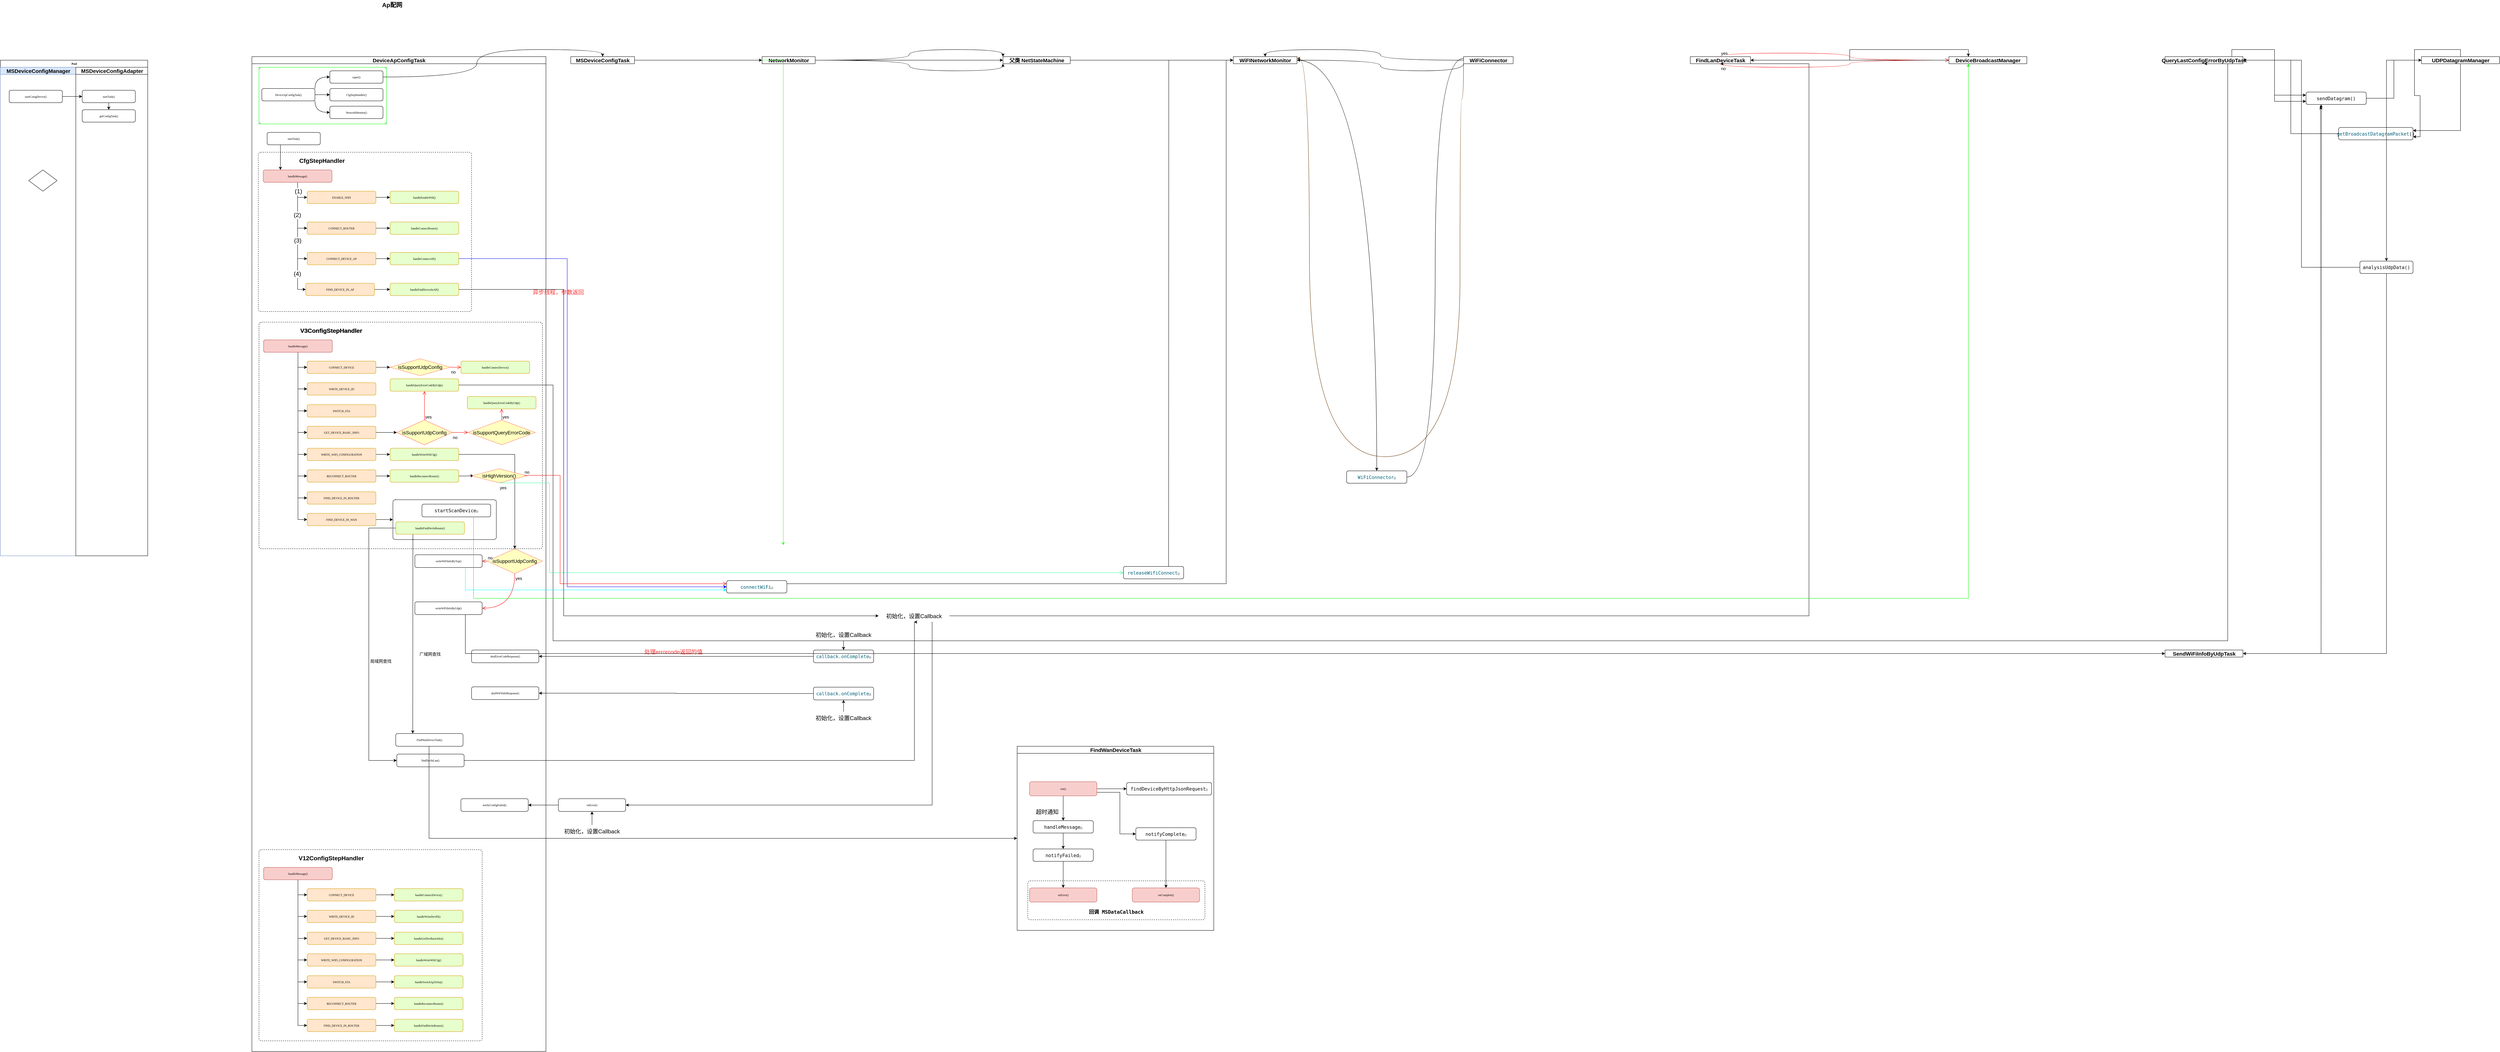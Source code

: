 <mxfile version="20.0.1" type="github">
  <diagram name="Page-1" id="74e2e168-ea6b-b213-b513-2b3c1d86103e">
    <mxGraphModel dx="5963" dy="4079" grid="1" gridSize="10" guides="1" tooltips="1" connect="1" arrows="1" fold="1" page="1" pageScale="1" pageWidth="4681" pageHeight="3300" background="none" math="0" shadow="0">
      <root>
        <mxCell id="0" />
        <mxCell id="1" parent="0" />
        <mxCell id="77e6c97f196da883-4" value="DeviceApConfigTask" style="swimlane;html=1;startSize=20;fontSize=15;fillColor=none;" parent="1" vertex="1">
          <mxGeometry x="260" width="830" height="2810" as="geometry">
            <mxRectangle x="260" width="180" height="20" as="alternateBounds" />
          </mxGeometry>
        </mxCell>
        <mxCell id="G-COS3JicrVC8gvn0CJn-1246" value="" style="rounded=1;whiteSpace=wrap;html=1;absoluteArcSize=1;arcSize=14;strokeWidth=1;fontSize=17;fillColor=none;dashed=1;" vertex="1" parent="77e6c97f196da883-4">
          <mxGeometry x="20" y="750" width="800" height="640" as="geometry" />
        </mxCell>
        <mxCell id="G-COS3JicrVC8gvn0CJn-1198" value="" style="rounded=1;whiteSpace=wrap;html=1;absoluteArcSize=1;arcSize=14;strokeWidth=2;dashed=1;dashPattern=1 1;fontSize=14;fontColor=#FF3333;fillColor=none;" vertex="1" parent="77e6c97f196da883-4">
          <mxGeometry x="398" y="1251.5" width="292" height="112.5" as="geometry" />
        </mxCell>
        <mxCell id="G-COS3JicrVC8gvn0CJn-1044" value="" style="rounded=1;whiteSpace=wrap;html=1;absoluteArcSize=1;arcSize=14;strokeWidth=1;fontSize=17;fillColor=none;dashed=1;" vertex="1" parent="77e6c97f196da883-4">
          <mxGeometry x="20" y="750" width="800" height="640" as="geometry" />
        </mxCell>
        <mxCell id="G-COS3JicrVC8gvn0CJn-81" style="edgeStyle=orthogonalEdgeStyle;rounded=0;orthogonalLoop=1;jettySize=auto;html=1;entryX=0.25;entryY=0;entryDx=0;entryDy=0;fontSize=15;exitX=0.25;exitY=1;exitDx=0;exitDy=0;curved=1;" edge="1" parent="77e6c97f196da883-4" source="G-COS3JicrVC8gvn0CJn-10" target="G-COS3JicrVC8gvn0CJn-59">
          <mxGeometry relative="1" as="geometry">
            <mxPoint x="120" y="230" as="sourcePoint" />
          </mxGeometry>
        </mxCell>
        <mxCell id="G-COS3JicrVC8gvn0CJn-10" value="startTask()" style="rounded=1;whiteSpace=wrap;html=1;shadow=0;labelBackgroundColor=none;strokeWidth=1;fontFamily=Verdana;fontSize=8;align=center;" vertex="1" parent="77e6c97f196da883-4">
          <mxGeometry x="43" y="214" width="150" height="35" as="geometry" />
        </mxCell>
        <mxCell id="G-COS3JicrVC8gvn0CJn-34" value="WRITE_DEVICE_ID" style="rounded=1;whiteSpace=wrap;html=1;shadow=0;labelBackgroundColor=none;strokeWidth=1;fontFamily=Verdana;fontSize=8;align=center;fillColor=#ffe6cc;strokeColor=#d79b00;" vertex="1" parent="77e6c97f196da883-4">
          <mxGeometry x="156" y="921" width="194" height="35" as="geometry" />
        </mxCell>
        <mxCell id="G-COS3JicrVC8gvn0CJn-1086" style="edgeStyle=orthogonalEdgeStyle;rounded=0;orthogonalLoop=1;jettySize=auto;html=1;exitX=1;exitY=0.5;exitDx=0;exitDy=0;fontSize=14;fontColor=#000000;strokeColor=#000000;" edge="1" parent="77e6c97f196da883-4" source="G-COS3JicrVC8gvn0CJn-35" target="G-COS3JicrVC8gvn0CJn-1085">
          <mxGeometry relative="1" as="geometry" />
        </mxCell>
        <mxCell id="G-COS3JicrVC8gvn0CJn-35" value="CONNECT_DEVICE" style="rounded=1;whiteSpace=wrap;html=1;shadow=0;labelBackgroundColor=none;strokeWidth=1;fontFamily=Verdana;fontSize=8;align=center;fillColor=#ffe6cc;strokeColor=#d79b00;" vertex="1" parent="77e6c97f196da883-4">
          <mxGeometry x="156" y="860" width="194" height="35" as="geometry" />
        </mxCell>
        <mxCell id="G-COS3JicrVC8gvn0CJn-36" value="SWITCH_STA" style="rounded=1;whiteSpace=wrap;html=1;shadow=0;labelBackgroundColor=none;strokeWidth=1;fontFamily=Verdana;fontSize=8;align=center;fillColor=#ffe6cc;strokeColor=#d79b00;" vertex="1" parent="77e6c97f196da883-4">
          <mxGeometry x="156" y="983" width="194" height="35" as="geometry" />
        </mxCell>
        <mxCell id="G-COS3JicrVC8gvn0CJn-1077" style="edgeStyle=orthogonalEdgeStyle;rounded=0;orthogonalLoop=1;jettySize=auto;html=1;exitX=1;exitY=0.5;exitDx=0;exitDy=0;entryX=0;entryY=0.5;entryDx=0;entryDy=0;fontSize=14;fontColor=#000000;strokeColor=#000000;" edge="1" parent="77e6c97f196da883-4" source="G-COS3JicrVC8gvn0CJn-37" target="G-COS3JicrVC8gvn0CJn-1076">
          <mxGeometry relative="1" as="geometry" />
        </mxCell>
        <mxCell id="G-COS3JicrVC8gvn0CJn-37" value="WRITE_WIFI_CONFIGURATION" style="rounded=1;whiteSpace=wrap;html=1;shadow=0;labelBackgroundColor=none;strokeWidth=1;fontFamily=Verdana;fontSize=8;align=center;fillColor=#ffe6cc;strokeColor=#d79b00;" vertex="1" parent="77e6c97f196da883-4">
          <mxGeometry x="156" y="1106" width="194" height="35" as="geometry" />
        </mxCell>
        <mxCell id="G-COS3JicrVC8gvn0CJn-38" value="GET_DEVICE_BASIC_INFO" style="rounded=1;whiteSpace=wrap;html=1;shadow=0;labelBackgroundColor=none;strokeWidth=1;fontFamily=Verdana;fontSize=8;align=center;fillColor=#ffe6cc;strokeColor=#d79b00;" vertex="1" parent="77e6c97f196da883-4">
          <mxGeometry x="156" y="1044" width="194" height="35" as="geometry" />
        </mxCell>
        <mxCell id="G-COS3JicrVC8gvn0CJn-1079" style="edgeStyle=orthogonalEdgeStyle;rounded=0;orthogonalLoop=1;jettySize=auto;html=1;exitX=1;exitY=0.5;exitDx=0;exitDy=0;entryX=0;entryY=0.5;entryDx=0;entryDy=0;fontSize=14;fontColor=#000000;strokeColor=#000000;" edge="1" parent="77e6c97f196da883-4" source="G-COS3JicrVC8gvn0CJn-39" target="G-COS3JicrVC8gvn0CJn-1078">
          <mxGeometry relative="1" as="geometry" />
        </mxCell>
        <mxCell id="G-COS3JicrVC8gvn0CJn-39" value="RECONNECT_ROUTER" style="rounded=1;whiteSpace=wrap;html=1;shadow=0;labelBackgroundColor=none;strokeWidth=1;fontFamily=Verdana;fontSize=8;align=center;fillColor=#ffe6cc;strokeColor=#d79b00;" vertex="1" parent="77e6c97f196da883-4">
          <mxGeometry x="156" y="1167" width="194" height="35" as="geometry" />
        </mxCell>
        <mxCell id="G-COS3JicrVC8gvn0CJn-41" value="FIND_DEVICE_IN_ROUTER" style="rounded=1;whiteSpace=wrap;html=1;shadow=0;labelBackgroundColor=none;strokeWidth=1;fontFamily=Verdana;fontSize=8;align=center;fillColor=#ffe6cc;strokeColor=#d79b00;" vertex="1" parent="77e6c97f196da883-4">
          <mxGeometry x="156" y="1229" width="194" height="35" as="geometry" />
        </mxCell>
        <mxCell id="G-COS3JicrVC8gvn0CJn-157" value="" style="group" vertex="1" connectable="0" parent="77e6c97f196da883-4">
          <mxGeometry x="20" y="30" width="360" height="160" as="geometry" />
        </mxCell>
        <mxCell id="G-COS3JicrVC8gvn0CJn-151" value="" style="rounded=1;whiteSpace=wrap;html=1;absoluteArcSize=1;arcSize=14;strokeWidth=1;dashed=1;fontSize=15;fillColor=none;dashPattern=1 1;strokeColor=#000000;" vertex="1" parent="G-COS3JicrVC8gvn0CJn-157">
          <mxGeometry width="360" height="160" as="geometry" />
        </mxCell>
        <mxCell id="G-COS3JicrVC8gvn0CJn-152" value="" style="group;strokeColor=#00FF00;container=0;" vertex="1" connectable="0" parent="G-COS3JicrVC8gvn0CJn-157">
          <mxGeometry width="360" height="160" as="geometry" />
        </mxCell>
        <mxCell id="G-COS3JicrVC8gvn0CJn-118" value="DeviceApConfigTask()" style="rounded=1;whiteSpace=wrap;html=1;shadow=0;labelBackgroundColor=none;strokeWidth=1;fontFamily=Verdana;fontSize=8;align=center;" vertex="1" parent="G-COS3JicrVC8gvn0CJn-157">
          <mxGeometry x="8" y="60" width="150" height="35" as="geometry" />
        </mxCell>
        <mxCell id="G-COS3JicrVC8gvn0CJn-124" value="super()" style="rounded=1;whiteSpace=wrap;html=1;shadow=0;labelBackgroundColor=none;strokeWidth=1;fontFamily=Verdana;fontSize=8;align=center;" vertex="1" parent="G-COS3JicrVC8gvn0CJn-157">
          <mxGeometry x="200" y="10" width="150" height="35" as="geometry" />
        </mxCell>
        <mxCell id="G-COS3JicrVC8gvn0CJn-154" style="edgeStyle=orthogonalEdgeStyle;curved=1;rounded=0;orthogonalLoop=1;jettySize=auto;html=1;exitX=1;exitY=0;exitDx=0;exitDy=0;entryX=0;entryY=0.5;entryDx=0;entryDy=0;fontSize=15;" edge="1" parent="G-COS3JicrVC8gvn0CJn-157" source="G-COS3JicrVC8gvn0CJn-118" target="G-COS3JicrVC8gvn0CJn-124">
          <mxGeometry relative="1" as="geometry" />
        </mxCell>
        <mxCell id="G-COS3JicrVC8gvn0CJn-125" value="CfgStepHandler()" style="rounded=1;whiteSpace=wrap;html=1;shadow=0;labelBackgroundColor=none;strokeWidth=1;fontFamily=Verdana;fontSize=8;align=center;" vertex="1" parent="G-COS3JicrVC8gvn0CJn-157">
          <mxGeometry x="200" y="60" width="150" height="35" as="geometry" />
        </mxCell>
        <mxCell id="G-COS3JicrVC8gvn0CJn-155" style="edgeStyle=orthogonalEdgeStyle;curved=1;rounded=0;orthogonalLoop=1;jettySize=auto;html=1;exitX=1;exitY=0.5;exitDx=0;exitDy=0;entryX=0;entryY=0.5;entryDx=0;entryDy=0;fontSize=15;" edge="1" parent="G-COS3JicrVC8gvn0CJn-157" source="G-COS3JicrVC8gvn0CJn-118" target="G-COS3JicrVC8gvn0CJn-125">
          <mxGeometry relative="1" as="geometry" />
        </mxCell>
        <mxCell id="G-COS3JicrVC8gvn0CJn-126" value="NetworkMonitor()" style="rounded=1;whiteSpace=wrap;html=1;shadow=0;labelBackgroundColor=none;strokeWidth=1;fontFamily=Verdana;fontSize=8;align=center;" vertex="1" parent="G-COS3JicrVC8gvn0CJn-157">
          <mxGeometry x="200" y="110" width="150" height="35" as="geometry" />
        </mxCell>
        <mxCell id="G-COS3JicrVC8gvn0CJn-156" style="edgeStyle=orthogonalEdgeStyle;curved=1;rounded=0;orthogonalLoop=1;jettySize=auto;html=1;exitX=1;exitY=1;exitDx=0;exitDy=0;entryX=0;entryY=0.5;entryDx=0;entryDy=0;fontSize=15;" edge="1" parent="G-COS3JicrVC8gvn0CJn-157" source="G-COS3JicrVC8gvn0CJn-118" target="G-COS3JicrVC8gvn0CJn-126">
          <mxGeometry relative="1" as="geometry" />
        </mxCell>
        <mxCell id="G-COS3JicrVC8gvn0CJn-60" value="" style="rounded=1;whiteSpace=wrap;html=1;absoluteArcSize=1;arcSize=14;strokeWidth=1;fontSize=17;fillColor=none;dashed=1;" vertex="1" parent="77e6c97f196da883-4">
          <mxGeometry x="18" y="270" width="602" height="450" as="geometry" />
        </mxCell>
        <mxCell id="G-COS3JicrVC8gvn0CJn-12" value="ENABLE_WIFI" style="rounded=1;whiteSpace=wrap;html=1;shadow=0;labelBackgroundColor=none;strokeWidth=1;fontFamily=Verdana;fontSize=8;align=center;fillColor=#ffe6cc;strokeColor=#d79b00;" vertex="1" parent="77e6c97f196da883-4">
          <mxGeometry x="156" y="380" width="194" height="35" as="geometry" />
        </mxCell>
        <mxCell id="G-COS3JicrVC8gvn0CJn-30" value="CONNECT_DEVICE_AP" style="rounded=1;whiteSpace=wrap;html=1;shadow=0;labelBackgroundColor=none;strokeWidth=1;fontFamily=Verdana;fontSize=8;align=center;fillColor=#ffe6cc;strokeColor=#d79b00;" vertex="1" parent="77e6c97f196da883-4">
          <mxGeometry x="156" y="553" width="194" height="35" as="geometry" />
        </mxCell>
        <mxCell id="G-COS3JicrVC8gvn0CJn-32" value="CONNECT_ROUTER" style="rounded=1;whiteSpace=wrap;html=1;shadow=0;labelBackgroundColor=none;strokeWidth=1;fontFamily=Verdana;fontSize=8;align=center;fillColor=#ffe6cc;strokeColor=#d79b00;" vertex="1" parent="77e6c97f196da883-4">
          <mxGeometry x="156" y="467" width="194" height="35" as="geometry" />
        </mxCell>
        <mxCell id="G-COS3JicrVC8gvn0CJn-33" value="FIND_DEVICE_IN_AP" style="rounded=1;whiteSpace=wrap;html=1;shadow=0;labelBackgroundColor=none;strokeWidth=1;fontFamily=Verdana;fontSize=8;align=center;fillColor=#ffe6cc;strokeColor=#d79b00;" vertex="1" parent="77e6c97f196da883-4">
          <mxGeometry x="152" y="640" width="194" height="35" as="geometry" />
        </mxCell>
        <mxCell id="G-COS3JicrVC8gvn0CJn-62" style="edgeStyle=orthogonalEdgeStyle;rounded=0;orthogonalLoop=1;jettySize=auto;html=1;exitX=0.5;exitY=1;exitDx=0;exitDy=0;entryX=0;entryY=0.5;entryDx=0;entryDy=0;fontSize=17;" edge="1" parent="77e6c97f196da883-4" source="G-COS3JicrVC8gvn0CJn-59" target="G-COS3JicrVC8gvn0CJn-12">
          <mxGeometry relative="1" as="geometry" />
        </mxCell>
        <mxCell id="G-COS3JicrVC8gvn0CJn-68" style="edgeStyle=orthogonalEdgeStyle;rounded=0;orthogonalLoop=1;jettySize=auto;html=1;exitX=0.5;exitY=1;exitDx=0;exitDy=0;entryX=0;entryY=0.5;entryDx=0;entryDy=0;fontSize=17;" edge="1" parent="77e6c97f196da883-4" source="G-COS3JicrVC8gvn0CJn-59" target="G-COS3JicrVC8gvn0CJn-32">
          <mxGeometry relative="1" as="geometry" />
        </mxCell>
        <mxCell id="G-COS3JicrVC8gvn0CJn-69" style="edgeStyle=orthogonalEdgeStyle;rounded=0;orthogonalLoop=1;jettySize=auto;html=1;exitX=0.5;exitY=1;exitDx=0;exitDy=0;entryX=0;entryY=0.5;entryDx=0;entryDy=0;fontSize=17;" edge="1" parent="77e6c97f196da883-4" source="G-COS3JicrVC8gvn0CJn-59" target="G-COS3JicrVC8gvn0CJn-30">
          <mxGeometry relative="1" as="geometry" />
        </mxCell>
        <mxCell id="G-COS3JicrVC8gvn0CJn-70" style="edgeStyle=orthogonalEdgeStyle;rounded=0;orthogonalLoop=1;jettySize=auto;html=1;exitX=0.5;exitY=1;exitDx=0;exitDy=0;entryX=0;entryY=0.5;entryDx=0;entryDy=0;fontSize=17;" edge="1" parent="77e6c97f196da883-4" source="G-COS3JicrVC8gvn0CJn-59" target="G-COS3JicrVC8gvn0CJn-33">
          <mxGeometry relative="1" as="geometry" />
        </mxCell>
        <mxCell id="G-COS3JicrVC8gvn0CJn-74" value="(4)" style="edgeLabel;html=1;align=center;verticalAlign=middle;resizable=0;points=[];fontSize=17;" vertex="1" connectable="0" parent="G-COS3JicrVC8gvn0CJn-70">
          <mxGeometry x="0.588" y="-1" relative="1" as="geometry">
            <mxPoint as="offset" />
          </mxGeometry>
        </mxCell>
        <mxCell id="G-COS3JicrVC8gvn0CJn-75" value="(3)" style="edgeLabel;html=1;align=center;verticalAlign=middle;resizable=0;points=[];fontSize=17;" vertex="1" connectable="0" parent="G-COS3JicrVC8gvn0CJn-70">
          <mxGeometry x="0.01" relative="1" as="geometry">
            <mxPoint as="offset" />
          </mxGeometry>
        </mxCell>
        <mxCell id="G-COS3JicrVC8gvn0CJn-76" value="(2)" style="edgeLabel;html=1;align=center;verticalAlign=middle;resizable=0;points=[];fontSize=17;" vertex="1" connectable="0" parent="G-COS3JicrVC8gvn0CJn-70">
          <mxGeometry x="-0.431" y="-1" relative="1" as="geometry">
            <mxPoint as="offset" />
          </mxGeometry>
        </mxCell>
        <mxCell id="G-COS3JicrVC8gvn0CJn-77" value="(1)" style="edgeLabel;html=1;align=center;verticalAlign=middle;resizable=0;points=[];fontSize=17;" vertex="1" connectable="0" parent="G-COS3JicrVC8gvn0CJn-70">
          <mxGeometry x="-0.842" y="2" relative="1" as="geometry">
            <mxPoint as="offset" />
          </mxGeometry>
        </mxCell>
        <mxCell id="G-COS3JicrVC8gvn0CJn-59" value="handleMessage()" style="rounded=1;whiteSpace=wrap;html=1;shadow=0;labelBackgroundColor=none;strokeWidth=1;fontFamily=Verdana;fontSize=8;align=center;fillColor=#f8cecc;strokeColor=#b85450;" vertex="1" parent="77e6c97f196da883-4">
          <mxGeometry x="32" y="320" width="194" height="35" as="geometry" />
        </mxCell>
        <mxCell id="G-COS3JicrVC8gvn0CJn-61" value="CfgStepHandler" style="text;html=1;strokeColor=none;fillColor=none;align=center;verticalAlign=middle;whiteSpace=wrap;rounded=0;dashed=1;fontSize=17;fontStyle=1" vertex="1" parent="77e6c97f196da883-4">
          <mxGeometry x="122" y="280" width="152" height="30" as="geometry" />
        </mxCell>
        <mxCell id="G-COS3JicrVC8gvn0CJn-63" value="handleEnableWifi()" style="rounded=1;whiteSpace=wrap;html=1;shadow=0;labelBackgroundColor=none;strokeWidth=1;fontFamily=Verdana;fontSize=8;align=center;fillColor=#E6FFCC;strokeColor=#d79b00;" vertex="1" parent="77e6c97f196da883-4">
          <mxGeometry x="390" y="380" width="194" height="35" as="geometry" />
        </mxCell>
        <mxCell id="G-COS3JicrVC8gvn0CJn-67" style="edgeStyle=orthogonalEdgeStyle;rounded=0;orthogonalLoop=1;jettySize=auto;html=1;entryX=0;entryY=0.5;entryDx=0;entryDy=0;fontSize=17;" edge="1" parent="77e6c97f196da883-4" source="G-COS3JicrVC8gvn0CJn-12" target="G-COS3JicrVC8gvn0CJn-63">
          <mxGeometry relative="1" as="geometry" />
        </mxCell>
        <mxCell id="G-COS3JicrVC8gvn0CJn-64" value="handleConnectRouter()" style="rounded=1;whiteSpace=wrap;html=1;shadow=0;labelBackgroundColor=none;strokeWidth=1;fontFamily=Verdana;fontSize=8;align=center;fillColor=#E6FFCC;strokeColor=#d79b00;" vertex="1" parent="77e6c97f196da883-4">
          <mxGeometry x="390" y="467" width="194" height="35" as="geometry" />
        </mxCell>
        <mxCell id="G-COS3JicrVC8gvn0CJn-71" style="edgeStyle=orthogonalEdgeStyle;rounded=0;orthogonalLoop=1;jettySize=auto;html=1;exitX=1;exitY=0.5;exitDx=0;exitDy=0;fontSize=17;" edge="1" parent="77e6c97f196da883-4" source="G-COS3JicrVC8gvn0CJn-32" target="G-COS3JicrVC8gvn0CJn-64">
          <mxGeometry relative="1" as="geometry" />
        </mxCell>
        <mxCell id="G-COS3JicrVC8gvn0CJn-65" value="handleConnectAP()" style="rounded=1;whiteSpace=wrap;html=1;shadow=0;labelBackgroundColor=none;strokeWidth=1;fontFamily=Verdana;fontSize=8;align=center;fillColor=#E6FFCC;strokeColor=#d79b00;" vertex="1" parent="77e6c97f196da883-4">
          <mxGeometry x="390" y="553" width="194" height="35" as="geometry" />
        </mxCell>
        <mxCell id="G-COS3JicrVC8gvn0CJn-72" style="edgeStyle=orthogonalEdgeStyle;rounded=0;orthogonalLoop=1;jettySize=auto;html=1;exitX=1;exitY=0.5;exitDx=0;exitDy=0;fontSize=17;" edge="1" parent="77e6c97f196da883-4" source="G-COS3JicrVC8gvn0CJn-30" target="G-COS3JicrVC8gvn0CJn-65">
          <mxGeometry relative="1" as="geometry" />
        </mxCell>
        <mxCell id="G-COS3JicrVC8gvn0CJn-66" value="handleFindDeviceInAP()" style="rounded=1;whiteSpace=wrap;html=1;shadow=0;labelBackgroundColor=none;strokeWidth=1;fontFamily=Verdana;fontSize=8;align=center;fillColor=#E6FFCC;strokeColor=#d79b00;" vertex="1" parent="77e6c97f196da883-4">
          <mxGeometry x="390" y="640" width="194" height="35" as="geometry" />
        </mxCell>
        <mxCell id="G-COS3JicrVC8gvn0CJn-73" value="" style="edgeStyle=orthogonalEdgeStyle;rounded=0;orthogonalLoop=1;jettySize=auto;html=1;fontSize=17;" edge="1" parent="77e6c97f196da883-4" source="G-COS3JicrVC8gvn0CJn-33" target="G-COS3JicrVC8gvn0CJn-66">
          <mxGeometry relative="1" as="geometry">
            <Array as="points">
              <mxPoint x="390" y="658" />
            </Array>
          </mxGeometry>
        </mxCell>
        <mxCell id="G-COS3JicrVC8gvn0CJn-1047" style="edgeStyle=orthogonalEdgeStyle;rounded=0;orthogonalLoop=1;jettySize=auto;html=1;exitX=0.5;exitY=1;exitDx=0;exitDy=0;entryX=0;entryY=0.5;entryDx=0;entryDy=0;fontSize=14;fontColor=#000000;strokeColor=#000000;" edge="1" parent="77e6c97f196da883-4" source="G-COS3JicrVC8gvn0CJn-1045" target="G-COS3JicrVC8gvn0CJn-35">
          <mxGeometry relative="1" as="geometry" />
        </mxCell>
        <mxCell id="G-COS3JicrVC8gvn0CJn-1048" style="edgeStyle=orthogonalEdgeStyle;rounded=0;orthogonalLoop=1;jettySize=auto;html=1;exitX=0.5;exitY=1;exitDx=0;exitDy=0;entryX=0;entryY=0.5;entryDx=0;entryDy=0;fontSize=14;fontColor=#000000;strokeColor=#000000;" edge="1" parent="77e6c97f196da883-4" source="G-COS3JicrVC8gvn0CJn-1045" target="G-COS3JicrVC8gvn0CJn-34">
          <mxGeometry relative="1" as="geometry" />
        </mxCell>
        <mxCell id="G-COS3JicrVC8gvn0CJn-1049" style="edgeStyle=orthogonalEdgeStyle;rounded=0;orthogonalLoop=1;jettySize=auto;html=1;exitX=0.5;exitY=1;exitDx=0;exitDy=0;entryX=0;entryY=0.5;entryDx=0;entryDy=0;fontSize=14;fontColor=#000000;strokeColor=#000000;" edge="1" parent="77e6c97f196da883-4" source="G-COS3JicrVC8gvn0CJn-1045" target="G-COS3JicrVC8gvn0CJn-36">
          <mxGeometry relative="1" as="geometry" />
        </mxCell>
        <mxCell id="G-COS3JicrVC8gvn0CJn-1050" style="edgeStyle=orthogonalEdgeStyle;rounded=0;orthogonalLoop=1;jettySize=auto;html=1;exitX=0.5;exitY=1;exitDx=0;exitDy=0;entryX=0;entryY=0.5;entryDx=0;entryDy=0;fontSize=14;fontColor=#000000;strokeColor=#000000;" edge="1" parent="77e6c97f196da883-4" source="G-COS3JicrVC8gvn0CJn-1045" target="G-COS3JicrVC8gvn0CJn-38">
          <mxGeometry relative="1" as="geometry" />
        </mxCell>
        <mxCell id="G-COS3JicrVC8gvn0CJn-1051" style="edgeStyle=orthogonalEdgeStyle;rounded=0;orthogonalLoop=1;jettySize=auto;html=1;exitX=0.5;exitY=1;exitDx=0;exitDy=0;entryX=0;entryY=0.5;entryDx=0;entryDy=0;fontSize=14;fontColor=#000000;strokeColor=#000000;" edge="1" parent="77e6c97f196da883-4" source="G-COS3JicrVC8gvn0CJn-1045" target="G-COS3JicrVC8gvn0CJn-37">
          <mxGeometry relative="1" as="geometry" />
        </mxCell>
        <mxCell id="G-COS3JicrVC8gvn0CJn-1052" style="edgeStyle=orthogonalEdgeStyle;rounded=0;orthogonalLoop=1;jettySize=auto;html=1;exitX=0.5;exitY=1;exitDx=0;exitDy=0;entryX=0;entryY=0.5;entryDx=0;entryDy=0;fontSize=14;fontColor=#000000;strokeColor=#000000;" edge="1" parent="77e6c97f196da883-4" source="G-COS3JicrVC8gvn0CJn-1045" target="G-COS3JicrVC8gvn0CJn-39">
          <mxGeometry relative="1" as="geometry" />
        </mxCell>
        <mxCell id="G-COS3JicrVC8gvn0CJn-1053" style="edgeStyle=orthogonalEdgeStyle;rounded=0;orthogonalLoop=1;jettySize=auto;html=1;exitX=0.5;exitY=1;exitDx=0;exitDy=0;entryX=0;entryY=0.5;entryDx=0;entryDy=0;fontSize=14;fontColor=#000000;strokeColor=#000000;" edge="1" parent="77e6c97f196da883-4" source="G-COS3JicrVC8gvn0CJn-1045" target="G-COS3JicrVC8gvn0CJn-41">
          <mxGeometry relative="1" as="geometry" />
        </mxCell>
        <mxCell id="G-COS3JicrVC8gvn0CJn-1057" style="edgeStyle=orthogonalEdgeStyle;rounded=0;orthogonalLoop=1;jettySize=auto;html=1;exitX=0.5;exitY=1;exitDx=0;exitDy=0;entryX=0;entryY=0.5;entryDx=0;entryDy=0;fontSize=14;fontColor=#000000;strokeColor=#000000;" edge="1" parent="77e6c97f196da883-4" source="G-COS3JicrVC8gvn0CJn-1045" target="G-COS3JicrVC8gvn0CJn-1056">
          <mxGeometry relative="1" as="geometry" />
        </mxCell>
        <mxCell id="G-COS3JicrVC8gvn0CJn-1045" value="handleMessage()" style="rounded=1;whiteSpace=wrap;html=1;shadow=0;labelBackgroundColor=none;strokeWidth=1;fontFamily=Verdana;fontSize=8;align=center;fillColor=#f8cecc;strokeColor=#b85450;" vertex="1" parent="77e6c97f196da883-4">
          <mxGeometry x="33" y="800" width="194" height="35" as="geometry" />
        </mxCell>
        <mxCell id="G-COS3JicrVC8gvn0CJn-1046" value="V3ConfigStepHandler" style="text;html=1;strokeColor=none;fillColor=none;align=center;verticalAlign=middle;whiteSpace=wrap;rounded=0;dashed=1;fontSize=17;fontStyle=1" vertex="1" parent="77e6c97f196da883-4">
          <mxGeometry x="124" y="760" width="200" height="30" as="geometry" />
        </mxCell>
        <mxCell id="G-COS3JicrVC8gvn0CJn-1054" value="handleConnectDevice()" style="rounded=1;whiteSpace=wrap;html=1;shadow=0;labelBackgroundColor=none;strokeWidth=1;fontFamily=Verdana;fontSize=8;align=center;fillColor=#E6FFCC;strokeColor=#d79b00;" vertex="1" parent="77e6c97f196da883-4">
          <mxGeometry x="590" y="860" width="194" height="35" as="geometry" />
        </mxCell>
        <mxCell id="G-COS3JicrVC8gvn0CJn-1081" style="edgeStyle=orthogonalEdgeStyle;rounded=0;orthogonalLoop=1;jettySize=auto;html=1;exitX=1;exitY=0.5;exitDx=0;exitDy=0;fontSize=14;fontColor=#000000;strokeColor=#000000;entryX=0;entryY=0.5;entryDx=0;entryDy=0;" edge="1" parent="77e6c97f196da883-4" source="G-COS3JicrVC8gvn0CJn-1056" target="G-COS3JicrVC8gvn0CJn-1198">
          <mxGeometry relative="1" as="geometry" />
        </mxCell>
        <mxCell id="G-COS3JicrVC8gvn0CJn-1056" value="FIND_DEVICE_IN_WAN" style="rounded=1;whiteSpace=wrap;html=1;shadow=0;labelBackgroundColor=none;strokeWidth=1;fontFamily=Verdana;fontSize=8;align=center;fillColor=#ffe6cc;strokeColor=#d79b00;" vertex="1" parent="77e6c97f196da883-4">
          <mxGeometry x="156" y="1290" width="194" height="35" as="geometry" />
        </mxCell>
        <mxCell id="G-COS3JicrVC8gvn0CJn-1058" value="handleQueryErrorCodeByUdp()" style="rounded=1;whiteSpace=wrap;html=1;shadow=0;labelBackgroundColor=none;strokeWidth=1;fontFamily=Verdana;fontSize=8;align=center;fillColor=#E6FFCC;strokeColor=#d79b00;" vertex="1" parent="77e6c97f196da883-4">
          <mxGeometry x="390" y="910" width="194" height="35" as="geometry" />
        </mxCell>
        <mxCell id="G-COS3JicrVC8gvn0CJn-1059" style="edgeStyle=orthogonalEdgeStyle;rounded=0;orthogonalLoop=1;jettySize=auto;html=1;exitX=1;exitY=0.5;exitDx=0;exitDy=0;fontSize=14;fontColor=#000000;strokeColor=#000000;entryX=0;entryY=0.5;entryDx=0;entryDy=0;" edge="1" parent="77e6c97f196da883-4" source="G-COS3JicrVC8gvn0CJn-38" target="G-COS3JicrVC8gvn0CJn-1067">
          <mxGeometry relative="1" as="geometry">
            <mxPoint x="380.26" y="1061.2" as="targetPoint" />
          </mxGeometry>
        </mxCell>
        <mxCell id="G-COS3JicrVC8gvn0CJn-1067" value="&lt;span style=&quot;font-size: 14px;&quot;&gt;isSupportUdpConfig&lt;/span&gt;" style="rhombus;whiteSpace=wrap;html=1;fillColor=#ffffc0;strokeColor=#ff0000;dashed=1;dashPattern=1 1;fontSize=12;" vertex="1" parent="77e6c97f196da883-4">
          <mxGeometry x="409" y="1026.5" width="156" height="70" as="geometry" />
        </mxCell>
        <mxCell id="G-COS3JicrVC8gvn0CJn-1068" value="yes" style="edgeStyle=orthogonalEdgeStyle;html=1;align=left;verticalAlign=bottom;endArrow=open;endSize=8;strokeColor=#ff0000;rounded=0;fontSize=12;curved=1;exitX=0.5;exitY=0;exitDx=0;exitDy=0;" edge="1" parent="77e6c97f196da883-4" source="G-COS3JicrVC8gvn0CJn-1067" target="G-COS3JicrVC8gvn0CJn-1058">
          <mxGeometry x="-1" relative="1" as="geometry">
            <mxPoint x="668.5" y="1166" as="targetPoint" />
            <mxPoint x="-2795.5" y="1184" as="sourcePoint" />
          </mxGeometry>
        </mxCell>
        <mxCell id="G-COS3JicrVC8gvn0CJn-1069" value="no" style="edgeStyle=orthogonalEdgeStyle;html=1;align=left;verticalAlign=top;endArrow=open;endSize=8;strokeColor=#ff0000;rounded=0;fontSize=12;curved=1;exitX=1;exitY=0.5;exitDx=0;exitDy=0;entryX=0;entryY=0.5;entryDx=0;entryDy=0;" edge="1" parent="77e6c97f196da883-4" source="G-COS3JicrVC8gvn0CJn-1067" target="G-COS3JicrVC8gvn0CJn-1073">
          <mxGeometry x="-1" relative="1" as="geometry">
            <mxPoint x="547.5" y="1273.5" as="targetPoint" />
            <mxPoint x="-1164" y="1190" as="sourcePoint" />
          </mxGeometry>
        </mxCell>
        <mxCell id="G-COS3JicrVC8gvn0CJn-1070" style="edgeStyle=orthogonalEdgeStyle;rounded=0;orthogonalLoop=1;jettySize=auto;html=1;exitX=0.5;exitY=1;exitDx=0;exitDy=0;fontSize=14;fontColor=#000000;strokeColor=#000000;" edge="1" parent="77e6c97f196da883-4" source="G-COS3JicrVC8gvn0CJn-1058" target="G-COS3JicrVC8gvn0CJn-1058">
          <mxGeometry relative="1" as="geometry" />
        </mxCell>
        <mxCell id="G-COS3JicrVC8gvn0CJn-1073" value="&lt;span style=&quot;font-size: 14px;&quot;&gt;isSupportQueryErrorCode&lt;/span&gt;" style="rhombus;whiteSpace=wrap;html=1;fillColor=#ffffc0;strokeColor=#ff0000;dashed=1;dashPattern=1 1;fontSize=12;" vertex="1" parent="77e6c97f196da883-4">
          <mxGeometry x="610" y="1026.5" width="190" height="70" as="geometry" />
        </mxCell>
        <mxCell id="G-COS3JicrVC8gvn0CJn-1074" value="yes" style="edgeStyle=orthogonalEdgeStyle;html=1;align=left;verticalAlign=bottom;endArrow=open;endSize=8;strokeColor=#ff0000;rounded=0;fontSize=12;curved=1;exitX=0.5;exitY=0;exitDx=0;exitDy=0;" edge="1" parent="77e6c97f196da883-4" source="G-COS3JicrVC8gvn0CJn-1073" target="G-COS3JicrVC8gvn0CJn-1060">
          <mxGeometry x="-1" relative="1" as="geometry">
            <mxPoint x="701" y="995" as="targetPoint" />
            <mxPoint x="653" y="1027" as="sourcePoint" />
          </mxGeometry>
        </mxCell>
        <mxCell id="G-COS3JicrVC8gvn0CJn-1060" value="handleQueryErrorCodeByUdp()" style="rounded=1;whiteSpace=wrap;html=1;shadow=0;labelBackgroundColor=none;strokeWidth=1;fontFamily=Verdana;fontSize=8;align=center;fillColor=#E6FFCC;strokeColor=#d79b00;" vertex="1" parent="77e6c97f196da883-4">
          <mxGeometry x="608" y="960" width="194" height="35" as="geometry" />
        </mxCell>
        <mxCell id="G-COS3JicrVC8gvn0CJn-1142" style="edgeStyle=orthogonalEdgeStyle;rounded=0;orthogonalLoop=1;jettySize=auto;html=1;exitX=1;exitY=0.5;exitDx=0;exitDy=0;entryX=0.5;entryY=0;entryDx=0;entryDy=0;fontSize=14;fontColor=#FF3333;strokeColor=#000000;" edge="1" parent="77e6c97f196da883-4" source="G-COS3JicrVC8gvn0CJn-1076" target="G-COS3JicrVC8gvn0CJn-1141">
          <mxGeometry relative="1" as="geometry" />
        </mxCell>
        <mxCell id="G-COS3JicrVC8gvn0CJn-1076" value="handleWriteWifiCfg()" style="rounded=1;whiteSpace=wrap;html=1;shadow=0;labelBackgroundColor=none;strokeWidth=1;fontFamily=Verdana;fontSize=8;align=center;fillColor=#E6FFCC;strokeColor=#d79b00;" vertex="1" parent="77e6c97f196da883-4">
          <mxGeometry x="390" y="1106" width="194" height="35" as="geometry" />
        </mxCell>
        <mxCell id="G-COS3JicrVC8gvn0CJn-1190" style="edgeStyle=orthogonalEdgeStyle;rounded=0;orthogonalLoop=1;jettySize=auto;html=1;exitX=1;exitY=0.5;exitDx=0;exitDy=0;entryX=0.037;entryY=0.49;entryDx=0;entryDy=0;entryPerimeter=0;fontSize=14;fontColor=#FF3333;strokeColor=#000000;" edge="1" parent="77e6c97f196da883-4" source="G-COS3JicrVC8gvn0CJn-1078" target="G-COS3JicrVC8gvn0CJn-1189">
          <mxGeometry relative="1" as="geometry" />
        </mxCell>
        <mxCell id="G-COS3JicrVC8gvn0CJn-1078" value="handleReconnectRouter()" style="rounded=1;whiteSpace=wrap;html=1;shadow=0;labelBackgroundColor=none;strokeWidth=1;fontFamily=Verdana;fontSize=8;align=center;fillColor=#E6FFCC;strokeColor=#d79b00;" vertex="1" parent="77e6c97f196da883-4">
          <mxGeometry x="390" y="1167" width="194" height="35" as="geometry" />
        </mxCell>
        <mxCell id="G-COS3JicrVC8gvn0CJn-1202" style="edgeStyle=elbowEdgeStyle;rounded=0;orthogonalLoop=1;jettySize=auto;html=1;exitX=0.25;exitY=1;exitDx=0;exitDy=0;fontSize=14;fontColor=#FF3333;strokeColor=#000000;entryX=0.25;entryY=0;entryDx=0;entryDy=0;" edge="1" parent="77e6c97f196da883-4" source="G-COS3JicrVC8gvn0CJn-1080" target="G-COS3JicrVC8gvn0CJn-1203">
          <mxGeometry relative="1" as="geometry" />
        </mxCell>
        <mxCell id="G-COS3JicrVC8gvn0CJn-1204" style="edgeStyle=elbowEdgeStyle;rounded=0;orthogonalLoop=1;jettySize=auto;html=1;exitX=0;exitY=0.5;exitDx=0;exitDy=0;entryX=0;entryY=0.5;entryDx=0;entryDy=0;fontSize=14;fontColor=#FF3333;strokeColor=#000000;" edge="1" parent="77e6c97f196da883-4" source="G-COS3JicrVC8gvn0CJn-1080" target="G-COS3JicrVC8gvn0CJn-1201">
          <mxGeometry relative="1" as="geometry">
            <Array as="points">
              <mxPoint x="330" y="1630" />
            </Array>
          </mxGeometry>
        </mxCell>
        <mxCell id="G-COS3JicrVC8gvn0CJn-1080" value="handleFindDevInRouter()" style="rounded=1;whiteSpace=wrap;html=1;shadow=0;labelBackgroundColor=none;strokeWidth=1;fontFamily=Verdana;fontSize=8;align=center;fillColor=#E6FFCC;strokeColor=#d79b00;" vertex="1" parent="77e6c97f196da883-4">
          <mxGeometry x="406" y="1314" width="194" height="35" as="geometry" />
        </mxCell>
        <mxCell id="G-COS3JicrVC8gvn0CJn-1082" value="&lt;span style=&quot;font-size: 14px;&quot;&gt;isSupportUdpConfig&lt;/span&gt;" style="rhombus;whiteSpace=wrap;html=1;fillColor=#ffffc0;strokeColor=#ff0000;dashed=1;dashPattern=1 1;fontSize=12;" vertex="1" parent="77e6c97f196da883-4">
          <mxGeometry x="409" y="1026.5" width="156" height="70" as="geometry" />
        </mxCell>
        <mxCell id="G-COS3JicrVC8gvn0CJn-1084" value="no" style="edgeStyle=orthogonalEdgeStyle;html=1;align=left;verticalAlign=top;endArrow=open;endSize=8;strokeColor=#ff0000;rounded=0;fontSize=12;curved=1;exitX=1;exitY=0.5;exitDx=0;exitDy=0;entryX=0;entryY=0.5;entryDx=0;entryDy=0;" edge="1" parent="77e6c97f196da883-4" source="G-COS3JicrVC8gvn0CJn-1085" target="G-COS3JicrVC8gvn0CJn-1054">
          <mxGeometry x="-1" relative="1" as="geometry">
            <mxPoint x="591" y="876.5" as="targetPoint" />
            <mxPoint x="546" y="876.5" as="sourcePoint" />
          </mxGeometry>
        </mxCell>
        <mxCell id="G-COS3JicrVC8gvn0CJn-1085" value="&lt;span style=&quot;font-size: 14px;&quot;&gt;isSupportUdpConfig&lt;/span&gt;" style="rhombus;whiteSpace=wrap;html=1;fillColor=#ffffc0;strokeColor=#ff0000;dashed=1;dashPattern=1 1;fontSize=12;" vertex="1" parent="77e6c97f196da883-4">
          <mxGeometry x="390" y="853.5" width="170" height="47.5" as="geometry" />
        </mxCell>
        <mxCell id="G-COS3JicrVC8gvn0CJn-1136" value="dealErrorCodeResponse()" style="rounded=1;whiteSpace=wrap;html=1;shadow=0;labelBackgroundColor=none;strokeWidth=1;fontFamily=Verdana;fontSize=8;align=center;" vertex="1" parent="77e6c97f196da883-4">
          <mxGeometry x="620" y="1676" width="190" height="36" as="geometry" />
        </mxCell>
        <mxCell id="G-COS3JicrVC8gvn0CJn-1141" value="&lt;span style=&quot;font-size: 14px;&quot;&gt;isSupportUdpConfig&lt;/span&gt;" style="rhombus;whiteSpace=wrap;html=1;fillColor=#ffffc0;strokeColor=#ff0000;dashed=1;dashPattern=1 1;fontSize=12;" vertex="1" parent="77e6c97f196da883-4">
          <mxGeometry x="664" y="1390" width="156" height="70" as="geometry" />
        </mxCell>
        <mxCell id="G-COS3JicrVC8gvn0CJn-1143" value="no" style="edgeStyle=orthogonalEdgeStyle;html=1;align=left;verticalAlign=bottom;endArrow=open;endSize=8;strokeColor=#ff0000;rounded=0;fontSize=12;curved=1;exitX=0;exitY=0.5;exitDx=0;exitDy=0;entryX=1;entryY=0.5;entryDx=0;entryDy=0;" edge="1" parent="77e6c97f196da883-4" source="G-COS3JicrVC8gvn0CJn-1141" target="G-COS3JicrVC8gvn0CJn-1144">
          <mxGeometry x="-1" relative="1" as="geometry">
            <mxPoint x="408.2" y="1384.25" as="targetPoint" />
            <mxPoint x="408.2" y="1465.75" as="sourcePoint" />
          </mxGeometry>
        </mxCell>
        <mxCell id="G-COS3JicrVC8gvn0CJn-1144" value="writeWiFiInfoByTcp()" style="rounded=1;whiteSpace=wrap;html=1;shadow=0;labelBackgroundColor=none;strokeWidth=1;fontFamily=Verdana;fontSize=8;align=center;" vertex="1" parent="77e6c97f196da883-4">
          <mxGeometry x="460" y="1407" width="190" height="36" as="geometry" />
        </mxCell>
        <mxCell id="G-COS3JicrVC8gvn0CJn-1145" value="writeWiFiInfoByUdp()" style="rounded=1;whiteSpace=wrap;html=1;shadow=0;labelBackgroundColor=none;strokeWidth=1;fontFamily=Verdana;fontSize=8;align=center;" vertex="1" parent="77e6c97f196da883-4">
          <mxGeometry x="460" y="1540" width="190" height="36" as="geometry" />
        </mxCell>
        <mxCell id="G-COS3JicrVC8gvn0CJn-1146" value="yes" style="edgeStyle=orthogonalEdgeStyle;html=1;align=left;verticalAlign=top;endArrow=open;endSize=8;strokeColor=#ff0000;rounded=0;fontSize=12;curved=1;exitX=0.5;exitY=1;exitDx=0;exitDy=0;entryX=1;entryY=0.5;entryDx=0;entryDy=0;" edge="1" parent="77e6c97f196da883-4" source="G-COS3JicrVC8gvn0CJn-1141" target="G-COS3JicrVC8gvn0CJn-1145">
          <mxGeometry x="-1" relative="1" as="geometry">
            <mxPoint x="620" y="1216.5" as="targetPoint" />
            <mxPoint x="575" y="1216.5" as="sourcePoint" />
          </mxGeometry>
        </mxCell>
        <mxCell id="G-COS3JicrVC8gvn0CJn-1185" value="dealWiFiInfoResponse()" style="rounded=1;whiteSpace=wrap;html=1;shadow=0;labelBackgroundColor=none;strokeWidth=1;fontFamily=Verdana;fontSize=8;align=center;" vertex="1" parent="77e6c97f196da883-4">
          <mxGeometry x="620" y="1780" width="190" height="36" as="geometry" />
        </mxCell>
        <mxCell id="G-COS3JicrVC8gvn0CJn-1189" value="&lt;span style=&quot;font-size: 14px;&quot;&gt;isHighVersion()&lt;/span&gt;" style="rhombus;whiteSpace=wrap;html=1;fillColor=#ffffc0;strokeColor=#ff0000;dashed=1;dashPattern=1 1;fontSize=12;" vertex="1" parent="77e6c97f196da883-4">
          <mxGeometry x="620" y="1164" width="156" height="40" as="geometry" />
        </mxCell>
        <mxCell id="G-COS3JicrVC8gvn0CJn-1197" value="&lt;span style=&quot;background-color: rgb(255, 255, 255); color: rgb(8, 8, 8); font-family: Consolas, monospace; font-size: 9.8pt;&quot;&gt;startScanDevice&lt;/span&gt;()" style="rounded=1;whiteSpace=wrap;html=1;shadow=0;labelBackgroundColor=none;strokeWidth=1;fontFamily=Verdana;fontSize=8;align=center;" vertex="1" parent="77e6c97f196da883-4">
          <mxGeometry x="480" y="1264" width="194" height="36" as="geometry" />
        </mxCell>
        <mxCell id="G-COS3JicrVC8gvn0CJn-1201" value="findDevInLan()" style="rounded=1;whiteSpace=wrap;html=1;shadow=0;labelBackgroundColor=none;strokeWidth=1;fontFamily=Verdana;fontSize=8;align=center;" vertex="1" parent="77e6c97f196da883-4">
          <mxGeometry x="409" y="1970" width="190" height="36" as="geometry" />
        </mxCell>
        <mxCell id="G-COS3JicrVC8gvn0CJn-1203" value="FindWanDeviceTask()" style="rounded=1;whiteSpace=wrap;html=1;shadow=0;labelBackgroundColor=none;strokeWidth=1;fontFamily=Verdana;fontSize=8;align=center;" vertex="1" parent="77e6c97f196da883-4">
          <mxGeometry x="406" y="1912" width="190" height="36" as="geometry" />
        </mxCell>
        <mxCell id="G-COS3JicrVC8gvn0CJn-1205" value="广域网查找" style="text;html=1;strokeColor=none;fillColor=none;align=center;verticalAlign=middle;whiteSpace=wrap;rounded=0;dashed=1;dashPattern=1 1;fontSize=12;" vertex="1" parent="77e6c97f196da883-4">
          <mxGeometry x="458" y="1670" width="90" height="35" as="geometry" />
        </mxCell>
        <mxCell id="G-COS3JicrVC8gvn0CJn-1207" value="局域网查找" style="text;html=1;strokeColor=none;fillColor=none;align=center;verticalAlign=middle;whiteSpace=wrap;rounded=0;dashed=1;dashPattern=1 1;fontSize=12;" vertex="1" parent="77e6c97f196da883-4">
          <mxGeometry x="319" y="1690" width="90" height="35" as="geometry" />
        </mxCell>
        <mxCell id="G-COS3JicrVC8gvn0CJn-1242" value="notifyConfigFailed()" style="rounded=1;whiteSpace=wrap;html=1;shadow=0;labelBackgroundColor=none;strokeWidth=1;fontFamily=Verdana;fontSize=8;align=center;" vertex="1" parent="77e6c97f196da883-4">
          <mxGeometry x="590" y="2096" width="190" height="36" as="geometry" />
        </mxCell>
        <mxCell id="G-COS3JicrVC8gvn0CJn-1247" value="V3ConfigStepHandler" style="text;html=1;strokeColor=none;fillColor=none;align=center;verticalAlign=middle;whiteSpace=wrap;rounded=0;dashed=1;fontSize=17;fontStyle=1" vertex="1" parent="77e6c97f196da883-4">
          <mxGeometry x="124" y="760" width="200" height="30" as="geometry" />
        </mxCell>
        <mxCell id="G-COS3JicrVC8gvn0CJn-1248" value="WRITE_DEVICE_ID" style="rounded=1;whiteSpace=wrap;html=1;shadow=0;labelBackgroundColor=none;strokeWidth=1;fontFamily=Verdana;fontSize=8;align=center;fillColor=#ffe6cc;strokeColor=#d79b00;" vertex="1" parent="77e6c97f196da883-4">
          <mxGeometry x="156" y="921" width="194" height="35" as="geometry" />
        </mxCell>
        <mxCell id="G-COS3JicrVC8gvn0CJn-1249" value="CONNECT_DEVICE" style="rounded=1;whiteSpace=wrap;html=1;shadow=0;labelBackgroundColor=none;strokeWidth=1;fontFamily=Verdana;fontSize=8;align=center;fillColor=#ffe6cc;strokeColor=#d79b00;" vertex="1" parent="77e6c97f196da883-4">
          <mxGeometry x="156" y="860" width="194" height="35" as="geometry" />
        </mxCell>
        <mxCell id="G-COS3JicrVC8gvn0CJn-1250" value="SWITCH_STA" style="rounded=1;whiteSpace=wrap;html=1;shadow=0;labelBackgroundColor=none;strokeWidth=1;fontFamily=Verdana;fontSize=8;align=center;fillColor=#ffe6cc;strokeColor=#d79b00;" vertex="1" parent="77e6c97f196da883-4">
          <mxGeometry x="156" y="983" width="194" height="35" as="geometry" />
        </mxCell>
        <mxCell id="G-COS3JicrVC8gvn0CJn-1251" value="WRITE_WIFI_CONFIGURATION" style="rounded=1;whiteSpace=wrap;html=1;shadow=0;labelBackgroundColor=none;strokeWidth=1;fontFamily=Verdana;fontSize=8;align=center;fillColor=#ffe6cc;strokeColor=#d79b00;" vertex="1" parent="77e6c97f196da883-4">
          <mxGeometry x="156" y="1106" width="194" height="35" as="geometry" />
        </mxCell>
        <mxCell id="G-COS3JicrVC8gvn0CJn-1252" value="GET_DEVICE_BASIC_INFO" style="rounded=1;whiteSpace=wrap;html=1;shadow=0;labelBackgroundColor=none;strokeWidth=1;fontFamily=Verdana;fontSize=8;align=center;fillColor=#ffe6cc;strokeColor=#d79b00;" vertex="1" parent="77e6c97f196da883-4">
          <mxGeometry x="156" y="1044" width="194" height="35" as="geometry" />
        </mxCell>
        <mxCell id="G-COS3JicrVC8gvn0CJn-1253" value="RECONNECT_ROUTER" style="rounded=1;whiteSpace=wrap;html=1;shadow=0;labelBackgroundColor=none;strokeWidth=1;fontFamily=Verdana;fontSize=8;align=center;fillColor=#ffe6cc;strokeColor=#d79b00;" vertex="1" parent="77e6c97f196da883-4">
          <mxGeometry x="156" y="1167" width="194" height="35" as="geometry" />
        </mxCell>
        <mxCell id="G-COS3JicrVC8gvn0CJn-1254" value="FIND_DEVICE_IN_ROUTER" style="rounded=1;whiteSpace=wrap;html=1;shadow=0;labelBackgroundColor=none;strokeWidth=1;fontFamily=Verdana;fontSize=8;align=center;fillColor=#ffe6cc;strokeColor=#d79b00;" vertex="1" parent="77e6c97f196da883-4">
          <mxGeometry x="156" y="1229" width="194" height="35" as="geometry" />
        </mxCell>
        <mxCell id="G-COS3JicrVC8gvn0CJn-1255" style="edgeStyle=orthogonalEdgeStyle;rounded=0;orthogonalLoop=1;jettySize=auto;html=1;exitX=0.5;exitY=1;exitDx=0;exitDy=0;entryX=0;entryY=0.5;entryDx=0;entryDy=0;fontSize=14;fontColor=#000000;strokeColor=#000000;" edge="1" source="G-COS3JicrVC8gvn0CJn-1263" target="G-COS3JicrVC8gvn0CJn-1249" parent="77e6c97f196da883-4">
          <mxGeometry relative="1" as="geometry" />
        </mxCell>
        <mxCell id="G-COS3JicrVC8gvn0CJn-1256" style="edgeStyle=orthogonalEdgeStyle;rounded=0;orthogonalLoop=1;jettySize=auto;html=1;exitX=0.5;exitY=1;exitDx=0;exitDy=0;entryX=0;entryY=0.5;entryDx=0;entryDy=0;fontSize=14;fontColor=#000000;strokeColor=#000000;" edge="1" source="G-COS3JicrVC8gvn0CJn-1263" target="G-COS3JicrVC8gvn0CJn-1248" parent="77e6c97f196da883-4">
          <mxGeometry relative="1" as="geometry" />
        </mxCell>
        <mxCell id="G-COS3JicrVC8gvn0CJn-1257" style="edgeStyle=orthogonalEdgeStyle;rounded=0;orthogonalLoop=1;jettySize=auto;html=1;exitX=0.5;exitY=1;exitDx=0;exitDy=0;entryX=0;entryY=0.5;entryDx=0;entryDy=0;fontSize=14;fontColor=#000000;strokeColor=#000000;" edge="1" source="G-COS3JicrVC8gvn0CJn-1263" target="G-COS3JicrVC8gvn0CJn-1250" parent="77e6c97f196da883-4">
          <mxGeometry relative="1" as="geometry" />
        </mxCell>
        <mxCell id="G-COS3JicrVC8gvn0CJn-1258" style="edgeStyle=orthogonalEdgeStyle;rounded=0;orthogonalLoop=1;jettySize=auto;html=1;exitX=0.5;exitY=1;exitDx=0;exitDy=0;entryX=0;entryY=0.5;entryDx=0;entryDy=0;fontSize=14;fontColor=#000000;strokeColor=#000000;" edge="1" source="G-COS3JicrVC8gvn0CJn-1263" target="G-COS3JicrVC8gvn0CJn-1252" parent="77e6c97f196da883-4">
          <mxGeometry relative="1" as="geometry" />
        </mxCell>
        <mxCell id="G-COS3JicrVC8gvn0CJn-1259" style="edgeStyle=orthogonalEdgeStyle;rounded=0;orthogonalLoop=1;jettySize=auto;html=1;exitX=0.5;exitY=1;exitDx=0;exitDy=0;entryX=0;entryY=0.5;entryDx=0;entryDy=0;fontSize=14;fontColor=#000000;strokeColor=#000000;" edge="1" source="G-COS3JicrVC8gvn0CJn-1263" target="G-COS3JicrVC8gvn0CJn-1251" parent="77e6c97f196da883-4">
          <mxGeometry relative="1" as="geometry" />
        </mxCell>
        <mxCell id="G-COS3JicrVC8gvn0CJn-1260" style="edgeStyle=orthogonalEdgeStyle;rounded=0;orthogonalLoop=1;jettySize=auto;html=1;exitX=0.5;exitY=1;exitDx=0;exitDy=0;entryX=0;entryY=0.5;entryDx=0;entryDy=0;fontSize=14;fontColor=#000000;strokeColor=#000000;" edge="1" source="G-COS3JicrVC8gvn0CJn-1263" target="G-COS3JicrVC8gvn0CJn-1253" parent="77e6c97f196da883-4">
          <mxGeometry relative="1" as="geometry" />
        </mxCell>
        <mxCell id="G-COS3JicrVC8gvn0CJn-1261" style="edgeStyle=orthogonalEdgeStyle;rounded=0;orthogonalLoop=1;jettySize=auto;html=1;exitX=0.5;exitY=1;exitDx=0;exitDy=0;entryX=0;entryY=0.5;entryDx=0;entryDy=0;fontSize=14;fontColor=#000000;strokeColor=#000000;" edge="1" source="G-COS3JicrVC8gvn0CJn-1263" target="G-COS3JicrVC8gvn0CJn-1254" parent="77e6c97f196da883-4">
          <mxGeometry relative="1" as="geometry" />
        </mxCell>
        <mxCell id="G-COS3JicrVC8gvn0CJn-1262" style="edgeStyle=orthogonalEdgeStyle;rounded=0;orthogonalLoop=1;jettySize=auto;html=1;exitX=0.5;exitY=1;exitDx=0;exitDy=0;entryX=0;entryY=0.5;entryDx=0;entryDy=0;fontSize=14;fontColor=#000000;strokeColor=#000000;" edge="1" source="G-COS3JicrVC8gvn0CJn-1263" target="G-COS3JicrVC8gvn0CJn-1265" parent="77e6c97f196da883-4">
          <mxGeometry relative="1" as="geometry" />
        </mxCell>
        <mxCell id="G-COS3JicrVC8gvn0CJn-1263" value="handleMessage()" style="rounded=1;whiteSpace=wrap;html=1;shadow=0;labelBackgroundColor=none;strokeWidth=1;fontFamily=Verdana;fontSize=8;align=center;fillColor=#f8cecc;strokeColor=#b85450;" vertex="1" parent="77e6c97f196da883-4">
          <mxGeometry x="33" y="800" width="194" height="35" as="geometry" />
        </mxCell>
        <mxCell id="G-COS3JicrVC8gvn0CJn-1264" value="V3ConfigStepHandler" style="text;html=1;strokeColor=none;fillColor=none;align=center;verticalAlign=middle;whiteSpace=wrap;rounded=0;dashed=1;fontSize=17;fontStyle=1" vertex="1" parent="77e6c97f196da883-4">
          <mxGeometry x="124" y="760" width="200" height="30" as="geometry" />
        </mxCell>
        <mxCell id="G-COS3JicrVC8gvn0CJn-1265" value="FIND_DEVICE_IN_WAN" style="rounded=1;whiteSpace=wrap;html=1;shadow=0;labelBackgroundColor=none;strokeWidth=1;fontFamily=Verdana;fontSize=8;align=center;fillColor=#ffe6cc;strokeColor=#d79b00;" vertex="1" parent="77e6c97f196da883-4">
          <mxGeometry x="156" y="1290" width="194" height="35" as="geometry" />
        </mxCell>
        <mxCell id="G-COS3JicrVC8gvn0CJn-1266" value="V3ConfigStepHandler" style="text;html=1;strokeColor=none;fillColor=none;align=center;verticalAlign=middle;whiteSpace=wrap;rounded=0;dashed=1;fontSize=17;fontStyle=1" vertex="1" parent="77e6c97f196da883-4">
          <mxGeometry x="124" y="760" width="200" height="30" as="geometry" />
        </mxCell>
        <mxCell id="G-COS3JicrVC8gvn0CJn-1267" value="" style="rounded=1;whiteSpace=wrap;html=1;absoluteArcSize=1;arcSize=14;strokeWidth=1;fontSize=17;fillColor=none;dashed=1;" vertex="1" parent="77e6c97f196da883-4">
          <mxGeometry x="20" y="2240" width="630" height="540" as="geometry" />
        </mxCell>
        <mxCell id="G-COS3JicrVC8gvn0CJn-1296" style="edgeStyle=elbowEdgeStyle;rounded=0;orthogonalLoop=1;jettySize=auto;html=1;exitX=1;exitY=0.5;exitDx=0;exitDy=0;fontSize=12;fontColor=#FF3333;strokeColor=#000000;" edge="1" parent="77e6c97f196da883-4" source="G-COS3JicrVC8gvn0CJn-1268" target="G-COS3JicrVC8gvn0CJn-1288">
          <mxGeometry relative="1" as="geometry" />
        </mxCell>
        <mxCell id="G-COS3JicrVC8gvn0CJn-1268" value="WRITE_DEVICE_ID" style="rounded=1;whiteSpace=wrap;html=1;shadow=0;labelBackgroundColor=none;strokeWidth=1;fontFamily=Verdana;fontSize=8;align=center;fillColor=#ffe6cc;strokeColor=#d79b00;" vertex="1" parent="77e6c97f196da883-4">
          <mxGeometry x="156" y="2411" width="194" height="35" as="geometry" />
        </mxCell>
        <mxCell id="G-COS3JicrVC8gvn0CJn-1295" style="edgeStyle=elbowEdgeStyle;rounded=0;orthogonalLoop=1;jettySize=auto;html=1;exitX=1;exitY=0.5;exitDx=0;exitDy=0;fontSize=12;fontColor=#FF3333;strokeColor=#000000;" edge="1" parent="77e6c97f196da883-4" source="G-COS3JicrVC8gvn0CJn-1269" target="G-COS3JicrVC8gvn0CJn-1287">
          <mxGeometry relative="1" as="geometry" />
        </mxCell>
        <mxCell id="G-COS3JicrVC8gvn0CJn-1269" value="CONNECT_DEVICE" style="rounded=1;whiteSpace=wrap;html=1;shadow=0;labelBackgroundColor=none;strokeWidth=1;fontFamily=Verdana;fontSize=8;align=center;fillColor=#ffe6cc;strokeColor=#d79b00;" vertex="1" parent="77e6c97f196da883-4">
          <mxGeometry x="156" y="2350" width="194" height="35" as="geometry" />
        </mxCell>
        <mxCell id="G-COS3JicrVC8gvn0CJn-1297" style="edgeStyle=elbowEdgeStyle;rounded=0;orthogonalLoop=1;jettySize=auto;html=1;exitX=1;exitY=0.5;exitDx=0;exitDy=0;fontSize=12;fontColor=#FF3333;strokeColor=#000000;" edge="1" parent="77e6c97f196da883-4" source="G-COS3JicrVC8gvn0CJn-1270" target="G-COS3JicrVC8gvn0CJn-1289">
          <mxGeometry relative="1" as="geometry" />
        </mxCell>
        <mxCell id="G-COS3JicrVC8gvn0CJn-1270" value="GET_DEVICE_BASIC_INFO" style="rounded=1;whiteSpace=wrap;html=1;shadow=0;labelBackgroundColor=none;strokeWidth=1;fontFamily=Verdana;fontSize=8;align=center;fillColor=#ffe6cc;strokeColor=#d79b00;" vertex="1" parent="77e6c97f196da883-4">
          <mxGeometry x="156" y="2473" width="194" height="35" as="geometry" />
        </mxCell>
        <mxCell id="G-COS3JicrVC8gvn0CJn-1299" style="edgeStyle=elbowEdgeStyle;rounded=0;orthogonalLoop=1;jettySize=auto;html=1;exitX=1;exitY=0.5;exitDx=0;exitDy=0;fontSize=12;fontColor=#FF3333;strokeColor=#000000;" edge="1" parent="77e6c97f196da883-4" source="G-COS3JicrVC8gvn0CJn-1271" target="G-COS3JicrVC8gvn0CJn-1291">
          <mxGeometry relative="1" as="geometry" />
        </mxCell>
        <mxCell id="G-COS3JicrVC8gvn0CJn-1271" value="SWITCH_STA" style="rounded=1;whiteSpace=wrap;html=1;shadow=0;labelBackgroundColor=none;strokeWidth=1;fontFamily=Verdana;fontSize=8;align=center;fillColor=#ffe6cc;strokeColor=#d79b00;" vertex="1" parent="77e6c97f196da883-4">
          <mxGeometry x="156" y="2596" width="194" height="35" as="geometry" />
        </mxCell>
        <mxCell id="G-COS3JicrVC8gvn0CJn-1298" style="edgeStyle=elbowEdgeStyle;rounded=0;orthogonalLoop=1;jettySize=auto;html=1;exitX=1;exitY=0.5;exitDx=0;exitDy=0;fontSize=12;fontColor=#FF3333;strokeColor=#000000;" edge="1" parent="77e6c97f196da883-4" source="G-COS3JicrVC8gvn0CJn-1272" target="G-COS3JicrVC8gvn0CJn-1290">
          <mxGeometry relative="1" as="geometry" />
        </mxCell>
        <mxCell id="G-COS3JicrVC8gvn0CJn-1272" value="WRITE_WIFI_CONFIGURATION" style="rounded=1;whiteSpace=wrap;html=1;shadow=0;labelBackgroundColor=none;strokeWidth=1;fontFamily=Verdana;fontSize=8;align=center;fillColor=#ffe6cc;strokeColor=#d79b00;" vertex="1" parent="77e6c97f196da883-4">
          <mxGeometry x="156" y="2534" width="194" height="35" as="geometry" />
        </mxCell>
        <mxCell id="G-COS3JicrVC8gvn0CJn-1300" style="edgeStyle=elbowEdgeStyle;rounded=0;orthogonalLoop=1;jettySize=auto;html=1;exitX=1;exitY=0.5;exitDx=0;exitDy=0;fontSize=12;fontColor=#FF3333;strokeColor=#000000;" edge="1" parent="77e6c97f196da883-4" source="G-COS3JicrVC8gvn0CJn-1273" target="G-COS3JicrVC8gvn0CJn-1292">
          <mxGeometry relative="1" as="geometry" />
        </mxCell>
        <mxCell id="G-COS3JicrVC8gvn0CJn-1273" value="RECONNECT_ROUTER" style="rounded=1;whiteSpace=wrap;html=1;shadow=0;labelBackgroundColor=none;strokeWidth=1;fontFamily=Verdana;fontSize=8;align=center;fillColor=#ffe6cc;strokeColor=#d79b00;" vertex="1" parent="77e6c97f196da883-4">
          <mxGeometry x="156" y="2657" width="194" height="35" as="geometry" />
        </mxCell>
        <mxCell id="G-COS3JicrVC8gvn0CJn-1301" style="edgeStyle=elbowEdgeStyle;rounded=0;orthogonalLoop=1;jettySize=auto;html=1;exitX=1;exitY=0.5;exitDx=0;exitDy=0;fontSize=12;fontColor=#FF3333;strokeColor=#000000;" edge="1" parent="77e6c97f196da883-4" source="G-COS3JicrVC8gvn0CJn-1274" target="G-COS3JicrVC8gvn0CJn-1293">
          <mxGeometry relative="1" as="geometry" />
        </mxCell>
        <mxCell id="G-COS3JicrVC8gvn0CJn-1274" value="FIND_DEVICE_IN_ROUTER" style="rounded=1;whiteSpace=wrap;html=1;shadow=0;labelBackgroundColor=none;strokeWidth=1;fontFamily=Verdana;fontSize=8;align=center;fillColor=#ffe6cc;strokeColor=#d79b00;" vertex="1" parent="77e6c97f196da883-4">
          <mxGeometry x="156" y="2719" width="194" height="35" as="geometry" />
        </mxCell>
        <mxCell id="G-COS3JicrVC8gvn0CJn-1275" style="edgeStyle=orthogonalEdgeStyle;rounded=0;orthogonalLoop=1;jettySize=auto;html=1;exitX=0.5;exitY=1;exitDx=0;exitDy=0;entryX=0;entryY=0.5;entryDx=0;entryDy=0;fontSize=14;fontColor=#000000;strokeColor=#000000;" edge="1" parent="77e6c97f196da883-4" source="G-COS3JicrVC8gvn0CJn-1283" target="G-COS3JicrVC8gvn0CJn-1269">
          <mxGeometry relative="1" as="geometry" />
        </mxCell>
        <mxCell id="G-COS3JicrVC8gvn0CJn-1276" style="edgeStyle=orthogonalEdgeStyle;rounded=0;orthogonalLoop=1;jettySize=auto;html=1;exitX=0.5;exitY=1;exitDx=0;exitDy=0;entryX=0;entryY=0.5;entryDx=0;entryDy=0;fontSize=14;fontColor=#000000;strokeColor=#000000;" edge="1" parent="77e6c97f196da883-4" source="G-COS3JicrVC8gvn0CJn-1283" target="G-COS3JicrVC8gvn0CJn-1268">
          <mxGeometry relative="1" as="geometry" />
        </mxCell>
        <mxCell id="G-COS3JicrVC8gvn0CJn-1277" style="edgeStyle=orthogonalEdgeStyle;rounded=0;orthogonalLoop=1;jettySize=auto;html=1;exitX=0.5;exitY=1;exitDx=0;exitDy=0;entryX=0;entryY=0.5;entryDx=0;entryDy=0;fontSize=14;fontColor=#000000;strokeColor=#000000;" edge="1" parent="77e6c97f196da883-4" source="G-COS3JicrVC8gvn0CJn-1283" target="G-COS3JicrVC8gvn0CJn-1270">
          <mxGeometry relative="1" as="geometry" />
        </mxCell>
        <mxCell id="G-COS3JicrVC8gvn0CJn-1278" style="edgeStyle=orthogonalEdgeStyle;rounded=0;orthogonalLoop=1;jettySize=auto;html=1;exitX=0.5;exitY=1;exitDx=0;exitDy=0;entryX=0;entryY=0.5;entryDx=0;entryDy=0;fontSize=14;fontColor=#000000;strokeColor=#000000;" edge="1" parent="77e6c97f196da883-4" source="G-COS3JicrVC8gvn0CJn-1283" target="G-COS3JicrVC8gvn0CJn-1272">
          <mxGeometry relative="1" as="geometry" />
        </mxCell>
        <mxCell id="G-COS3JicrVC8gvn0CJn-1279" style="edgeStyle=orthogonalEdgeStyle;rounded=0;orthogonalLoop=1;jettySize=auto;html=1;exitX=0.5;exitY=1;exitDx=0;exitDy=0;entryX=0;entryY=0.5;entryDx=0;entryDy=0;fontSize=14;fontColor=#000000;strokeColor=#000000;" edge="1" parent="77e6c97f196da883-4" source="G-COS3JicrVC8gvn0CJn-1283" target="G-COS3JicrVC8gvn0CJn-1271">
          <mxGeometry relative="1" as="geometry" />
        </mxCell>
        <mxCell id="G-COS3JicrVC8gvn0CJn-1280" style="edgeStyle=orthogonalEdgeStyle;rounded=0;orthogonalLoop=1;jettySize=auto;html=1;exitX=0.5;exitY=1;exitDx=0;exitDy=0;entryX=0;entryY=0.5;entryDx=0;entryDy=0;fontSize=14;fontColor=#000000;strokeColor=#000000;" edge="1" parent="77e6c97f196da883-4" source="G-COS3JicrVC8gvn0CJn-1283" target="G-COS3JicrVC8gvn0CJn-1273">
          <mxGeometry relative="1" as="geometry" />
        </mxCell>
        <mxCell id="G-COS3JicrVC8gvn0CJn-1281" style="edgeStyle=orthogonalEdgeStyle;rounded=0;orthogonalLoop=1;jettySize=auto;html=1;exitX=0.5;exitY=1;exitDx=0;exitDy=0;entryX=0;entryY=0.5;entryDx=0;entryDy=0;fontSize=14;fontColor=#000000;strokeColor=#000000;" edge="1" parent="77e6c97f196da883-4" source="G-COS3JicrVC8gvn0CJn-1283" target="G-COS3JicrVC8gvn0CJn-1274">
          <mxGeometry relative="1" as="geometry" />
        </mxCell>
        <mxCell id="G-COS3JicrVC8gvn0CJn-1283" value="handleMessage()" style="rounded=1;whiteSpace=wrap;html=1;shadow=0;labelBackgroundColor=none;strokeWidth=1;fontFamily=Verdana;fontSize=8;align=center;fillColor=#f8cecc;strokeColor=#b85450;" vertex="1" parent="77e6c97f196da883-4">
          <mxGeometry x="33" y="2290" width="194" height="35" as="geometry" />
        </mxCell>
        <mxCell id="G-COS3JicrVC8gvn0CJn-1284" value="V12ConfigStepHandler" style="text;html=1;strokeColor=none;fillColor=none;align=center;verticalAlign=middle;whiteSpace=wrap;rounded=0;dashed=1;fontSize=17;fontStyle=1" vertex="1" parent="77e6c97f196da883-4">
          <mxGeometry x="124" y="2250" width="200" height="30" as="geometry" />
        </mxCell>
        <mxCell id="G-COS3JicrVC8gvn0CJn-1287" value="handleConnectDevice()" style="rounded=1;whiteSpace=wrap;html=1;shadow=0;labelBackgroundColor=none;strokeWidth=1;fontFamily=Verdana;fontSize=8;align=center;fillColor=#E6FFCC;strokeColor=#d79b00;" vertex="1" parent="77e6c97f196da883-4">
          <mxGeometry x="402" y="2350" width="194" height="35" as="geometry" />
        </mxCell>
        <mxCell id="G-COS3JicrVC8gvn0CJn-1288" value="handleWriteDevID()" style="rounded=1;whiteSpace=wrap;html=1;shadow=0;labelBackgroundColor=none;strokeWidth=1;fontFamily=Verdana;fontSize=8;align=center;fillColor=#E6FFCC;strokeColor=#d79b00;" vertex="1" parent="77e6c97f196da883-4">
          <mxGeometry x="402" y="2411" width="194" height="35" as="geometry" />
        </mxCell>
        <mxCell id="G-COS3JicrVC8gvn0CJn-1289" value="handleGetDevBasicInfo()" style="rounded=1;whiteSpace=wrap;html=1;shadow=0;labelBackgroundColor=none;strokeWidth=1;fontFamily=Verdana;fontSize=8;align=center;fillColor=#E6FFCC;strokeColor=#d79b00;" vertex="1" parent="77e6c97f196da883-4">
          <mxGeometry x="402" y="2473" width="194" height="35" as="geometry" />
        </mxCell>
        <mxCell id="G-COS3JicrVC8gvn0CJn-1290" value="handleWriteWifiCfg()" style="rounded=1;whiteSpace=wrap;html=1;shadow=0;labelBackgroundColor=none;strokeWidth=1;fontFamily=Verdana;fontSize=8;align=center;fillColor=#E6FFCC;strokeColor=#d79b00;" vertex="1" parent="77e6c97f196da883-4">
          <mxGeometry x="402" y="2534" width="194" height="35" as="geometry" />
        </mxCell>
        <mxCell id="G-COS3JicrVC8gvn0CJn-1291" value="handleSwitchApToSta()" style="rounded=1;whiteSpace=wrap;html=1;shadow=0;labelBackgroundColor=none;strokeWidth=1;fontFamily=Verdana;fontSize=8;align=center;fillColor=#E6FFCC;strokeColor=#d79b00;" vertex="1" parent="77e6c97f196da883-4">
          <mxGeometry x="402" y="2596" width="194" height="35" as="geometry" />
        </mxCell>
        <mxCell id="G-COS3JicrVC8gvn0CJn-1292" value="handleReconnectRouter()" style="rounded=1;whiteSpace=wrap;html=1;shadow=0;labelBackgroundColor=none;strokeWidth=1;fontFamily=Verdana;fontSize=8;align=center;fillColor=#E6FFCC;strokeColor=#d79b00;" vertex="1" parent="77e6c97f196da883-4">
          <mxGeometry x="402" y="2657" width="194" height="35" as="geometry" />
        </mxCell>
        <mxCell id="G-COS3JicrVC8gvn0CJn-1293" value="handleFindDevInRouter()" style="rounded=1;whiteSpace=wrap;html=1;shadow=0;labelBackgroundColor=none;strokeWidth=1;fontFamily=Verdana;fontSize=8;align=center;fillColor=#E6FFCC;strokeColor=#d79b00;" vertex="1" parent="77e6c97f196da883-4">
          <mxGeometry x="402" y="2719" width="194" height="35" as="geometry" />
        </mxCell>
        <mxCell id="77e6c97f196da883-1" value="&lt;p style=&quot;line-height: 2;&quot;&gt;Pool&lt;/p&gt;" style="swimlane;html=1;childLayout=stackLayout;startSize=20;rounded=0;shadow=0;labelBackgroundColor=none;strokeWidth=1;fontFamily=Verdana;fontSize=8;align=center;fillColor=none;" parent="1" vertex="1">
          <mxGeometry x="-450" y="10" width="416" height="1400" as="geometry">
            <mxRectangle x="70" y="40" width="70" height="20" as="alternateBounds" />
          </mxGeometry>
        </mxCell>
        <mxCell id="77e6c97f196da883-2" value="MSDeviceConfigManager" style="swimlane;html=1;startSize=20;fillColor=#dae8fc;strokeColor=#6c8ebf;fontSize=15;" parent="77e6c97f196da883-1" vertex="1">
          <mxGeometry y="20" width="213" height="1380" as="geometry">
            <mxRectangle y="20" width="30" height="730" as="alternateBounds" />
          </mxGeometry>
        </mxCell>
        <mxCell id="77e6c97f196da883-8" value="startConigDevice()" style="rounded=1;whiteSpace=wrap;html=1;shadow=0;labelBackgroundColor=none;strokeWidth=1;fontFamily=Verdana;fontSize=8;align=center;" parent="77e6c97f196da883-2" vertex="1">
          <mxGeometry x="25" y="65" width="150" height="35" as="geometry" />
        </mxCell>
        <mxCell id="77e6c97f196da883-13" value="" style="rhombus;whiteSpace=wrap;html=1;rounded=0;shadow=0;labelBackgroundColor=none;strokeWidth=1;fontFamily=Verdana;fontSize=8;align=center;" parent="77e6c97f196da883-2" vertex="1">
          <mxGeometry x="80" y="290" width="80" height="60" as="geometry" />
        </mxCell>
        <mxCell id="77e6c97f196da883-3" value="MSDeviceConfigAdapter" style="swimlane;html=1;startSize=20;fontSize=15;" parent="77e6c97f196da883-1" vertex="1">
          <mxGeometry x="213" y="20" width="203" height="1380" as="geometry" />
        </mxCell>
        <mxCell id="G-COS3JicrVC8gvn0CJn-9" style="edgeStyle=orthogonalEdgeStyle;rounded=0;orthogonalLoop=1;jettySize=auto;html=1;exitX=0.5;exitY=1;exitDx=0;exitDy=0;fontSize=17;" edge="1" parent="77e6c97f196da883-3" source="G-COS3JicrVC8gvn0CJn-4" target="G-COS3JicrVC8gvn0CJn-7">
          <mxGeometry relative="1" as="geometry" />
        </mxCell>
        <mxCell id="G-COS3JicrVC8gvn0CJn-4" value="startTask()" style="rounded=1;whiteSpace=wrap;html=1;shadow=0;labelBackgroundColor=none;strokeWidth=1;fontFamily=Verdana;fontSize=8;align=center;" vertex="1" parent="77e6c97f196da883-3">
          <mxGeometry x="18" y="65" width="150" height="35" as="geometry" />
        </mxCell>
        <mxCell id="G-COS3JicrVC8gvn0CJn-7" value="getConfigTask()" style="rounded=1;whiteSpace=wrap;html=1;shadow=0;labelBackgroundColor=none;strokeWidth=1;fontFamily=Verdana;fontSize=8;align=center;" vertex="1" parent="77e6c97f196da883-3">
          <mxGeometry x="18" y="120" width="150" height="35" as="geometry" />
        </mxCell>
        <mxCell id="G-COS3JicrVC8gvn0CJn-6" style="edgeStyle=orthogonalEdgeStyle;rounded=0;orthogonalLoop=1;jettySize=auto;html=1;exitX=1;exitY=0.5;exitDx=0;exitDy=0;fontSize=15;" edge="1" parent="77e6c97f196da883-1" source="77e6c97f196da883-8" target="G-COS3JicrVC8gvn0CJn-4">
          <mxGeometry relative="1" as="geometry" />
        </mxCell>
        <mxCell id="G-COS3JicrVC8gvn0CJn-79" value="Ap配网" style="text;html=1;strokeColor=none;fillColor=none;align=center;verticalAlign=middle;whiteSpace=wrap;rounded=0;dashed=1;fontSize=17;fontStyle=1" vertex="1" parent="1">
          <mxGeometry x="580" y="-160" width="152" height="30" as="geometry" />
        </mxCell>
        <mxCell id="G-COS3JicrVC8gvn0CJn-181" style="edgeStyle=orthogonalEdgeStyle;curved=1;rounded=0;orthogonalLoop=1;jettySize=auto;html=1;exitX=1;exitY=0.5;exitDx=0;exitDy=0;entryX=0.5;entryY=0;entryDx=0;entryDy=0;fontSize=12;" edge="1" parent="1" source="G-COS3JicrVC8gvn0CJn-124" target="G-COS3JicrVC8gvn0CJn-174">
          <mxGeometry relative="1" as="geometry" />
        </mxCell>
        <mxCell id="G-COS3JicrVC8gvn0CJn-217" style="edgeStyle=orthogonalEdgeStyle;curved=1;rounded=0;orthogonalLoop=1;jettySize=auto;html=1;exitX=1;exitY=0.5;exitDx=0;exitDy=0;entryX=0;entryY=0.5;entryDx=0;entryDy=0;fontSize=12;" edge="1" parent="1" source="G-COS3JicrVC8gvn0CJn-173" target="G-COS3JicrVC8gvn0CJn-421">
          <mxGeometry relative="1" as="geometry" />
        </mxCell>
        <mxCell id="G-COS3JicrVC8gvn0CJn-218" value="父类 NetStateMachine" style="swimlane;html=1;startSize=20;fontSize=15;" vertex="1" collapsed="1" parent="1">
          <mxGeometry x="2380" width="190" height="20" as="geometry">
            <mxRectangle x="2380" width="621" height="500" as="alternateBounds" />
          </mxGeometry>
        </mxCell>
        <mxCell id="G-COS3JicrVC8gvn0CJn-235" value="start()" style="rounded=1;whiteSpace=wrap;html=1;shadow=0;labelBackgroundColor=none;strokeWidth=1;fontFamily=Verdana;fontSize=8;align=center;" vertex="1" parent="G-COS3JicrVC8gvn0CJn-218">
          <mxGeometry x="140" y="87.5" width="150" height="35" as="geometry" />
        </mxCell>
        <mxCell id="G-COS3JicrVC8gvn0CJn-237" style="edgeStyle=orthogonalEdgeStyle;curved=1;rounded=0;orthogonalLoop=1;jettySize=auto;html=1;exitX=0.5;exitY=1;exitDx=0;exitDy=0;fontSize=12;entryX=0.5;entryY=0;entryDx=0;entryDy=0;" edge="1" parent="G-COS3JicrVC8gvn0CJn-218" source="G-COS3JicrVC8gvn0CJn-235" target="G-COS3JicrVC8gvn0CJn-285">
          <mxGeometry relative="1" as="geometry">
            <mxPoint x="260" y="140" as="targetPoint" />
          </mxGeometry>
        </mxCell>
        <mxCell id="G-COS3JicrVC8gvn0CJn-285" value="ConnectivityManager#networkCallback()" style="swimlane;fontStyle=0;childLayout=stackLayout;horizontal=1;startSize=30;horizontalStack=0;resizeParent=1;resizeParentMax=0;resizeLast=0;collapsible=1;marginBottom=0;dashed=1;dashPattern=1 1;fontSize=12;strokeColor=#00FF00;strokeWidth=1;fillColor=none;" vertex="1" parent="G-COS3JicrVC8gvn0CJn-218">
          <mxGeometry x="80" y="200" width="270" height="150" as="geometry" />
        </mxCell>
        <mxCell id="G-COS3JicrVC8gvn0CJn-286" value="onAvailabe()" style="text;strokeColor=none;fillColor=none;align=left;verticalAlign=middle;spacingLeft=4;spacingRight=4;overflow=hidden;points=[[0,0.5],[1,0.5]];portConstraint=eastwest;rotatable=0;dashed=1;dashPattern=1 1;fontSize=12;" vertex="1" parent="G-COS3JicrVC8gvn0CJn-285">
          <mxGeometry y="30" width="270" height="30" as="geometry" />
        </mxCell>
        <mxCell id="G-COS3JicrVC8gvn0CJn-287" value="onLost()" style="text;strokeColor=none;fillColor=none;align=left;verticalAlign=middle;spacingLeft=4;spacingRight=4;overflow=hidden;points=[[0,0.5],[1,0.5]];portConstraint=eastwest;rotatable=0;dashed=1;dashPattern=1 1;fontSize=12;" vertex="1" parent="G-COS3JicrVC8gvn0CJn-285">
          <mxGeometry y="60" width="270" height="30" as="geometry" />
        </mxCell>
        <mxCell id="G-COS3JicrVC8gvn0CJn-288" value="onUnavailable()" style="text;strokeColor=none;fillColor=none;align=left;verticalAlign=middle;spacingLeft=4;spacingRight=4;overflow=hidden;points=[[0,0.5],[1,0.5]];portConstraint=eastwest;rotatable=0;dashed=1;dashPattern=1 1;fontSize=12;" vertex="1" parent="G-COS3JicrVC8gvn0CJn-285">
          <mxGeometry y="90" width="270" height="30" as="geometry" />
        </mxCell>
        <mxCell id="G-COS3JicrVC8gvn0CJn-290" value="onCapabilitiesChanged()" style="text;strokeColor=none;fillColor=none;align=left;verticalAlign=middle;spacingLeft=4;spacingRight=4;overflow=hidden;points=[[0,0.5],[1,0.5]];portConstraint=eastwest;rotatable=0;dashed=1;dashPattern=1 1;fontSize=12;" vertex="1" parent="G-COS3JicrVC8gvn0CJn-285">
          <mxGeometry y="120" width="270" height="30" as="geometry" />
        </mxCell>
        <mxCell id="G-COS3JicrVC8gvn0CJn-293" value="notifyNetworkState()" style="rounded=1;whiteSpace=wrap;html=1;shadow=0;labelBackgroundColor=none;strokeWidth=1;fontFamily=Verdana;fontSize=8;align=center;" vertex="1" parent="G-COS3JicrVC8gvn0CJn-218">
          <mxGeometry x="360" y="430" width="170" height="35" as="geometry" />
        </mxCell>
        <mxCell id="G-COS3JicrVC8gvn0CJn-294" style="edgeStyle=orthogonalEdgeStyle;curved=1;rounded=0;orthogonalLoop=1;jettySize=auto;html=1;exitX=0;exitY=0.5;exitDx=0;exitDy=0;fontSize=12;entryX=0;entryY=0.75;entryDx=0;entryDy=0;" edge="1" parent="G-COS3JicrVC8gvn0CJn-218" source="G-COS3JicrVC8gvn0CJn-286" target="G-COS3JicrVC8gvn0CJn-293">
          <mxGeometry relative="1" as="geometry">
            <mxPoint x="50" y="430" as="targetPoint" />
            <Array as="points">
              <mxPoint x="20" y="245" />
              <mxPoint x="20" y="456" />
            </Array>
          </mxGeometry>
        </mxCell>
        <mxCell id="G-COS3JicrVC8gvn0CJn-296" style="edgeStyle=orthogonalEdgeStyle;curved=1;rounded=0;orthogonalLoop=1;jettySize=auto;html=1;exitX=0;exitY=0.5;exitDx=0;exitDy=0;entryX=0;entryY=0.75;entryDx=0;entryDy=0;fontSize=12;" edge="1" parent="G-COS3JicrVC8gvn0CJn-218" source="G-COS3JicrVC8gvn0CJn-287" target="G-COS3JicrVC8gvn0CJn-293">
          <mxGeometry relative="1" as="geometry">
            <Array as="points">
              <mxPoint x="40" y="275" />
              <mxPoint x="40" y="456" />
            </Array>
          </mxGeometry>
        </mxCell>
        <mxCell id="G-COS3JicrVC8gvn0CJn-297" value="notifyNetworkConnectFail()" style="rounded=1;whiteSpace=wrap;html=1;shadow=0;labelBackgroundColor=none;strokeWidth=1;fontFamily=Verdana;fontSize=8;align=center;" vertex="1" parent="G-COS3JicrVC8gvn0CJn-218">
          <mxGeometry x="360" y="370" width="170" height="35" as="geometry" />
        </mxCell>
        <mxCell id="G-COS3JicrVC8gvn0CJn-298" style="edgeStyle=orthogonalEdgeStyle;curved=1;rounded=0;orthogonalLoop=1;jettySize=auto;html=1;exitX=1;exitY=0.5;exitDx=0;exitDy=0;entryX=0.5;entryY=0;entryDx=0;entryDy=0;fontSize=12;" edge="1" parent="G-COS3JicrVC8gvn0CJn-218" source="G-COS3JicrVC8gvn0CJn-288" target="G-COS3JicrVC8gvn0CJn-297">
          <mxGeometry relative="1" as="geometry" />
        </mxCell>
        <mxCell id="G-COS3JicrVC8gvn0CJn-266" value="WiFINetworkMonitor" style="swimlane;html=1;startSize=20;fontSize=15;" vertex="1" collapsed="1" parent="1">
          <mxGeometry x="3030" width="180" height="20" as="geometry">
            <mxRectangle x="3030" width="630" height="1450" as="alternateBounds" />
          </mxGeometry>
        </mxCell>
        <mxCell id="G-COS3JicrVC8gvn0CJn-411" style="edgeStyle=orthogonalEdgeStyle;curved=1;rounded=0;orthogonalLoop=1;jettySize=auto;html=1;exitX=1;exitY=0.5;exitDx=0;exitDy=0;entryX=0;entryY=0.5;entryDx=0;entryDy=0;fontSize=12;strokeColor=#000000;" edge="1" parent="G-COS3JicrVC8gvn0CJn-266" source="G-COS3JicrVC8gvn0CJn-408" target="G-COS3JicrVC8gvn0CJn-410">
          <mxGeometry relative="1" as="geometry" />
        </mxCell>
        <mxCell id="G-COS3JicrVC8gvn0CJn-408" value="notifyNetworkState()" style="rounded=1;whiteSpace=wrap;html=1;shadow=0;labelBackgroundColor=none;strokeWidth=1;fontFamily=Verdana;fontSize=8;align=center;" vertex="1" parent="G-COS3JicrVC8gvn0CJn-266">
          <mxGeometry x="60" y="430" width="170" height="35" as="geometry" />
        </mxCell>
        <mxCell id="G-COS3JicrVC8gvn0CJn-410" value="广播通知:ACTION_NETWORK_STATE_CHANGED" style="rounded=1;whiteSpace=wrap;html=1;shadow=0;labelBackgroundColor=none;strokeWidth=1;fontFamily=Verdana;fontSize=8;align=center;strokeColor=#000000;" vertex="1" parent="G-COS3JicrVC8gvn0CJn-266">
          <mxGeometry x="280" y="430" width="341" height="35" as="geometry" />
        </mxCell>
        <mxCell id="G-COS3JicrVC8gvn0CJn-415" style="edgeStyle=orthogonalEdgeStyle;curved=1;rounded=0;orthogonalLoop=1;jettySize=auto;html=1;exitX=1;exitY=0.5;exitDx=0;exitDy=0;fontSize=12;strokeColor=#000000;" edge="1" parent="G-COS3JicrVC8gvn0CJn-266" source="G-COS3JicrVC8gvn0CJn-412" target="G-COS3JicrVC8gvn0CJn-414">
          <mxGeometry relative="1" as="geometry" />
        </mxCell>
        <mxCell id="G-COS3JicrVC8gvn0CJn-412" value="notifyNetworkConnectFail()" style="rounded=1;whiteSpace=wrap;html=1;shadow=0;labelBackgroundColor=none;strokeWidth=1;fontFamily=Verdana;fontSize=8;align=center;" vertex="1" parent="G-COS3JicrVC8gvn0CJn-266">
          <mxGeometry x="60" y="370" width="170" height="35" as="geometry" />
        </mxCell>
        <mxCell id="G-COS3JicrVC8gvn0CJn-414" value="广播通知:ACTION_WIFI_STATE_CONNECT_FAIL" style="rounded=1;whiteSpace=wrap;html=1;shadow=0;labelBackgroundColor=none;strokeWidth=1;fontFamily=Verdana;fontSize=8;align=center;strokeColor=#000000;" vertex="1" parent="G-COS3JicrVC8gvn0CJn-266">
          <mxGeometry x="280" y="370" width="341" height="35" as="geometry" />
        </mxCell>
        <mxCell id="G-COS3JicrVC8gvn0CJn-481" value="" style="rounded=1;whiteSpace=wrap;html=1;absoluteArcSize=1;arcSize=14;strokeWidth=1;fontSize=17;fillColor=none;dashed=1;" vertex="1" parent="G-COS3JicrVC8gvn0CJn-266">
          <mxGeometry x="14.5" y="540" width="601" height="570" as="geometry" />
        </mxCell>
        <mxCell id="G-COS3JicrVC8gvn0CJn-479" value="&lt;pre style=&quot;background-color: rgb(255, 255, 255); color: rgb(8, 8, 8); font-family: Consolas, monospace;&quot;&gt;&lt;span style=&quot;color: rgb(0, 0, 0);&quot;&gt;&lt;font style=&quot;font-size: 16px;&quot;&gt;广播 ConnectWiFiTask&lt;/font&gt;&lt;/span&gt;&lt;/pre&gt;" style="text;html=1;strokeColor=none;fillColor=none;align=center;verticalAlign=middle;whiteSpace=wrap;rounded=0;dashed=1;fontSize=17;fontStyle=1" vertex="1" parent="G-COS3JicrVC8gvn0CJn-266">
          <mxGeometry x="180" y="550" width="237" height="30" as="geometry" />
        </mxCell>
        <mxCell id="G-COS3JicrVC8gvn0CJn-502" style="edgeStyle=orthogonalEdgeStyle;curved=1;rounded=0;orthogonalLoop=1;jettySize=auto;html=1;exitX=0.5;exitY=1;exitDx=0;exitDy=0;entryX=0.5;entryY=0;entryDx=0;entryDy=0;fontSize=16;strokeColor=#000000;" edge="1" parent="G-COS3JicrVC8gvn0CJn-266" source="G-COS3JicrVC8gvn0CJn-478" target="G-COS3JicrVC8gvn0CJn-498">
          <mxGeometry relative="1" as="geometry" />
        </mxCell>
        <mxCell id="G-COS3JicrVC8gvn0CJn-478" value="onReceive()" style="rounded=1;whiteSpace=wrap;html=1;shadow=0;labelBackgroundColor=none;strokeWidth=1;fontFamily=Verdana;fontSize=8;align=center;fillColor=#f8cecc;strokeColor=#b85450;" vertex="1" parent="G-COS3JicrVC8gvn0CJn-266">
          <mxGeometry x="35" y="590" width="190" height="40" as="geometry" />
        </mxCell>
        <mxCell id="G-COS3JicrVC8gvn0CJn-500" value="yes" style="edgeStyle=orthogonalEdgeStyle;html=1;align=left;verticalAlign=bottom;endArrow=open;endSize=8;strokeColor=#ff0000;rounded=0;fontSize=12;curved=1;exitX=1;exitY=0.5;exitDx=0;exitDy=0;" edge="1" parent="G-COS3JicrVC8gvn0CJn-266" source="G-COS3JicrVC8gvn0CJn-498" target="G-COS3JicrVC8gvn0CJn-503">
          <mxGeometry x="-1" relative="1" as="geometry">
            <mxPoint x="255" y="730" as="targetPoint" />
            <mxPoint x="-1499.5" y="714" as="sourcePoint" />
          </mxGeometry>
        </mxCell>
        <mxCell id="G-COS3JicrVC8gvn0CJn-498" value="SDK_INT &amp;gt;=&amp;nbsp;LOLLIPOP" style="rhombus;whiteSpace=wrap;html=1;fillColor=#ffffc0;strokeColor=#ff0000;dashed=1;dashPattern=1 1;fontSize=12;" vertex="1" parent="G-COS3JicrVC8gvn0CJn-266">
          <mxGeometry x="50" y="680" width="160" height="60" as="geometry" />
        </mxCell>
        <mxCell id="G-COS3JicrVC8gvn0CJn-525" style="edgeStyle=orthogonalEdgeStyle;curved=1;rounded=0;orthogonalLoop=1;jettySize=auto;html=1;exitX=0.5;exitY=1;exitDx=0;exitDy=0;fontSize=16;strokeColor=#000000;" edge="1" parent="G-COS3JicrVC8gvn0CJn-266" source="G-COS3JicrVC8gvn0CJn-503" target="G-COS3JicrVC8gvn0CJn-523">
          <mxGeometry relative="1" as="geometry" />
        </mxCell>
        <mxCell id="G-COS3JicrVC8gvn0CJn-503" value="receiverWifiChangeL()" style="rounded=1;whiteSpace=wrap;html=1;shadow=0;labelBackgroundColor=none;strokeWidth=1;fontFamily=Verdana;fontSize=8;align=center;" vertex="1" parent="G-COS3JicrVC8gvn0CJn-266">
          <mxGeometry x="324" y="692.5" width="170" height="35" as="geometry" />
        </mxCell>
        <mxCell id="G-COS3JicrVC8gvn0CJn-524" style="edgeStyle=orthogonalEdgeStyle;curved=1;rounded=0;orthogonalLoop=1;jettySize=auto;html=1;exitX=1;exitY=0.5;exitDx=0;exitDy=0;fontSize=16;strokeColor=#000000;" edge="1" parent="G-COS3JicrVC8gvn0CJn-266" source="G-COS3JicrVC8gvn0CJn-504" target="G-COS3JicrVC8gvn0CJn-523">
          <mxGeometry relative="1" as="geometry" />
        </mxCell>
        <mxCell id="G-COS3JicrVC8gvn0CJn-504" value="receiverWifiChange()" style="rounded=1;whiteSpace=wrap;html=1;shadow=0;labelBackgroundColor=none;strokeWidth=1;fontFamily=Verdana;fontSize=8;align=center;" vertex="1" parent="G-COS3JicrVC8gvn0CJn-266">
          <mxGeometry x="45" y="830" width="170" height="35" as="geometry" />
        </mxCell>
        <mxCell id="G-COS3JicrVC8gvn0CJn-506" value="no" style="edgeStyle=orthogonalEdgeStyle;html=1;align=left;verticalAlign=top;endArrow=open;endSize=8;strokeColor=#ff0000;rounded=0;fontSize=12;curved=1;exitX=0.5;exitY=1;exitDx=0;exitDy=0;" edge="1" parent="G-COS3JicrVC8gvn0CJn-266" source="G-COS3JicrVC8gvn0CJn-498" target="G-COS3JicrVC8gvn0CJn-504">
          <mxGeometry x="-1" relative="1" as="geometry">
            <mxPoint x="129.5" y="1010" as="targetPoint" />
            <mxPoint x="129.5" y="760" as="sourcePoint" />
          </mxGeometry>
        </mxCell>
        <mxCell id="G-COS3JicrVC8gvn0CJn-528" style="edgeStyle=orthogonalEdgeStyle;curved=1;rounded=0;orthogonalLoop=1;jettySize=auto;html=1;exitX=0.5;exitY=1;exitDx=0;exitDy=0;fontSize=16;strokeColor=#000000;" edge="1" parent="G-COS3JicrVC8gvn0CJn-266" source="G-COS3JicrVC8gvn0CJn-523" target="G-COS3JicrVC8gvn0CJn-527">
          <mxGeometry relative="1" as="geometry" />
        </mxCell>
        <mxCell id="G-COS3JicrVC8gvn0CJn-523" value="线程池分配Ip地址" style="rounded=1;whiteSpace=wrap;html=1;shadow=0;labelBackgroundColor=none;strokeWidth=1;fontFamily=Verdana;fontSize=8;align=center;" vertex="1" parent="G-COS3JicrVC8gvn0CJn-266">
          <mxGeometry x="324" y="830" width="170" height="35" as="geometry" />
        </mxCell>
        <mxCell id="G-COS3JicrVC8gvn0CJn-538" style="edgeStyle=orthogonalEdgeStyle;curved=1;rounded=0;orthogonalLoop=1;jettySize=auto;html=1;exitX=0.5;exitY=1;exitDx=0;exitDy=0;fontSize=16;fontColor=#FF8000;strokeColor=#000000;" edge="1" parent="G-COS3JicrVC8gvn0CJn-266" source="G-COS3JicrVC8gvn0CJn-526" target="G-COS3JicrVC8gvn0CJn-537">
          <mxGeometry relative="1" as="geometry" />
        </mxCell>
        <mxCell id="G-COS3JicrVC8gvn0CJn-526" value="call()" style="rounded=1;whiteSpace=wrap;html=1;shadow=0;labelBackgroundColor=none;strokeWidth=1;fontFamily=Verdana;fontSize=8;align=center;" vertex="1" parent="G-COS3JicrVC8gvn0CJn-266">
          <mxGeometry x="45" y="930" width="170" height="35" as="geometry" />
        </mxCell>
        <mxCell id="G-COS3JicrVC8gvn0CJn-529" style="edgeStyle=orthogonalEdgeStyle;curved=1;rounded=0;orthogonalLoop=1;jettySize=auto;html=1;exitX=0;exitY=0.5;exitDx=0;exitDy=0;entryX=1;entryY=0.5;entryDx=0;entryDy=0;fontSize=16;strokeColor=#000000;" edge="1" parent="G-COS3JicrVC8gvn0CJn-266" source="G-COS3JicrVC8gvn0CJn-527" target="G-COS3JicrVC8gvn0CJn-526">
          <mxGeometry relative="1" as="geometry" />
        </mxCell>
        <mxCell id="G-COS3JicrVC8gvn0CJn-533" style="edgeStyle=orthogonalEdgeStyle;curved=1;rounded=0;orthogonalLoop=1;jettySize=auto;html=1;exitX=0.5;exitY=1;exitDx=0;exitDy=0;fontSize=16;fontColor=#FF8000;strokeColor=#000000;" edge="1" parent="G-COS3JicrVC8gvn0CJn-266" source="G-COS3JicrVC8gvn0CJn-527" target="G-COS3JicrVC8gvn0CJn-532">
          <mxGeometry relative="1" as="geometry" />
        </mxCell>
        <mxCell id="G-COS3JicrVC8gvn0CJn-527" value="&lt;span style=&quot;background-color: rgb(255, 255, 255); color: rgb(8, 8, 8); font-family: Consolas, monospace; font-size: 9.8pt;&quot;&gt;CountDownLatch()&lt;/span&gt;" style="rounded=1;whiteSpace=wrap;html=1;shadow=0;labelBackgroundColor=none;strokeWidth=1;fontFamily=Verdana;fontSize=8;align=center;" vertex="1" parent="G-COS3JicrVC8gvn0CJn-266">
          <mxGeometry x="324" y="930" width="170" height="35" as="geometry" />
        </mxCell>
        <mxCell id="G-COS3JicrVC8gvn0CJn-530" value="&lt;font color=&quot;#ff8000&quot;&gt;mLatch.countDown()&lt;/font&gt;" style="text;html=1;strokeColor=none;fillColor=none;align=center;verticalAlign=middle;whiteSpace=wrap;rounded=0;dashed=1;dashPattern=1 1;fontSize=16;" vertex="1" parent="G-COS3JicrVC8gvn0CJn-266">
          <mxGeometry x="417" y="880" width="150" height="30" as="geometry" />
        </mxCell>
        <mxCell id="G-COS3JicrVC8gvn0CJn-531" value="&lt;font color=&quot;#ff8000&quot;&gt;mLatch.await()&lt;/font&gt;" style="text;html=1;strokeColor=none;fillColor=none;align=center;verticalAlign=middle;whiteSpace=wrap;rounded=0;dashed=1;dashPattern=1 1;fontSize=16;" vertex="1" parent="G-COS3JicrVC8gvn0CJn-266">
          <mxGeometry x="267" y="980" width="150" height="30" as="geometry" />
        </mxCell>
        <mxCell id="G-COS3JicrVC8gvn0CJn-534" style="edgeStyle=orthogonalEdgeStyle;curved=1;rounded=0;orthogonalLoop=1;jettySize=auto;html=1;exitX=0;exitY=0.5;exitDx=0;exitDy=0;entryX=0.75;entryY=1;entryDx=0;entryDy=0;fontSize=16;fontColor=#FF8000;strokeColor=#000000;" edge="1" parent="G-COS3JicrVC8gvn0CJn-266" source="G-COS3JicrVC8gvn0CJn-532" target="G-COS3JicrVC8gvn0CJn-526">
          <mxGeometry relative="1" as="geometry" />
        </mxCell>
        <mxCell id="G-COS3JicrVC8gvn0CJn-532" value="&lt;span style=&quot;background-color: rgb(255, 255, 255); color: rgb(8, 8, 8); font-family: Consolas, monospace; font-size: 9.8pt;&quot;&gt;checkConnectResult&lt;/span&gt;&lt;span style=&quot;background-color: rgb(255, 255, 255); color: rgb(8, 8, 8); font-family: Consolas, monospace; font-size: 9.8pt;&quot;&gt;()&lt;/span&gt;" style="rounded=1;whiteSpace=wrap;html=1;shadow=0;labelBackgroundColor=none;strokeWidth=1;fontFamily=Verdana;fontSize=8;align=center;" vertex="1" parent="G-COS3JicrVC8gvn0CJn-266">
          <mxGeometry x="324" y="1020" width="170" height="35" as="geometry" />
        </mxCell>
        <mxCell id="G-COS3JicrVC8gvn0CJn-535" value="&lt;font color=&quot;#ff8000&quot;&gt;获得Ip地址&lt;/font&gt;" style="text;html=1;strokeColor=none;fillColor=none;align=center;verticalAlign=middle;whiteSpace=wrap;rounded=0;dashed=1;dashPattern=1 1;fontSize=16;" vertex="1" parent="G-COS3JicrVC8gvn0CJn-266">
          <mxGeometry x="140" y="1000" width="150" height="30" as="geometry" />
        </mxCell>
        <mxCell id="G-COS3JicrVC8gvn0CJn-537" value="&lt;span style=&quot;color: rgb(0, 98, 122); background-color: rgb(255, 255, 255); font-family: Consolas, monospace; font-size: 9.8pt;&quot;&gt;connectWiFi&lt;/span&gt;()" style="rounded=1;whiteSpace=wrap;html=1;shadow=0;labelBackgroundColor=none;strokeWidth=1;fontFamily=Verdana;fontSize=8;align=center;" vertex="1" parent="G-COS3JicrVC8gvn0CJn-266">
          <mxGeometry x="45" y="1170" width="170" height="35" as="geometry" />
        </mxCell>
        <mxCell id="G-COS3JicrVC8gvn0CJn-539" value="获取参数" style="text;html=1;strokeColor=none;fillColor=none;align=center;verticalAlign=middle;whiteSpace=wrap;rounded=0;dashed=1;dashPattern=1 1;fontSize=16;" vertex="1" parent="G-COS3JicrVC8gvn0CJn-266">
          <mxGeometry x="60" y="1055" width="150" height="30" as="geometry" />
        </mxCell>
        <mxCell id="G-COS3JicrVC8gvn0CJn-594" value="返回参数" style="text;html=1;strokeColor=none;fillColor=none;align=center;verticalAlign=middle;whiteSpace=wrap;rounded=0;dashed=1;dashPattern=1 1;fontSize=16;" vertex="1" parent="G-COS3JicrVC8gvn0CJn-266">
          <mxGeometry x="410" y="1120" width="150" height="30" as="geometry" />
        </mxCell>
        <mxCell id="G-COS3JicrVC8gvn0CJn-600" style="edgeStyle=orthogonalEdgeStyle;curved=1;rounded=0;orthogonalLoop=1;jettySize=auto;html=1;exitX=0;exitY=0.5;exitDx=0;exitDy=0;entryX=1;entryY=0;entryDx=0;entryDy=0;fontSize=16;fontColor=#000000;strokeColor=#000000;" edge="1" parent="G-COS3JicrVC8gvn0CJn-266" source="G-COS3JicrVC8gvn0CJn-595" target="G-COS3JicrVC8gvn0CJn-599">
          <mxGeometry relative="1" as="geometry" />
        </mxCell>
        <mxCell id="G-COS3JicrVC8gvn0CJn-595" value="&lt;font face=&quot;Consolas, monospace&quot; color=&quot;#00627a&quot;&gt;&lt;span style=&quot;font-size: 13.067px;&quot;&gt;notifyNetworkState&lt;/span&gt;&lt;/font&gt;()" style="rounded=1;whiteSpace=wrap;html=1;shadow=0;labelBackgroundColor=none;strokeWidth=1;fontFamily=Verdana;fontSize=8;align=center;" vertex="1" parent="G-COS3JicrVC8gvn0CJn-266">
          <mxGeometry x="324" y="1290" width="200" height="35" as="geometry" />
        </mxCell>
        <mxCell id="G-COS3JicrVC8gvn0CJn-601" style="edgeStyle=orthogonalEdgeStyle;curved=1;rounded=0;orthogonalLoop=1;jettySize=auto;html=1;exitX=0;exitY=0.5;exitDx=0;exitDy=0;entryX=1;entryY=1;entryDx=0;entryDy=0;fontSize=16;fontColor=#000000;strokeColor=#000000;" edge="1" parent="G-COS3JicrVC8gvn0CJn-266" source="G-COS3JicrVC8gvn0CJn-596" target="G-COS3JicrVC8gvn0CJn-599">
          <mxGeometry relative="1" as="geometry" />
        </mxCell>
        <mxCell id="G-COS3JicrVC8gvn0CJn-596" value="&lt;font face=&quot;Consolas, monospace&quot; color=&quot;#00627a&quot;&gt;&lt;span style=&quot;font-size: 13.067px;&quot;&gt;notifyNetworkConnectFail&lt;/span&gt;&lt;/font&gt;()" style="rounded=1;whiteSpace=wrap;html=1;shadow=0;labelBackgroundColor=none;strokeWidth=1;fontFamily=Verdana;fontSize=8;align=center;" vertex="1" parent="G-COS3JicrVC8gvn0CJn-266">
          <mxGeometry x="324" y="1380" width="200" height="35" as="geometry" />
        </mxCell>
        <mxCell id="G-COS3JicrVC8gvn0CJn-602" style="edgeStyle=orthogonalEdgeStyle;curved=1;rounded=0;orthogonalLoop=1;jettySize=auto;html=1;exitX=0;exitY=0.5;exitDx=0;exitDy=0;entryX=0;entryY=0.75;entryDx=0;entryDy=0;fontSize=16;fontColor=#000000;strokeColor=#33FF33;" edge="1" parent="G-COS3JicrVC8gvn0CJn-266" source="G-COS3JicrVC8gvn0CJn-599" target="G-COS3JicrVC8gvn0CJn-478">
          <mxGeometry relative="1" as="geometry">
            <Array as="points">
              <mxPoint x="10" y="1353" />
              <mxPoint x="10" y="620" />
            </Array>
          </mxGeometry>
        </mxCell>
        <mxCell id="G-COS3JicrVC8gvn0CJn-599" value="广播通知" style="rounded=1;whiteSpace=wrap;html=1;shadow=0;labelBackgroundColor=none;strokeWidth=1;fontFamily=Verdana;fontSize=8;align=center;strokeColor=#000000;" vertex="1" parent="G-COS3JicrVC8gvn0CJn-266">
          <mxGeometry x="40" y="1335" width="155.5" height="35" as="geometry" />
        </mxCell>
        <mxCell id="G-COS3JicrVC8gvn0CJn-409" style="edgeStyle=orthogonalEdgeStyle;curved=1;rounded=0;orthogonalLoop=1;jettySize=auto;html=1;exitX=1;exitY=0.5;exitDx=0;exitDy=0;entryX=0;entryY=0.5;entryDx=0;entryDy=0;fontSize=12;strokeColor=#000000;" edge="1" parent="1" source="G-COS3JicrVC8gvn0CJn-293" target="G-COS3JicrVC8gvn0CJn-408">
          <mxGeometry relative="1" as="geometry" />
        </mxCell>
        <mxCell id="G-COS3JicrVC8gvn0CJn-413" style="edgeStyle=orthogonalEdgeStyle;curved=1;rounded=0;orthogonalLoop=1;jettySize=auto;html=1;exitX=1;exitY=0.5;exitDx=0;exitDy=0;entryX=0;entryY=0.5;entryDx=0;entryDy=0;fontSize=12;strokeColor=#000000;" edge="1" parent="1" source="G-COS3JicrVC8gvn0CJn-297" target="G-COS3JicrVC8gvn0CJn-412">
          <mxGeometry relative="1" as="geometry" />
        </mxCell>
        <mxCell id="G-COS3JicrVC8gvn0CJn-540" value="WiFiConnector" style="swimlane;html=1;startSize=20;fontSize=15;" vertex="1" collapsed="1" parent="1">
          <mxGeometry x="3680" width="140" height="20" as="geometry">
            <mxRectangle x="3680" width="610" height="1450" as="alternateBounds" />
          </mxGeometry>
        </mxCell>
        <mxCell id="G-COS3JicrVC8gvn0CJn-549" style="edgeStyle=orthogonalEdgeStyle;curved=1;rounded=0;orthogonalLoop=1;jettySize=auto;html=1;exitX=0.5;exitY=1;exitDx=0;exitDy=0;entryX=0.5;entryY=0;entryDx=0;entryDy=0;fontSize=16;strokeColor=#000000;" edge="1" parent="G-COS3JicrVC8gvn0CJn-540" source="G-COS3JicrVC8gvn0CJn-550" target="G-COS3JicrVC8gvn0CJn-552">
          <mxGeometry relative="1" as="geometry" />
        </mxCell>
        <mxCell id="G-COS3JicrVC8gvn0CJn-550" value="connect()" style="rounded=1;whiteSpace=wrap;html=1;shadow=0;labelBackgroundColor=none;strokeWidth=1;fontFamily=Verdana;fontSize=8;align=center;fillColor=#f8cecc;strokeColor=#b85450;" vertex="1" parent="G-COS3JicrVC8gvn0CJn-540">
          <mxGeometry x="50" y="100" width="190" height="40" as="geometry" />
        </mxCell>
        <mxCell id="G-COS3JicrVC8gvn0CJn-551" value="yes" style="edgeStyle=orthogonalEdgeStyle;html=1;align=left;verticalAlign=bottom;endArrow=open;endSize=8;strokeColor=#ff0000;rounded=0;fontSize=12;curved=1;exitX=1;exitY=0.5;exitDx=0;exitDy=0;" edge="1" parent="G-COS3JicrVC8gvn0CJn-540" source="G-COS3JicrVC8gvn0CJn-552" target="G-COS3JicrVC8gvn0CJn-554">
          <mxGeometry x="-1" relative="1" as="geometry">
            <mxPoint x="270" y="240" as="targetPoint" />
            <mxPoint x="-1484.5" y="224" as="sourcePoint" />
          </mxGeometry>
        </mxCell>
        <mxCell id="G-COS3JicrVC8gvn0CJn-552" value="SDK_INT &amp;gt;=&amp;nbsp;Q &amp;amp;&amp;amp;&lt;br&gt;targetSdkVersion &amp;gt;= Q" style="rhombus;whiteSpace=wrap;html=1;fillColor=#ffffc0;strokeColor=#ff0000;dashed=1;dashPattern=1 1;fontSize=12;" vertex="1" parent="G-COS3JicrVC8gvn0CJn-540">
          <mxGeometry x="42.5" y="185" width="205" height="70" as="geometry" />
        </mxCell>
        <mxCell id="G-COS3JicrVC8gvn0CJn-581" style="edgeStyle=orthogonalEdgeStyle;curved=1;rounded=0;orthogonalLoop=1;jettySize=auto;html=1;exitX=0.5;exitY=1;exitDx=0;exitDy=0;fontSize=16;fontColor=#000000;strokeColor=#000000;entryX=0.75;entryY=0;entryDx=0;entryDy=0;" edge="1" parent="G-COS3JicrVC8gvn0CJn-540" source="G-COS3JicrVC8gvn0CJn-554" target="G-COS3JicrVC8gvn0CJn-583">
          <mxGeometry relative="1" as="geometry">
            <mxPoint x="543" y="800" as="targetPoint" />
          </mxGeometry>
        </mxCell>
        <mxCell id="G-COS3JicrVC8gvn0CJn-554" value="&lt;span style=&quot;background-color: rgb(255, 255, 255); color: rgb(8, 8, 8); font-family: Consolas, monospace; font-size: 9.8pt;&quot;&gt;connectWifiQ&lt;/span&gt;()" style="rounded=1;whiteSpace=wrap;html=1;shadow=0;labelBackgroundColor=none;strokeWidth=1;fontFamily=Verdana;fontSize=8;align=center;" vertex="1" parent="G-COS3JicrVC8gvn0CJn-540">
          <mxGeometry x="406" y="202.5" width="170" height="35" as="geometry" />
        </mxCell>
        <mxCell id="G-COS3JicrVC8gvn0CJn-557" value="no" style="edgeStyle=orthogonalEdgeStyle;html=1;align=left;verticalAlign=top;endArrow=open;endSize=8;strokeColor=#ff0000;rounded=0;fontSize=12;curved=1;exitX=0.5;exitY=1;exitDx=0;exitDy=0;entryX=0.5;entryY=0;entryDx=0;entryDy=0;" edge="1" parent="G-COS3JicrVC8gvn0CJn-540" source="G-COS3JicrVC8gvn0CJn-552" target="G-COS3JicrVC8gvn0CJn-573">
          <mxGeometry x="-1" relative="1" as="geometry">
            <mxPoint x="145" y="340" as="targetPoint" />
            <mxPoint x="144.5" y="270" as="sourcePoint" />
          </mxGeometry>
        </mxCell>
        <mxCell id="G-COS3JicrVC8gvn0CJn-572" value="yes" style="edgeStyle=orthogonalEdgeStyle;html=1;align=left;verticalAlign=bottom;endArrow=open;endSize=8;strokeColor=#ff0000;rounded=0;fontSize=12;curved=1;exitX=1;exitY=0.5;exitDx=0;exitDy=0;entryX=0;entryY=0.5;entryDx=0;entryDy=0;" edge="1" parent="G-COS3JicrVC8gvn0CJn-540" source="G-COS3JicrVC8gvn0CJn-573" target="G-COS3JicrVC8gvn0CJn-575">
          <mxGeometry x="-1" relative="1" as="geometry">
            <mxPoint x="339" y="375" as="targetPoint" />
            <mxPoint x="-5164.5" y="379" as="sourcePoint" />
          </mxGeometry>
        </mxCell>
        <mxCell id="G-COS3JicrVC8gvn0CJn-573" value="SDK_INT &amp;gt;=&amp;nbsp;Q &amp;amp;&amp;amp;&lt;br&gt;targetSdkVersion &amp;lt; Q" style="rhombus;whiteSpace=wrap;html=1;fillColor=#ffffc0;strokeColor=#ff0000;dashed=1;dashPattern=1 1;fontSize=12;" vertex="1" parent="G-COS3JicrVC8gvn0CJn-540">
          <mxGeometry x="42.5" y="334" width="205" height="70" as="geometry" />
        </mxCell>
        <mxCell id="G-COS3JicrVC8gvn0CJn-574" value="no" style="edgeStyle=orthogonalEdgeStyle;html=1;align=left;verticalAlign=top;endArrow=open;endSize=8;strokeColor=#ff0000;rounded=0;fontSize=12;curved=1;exitX=0.5;exitY=1;exitDx=0;exitDy=0;entryX=0.5;entryY=0;entryDx=0;entryDy=0;" edge="1" parent="G-COS3JicrVC8gvn0CJn-540" source="G-COS3JicrVC8gvn0CJn-573" target="G-COS3JicrVC8gvn0CJn-577">
          <mxGeometry x="-1" relative="1" as="geometry">
            <mxPoint x="145" y="495" as="targetPoint" />
            <mxPoint x="-3535.5" y="425" as="sourcePoint" />
          </mxGeometry>
        </mxCell>
        <mxCell id="G-COS3JicrVC8gvn0CJn-575" value="&lt;span style=&quot;background-color: rgb(255, 255, 255); color: rgb(8, 8, 8); font-family: Consolas, monospace; font-size: 9.8pt;&quot;&gt;connectWifiNormal&lt;/span&gt;()" style="rounded=1;whiteSpace=wrap;html=1;shadow=0;labelBackgroundColor=none;strokeWidth=1;fontFamily=Verdana;fontSize=8;align=center;" vertex="1" parent="G-COS3JicrVC8gvn0CJn-540">
          <mxGeometry x="310" y="420" width="170" height="35" as="geometry" />
        </mxCell>
        <mxCell id="G-COS3JicrVC8gvn0CJn-577" value="SDK_INT &amp;lt;&amp;nbsp;LOLLIPOP ||&lt;br&gt;SDK_INT ==&amp;nbsp;Q" style="rhombus;whiteSpace=wrap;html=1;fillColor=#ffffc0;strokeColor=#ff0000;dashed=1;dashPattern=1 1;fontSize=12;" vertex="1" parent="G-COS3JicrVC8gvn0CJn-540">
          <mxGeometry x="42.5" y="483" width="205" height="70" as="geometry" />
        </mxCell>
        <mxCell id="G-COS3JicrVC8gvn0CJn-578" value="no" style="edgeStyle=orthogonalEdgeStyle;html=1;align=left;verticalAlign=top;endArrow=open;endSize=8;strokeColor=#ff0000;rounded=0;fontSize=12;curved=1;exitX=0.5;exitY=1;exitDx=0;exitDy=0;entryX=0.5;entryY=0;entryDx=0;entryDy=0;" edge="1" parent="G-COS3JicrVC8gvn0CJn-540" source="G-COS3JicrVC8gvn0CJn-577" target="G-COS3JicrVC8gvn0CJn-579">
          <mxGeometry x="-1" relative="1" as="geometry">
            <mxPoint x="145" y="655" as="targetPoint" />
            <mxPoint x="-7215.5" y="585" as="sourcePoint" />
          </mxGeometry>
        </mxCell>
        <mxCell id="G-COS3JicrVC8gvn0CJn-579" value="&lt;font face=&quot;Consolas, monospace&quot; color=&quot;#080808&quot;&gt;&lt;span style=&quot;font-size: 13.067px;&quot;&gt;connectWifiReflect&lt;/span&gt;&lt;/font&gt;()" style="rounded=1;whiteSpace=wrap;html=1;shadow=0;labelBackgroundColor=none;strokeWidth=1;fontFamily=Verdana;fontSize=8;align=center;" vertex="1" parent="G-COS3JicrVC8gvn0CJn-540">
          <mxGeometry x="60" y="650" width="170" height="35" as="geometry" />
        </mxCell>
        <mxCell id="G-COS3JicrVC8gvn0CJn-576" value="yes" style="edgeStyle=orthogonalEdgeStyle;html=1;align=left;verticalAlign=bottom;endArrow=open;endSize=8;strokeColor=#ff0000;rounded=0;fontSize=12;curved=1;exitX=1;exitY=0.5;exitDx=0;exitDy=0;entryX=0;entryY=0.5;entryDx=0;entryDy=0;" edge="1" parent="G-COS3JicrVC8gvn0CJn-540" source="G-COS3JicrVC8gvn0CJn-577" target="G-COS3JicrVC8gvn0CJn-575">
          <mxGeometry x="-1" relative="1" as="geometry">
            <mxPoint x="-3341" y="535" as="targetPoint" />
            <mxPoint x="-8844.5" y="539" as="sourcePoint" />
          </mxGeometry>
        </mxCell>
        <mxCell id="G-COS3JicrVC8gvn0CJn-586" value="" style="group" vertex="1" connectable="0" parent="G-COS3JicrVC8gvn0CJn-540">
          <mxGeometry x="204" y="1130" width="383" height="200" as="geometry" />
        </mxCell>
        <mxCell id="G-COS3JicrVC8gvn0CJn-583" value="" style="rounded=1;whiteSpace=wrap;html=1;absoluteArcSize=1;arcSize=14;strokeWidth=1;fontSize=17;fillColor=none;dashed=1;" vertex="1" parent="G-COS3JicrVC8gvn0CJn-586">
          <mxGeometry y="7" width="383" height="200" as="geometry" />
        </mxCell>
        <mxCell id="G-COS3JicrVC8gvn0CJn-582" value="&lt;font face=&quot;Consolas, monospace&quot; color=&quot;#080808&quot;&gt;&lt;span style=&quot;font-size: 13.067px;&quot;&gt;onAvailable&lt;/span&gt;&lt;/font&gt;()" style="rounded=1;whiteSpace=wrap;html=1;shadow=0;labelBackgroundColor=none;strokeWidth=1;fontFamily=Verdana;fontSize=8;align=center;" vertex="1" parent="G-COS3JicrVC8gvn0CJn-586">
          <mxGeometry x="191" y="60" width="170" height="35" as="geometry" />
        </mxCell>
        <mxCell id="G-COS3JicrVC8gvn0CJn-584" value="&lt;span style=&quot;font-family: Consolas, monospace; font-size: 16px;&quot;&gt;ConnectivityManager.NetworkCallback()&lt;/span&gt;" style="text;html=1;strokeColor=none;fillColor=none;align=center;verticalAlign=middle;whiteSpace=wrap;rounded=0;dashed=1;fontSize=17;fontStyle=1" vertex="1" parent="G-COS3JicrVC8gvn0CJn-586">
          <mxGeometry x="4.5" y="10" width="368" height="40" as="geometry" />
        </mxCell>
        <mxCell id="G-COS3JicrVC8gvn0CJn-585" value="&lt;font face=&quot;Consolas, monospace&quot; color=&quot;#080808&quot;&gt;&lt;span style=&quot;font-size: 13.067px;&quot;&gt;onUnavailable&lt;/span&gt;&lt;/font&gt;()" style="rounded=1;whiteSpace=wrap;html=1;shadow=0;labelBackgroundColor=none;strokeWidth=1;fontFamily=Verdana;fontSize=8;align=center;" vertex="1" parent="G-COS3JicrVC8gvn0CJn-586">
          <mxGeometry x="191" y="140" width="170" height="35" as="geometry" />
        </mxCell>
        <mxCell id="G-COS3JicrVC8gvn0CJn-592" value="回调" style="text;html=1;strokeColor=none;fillColor=none;align=center;verticalAlign=middle;whiteSpace=wrap;rounded=0;dashed=1;dashPattern=1 1;fontSize=16;" vertex="1" parent="G-COS3JicrVC8gvn0CJn-540">
          <mxGeometry x="-10" y="1160" width="150" height="30" as="geometry" />
        </mxCell>
        <mxCell id="G-COS3JicrVC8gvn0CJn-588" value="&lt;font face=&quot;Consolas, monospace&quot; color=&quot;#00627a&quot;&gt;&lt;span style=&quot;font-size: 13.067px;&quot;&gt;WiFiConnector&lt;/span&gt;&lt;/font&gt;()" style="rounded=1;whiteSpace=wrap;html=1;shadow=0;labelBackgroundColor=none;strokeWidth=1;fontFamily=Verdana;fontSize=8;align=center;" vertex="1" parent="1">
          <mxGeometry x="3350" y="1170" width="170" height="35" as="geometry" />
        </mxCell>
        <mxCell id="G-COS3JicrVC8gvn0CJn-589" value="" style="edgeStyle=orthogonalEdgeStyle;curved=1;rounded=0;orthogonalLoop=1;jettySize=auto;html=1;exitX=0;exitY=0.25;exitDx=0;exitDy=0;entryX=1;entryY=0.5;entryDx=0;entryDy=0;fontSize=16;fontColor=#000000;strokeColor=#000000;endArrow=none;" edge="1" parent="1" source="G-COS3JicrVC8gvn0CJn-583" target="G-COS3JicrVC8gvn0CJn-588">
          <mxGeometry relative="1" as="geometry">
            <mxPoint x="3949" y="1187" as="sourcePoint" />
            <mxPoint x="3245" y="1187.5" as="targetPoint" />
          </mxGeometry>
        </mxCell>
        <mxCell id="G-COS3JicrVC8gvn0CJn-591" style="edgeStyle=orthogonalEdgeStyle;curved=1;rounded=0;orthogonalLoop=1;jettySize=auto;html=1;exitX=1;exitY=0.5;exitDx=0;exitDy=0;fontSize=16;fontColor=#000000;strokeColor=#000000;" edge="1" parent="1" source="G-COS3JicrVC8gvn0CJn-537" target="G-COS3JicrVC8gvn0CJn-588">
          <mxGeometry relative="1" as="geometry" />
        </mxCell>
        <mxCell id="G-COS3JicrVC8gvn0CJn-593" style="edgeStyle=orthogonalEdgeStyle;rounded=0;orthogonalLoop=1;jettySize=auto;html=1;exitX=0;exitY=0.5;exitDx=0;exitDy=0;entryX=1;entryY=0.25;entryDx=0;entryDy=0;fontSize=16;fontColor=#000000;strokeColor=#663300;curved=1;" edge="1" parent="1" source="G-COS3JicrVC8gvn0CJn-550" target="G-COS3JicrVC8gvn0CJn-537">
          <mxGeometry relative="1" as="geometry">
            <Array as="points">
              <mxPoint x="3670" y="120" />
              <mxPoint x="3670" y="1130" />
              <mxPoint x="3245" y="1130" />
            </Array>
          </mxGeometry>
        </mxCell>
        <mxCell id="G-COS3JicrVC8gvn0CJn-597" style="edgeStyle=orthogonalEdgeStyle;curved=1;rounded=0;orthogonalLoop=1;jettySize=auto;html=1;exitX=0;exitY=0.5;exitDx=0;exitDy=0;entryX=0.5;entryY=0;entryDx=0;entryDy=0;fontSize=16;fontColor=#000000;strokeColor=#000000;" edge="1" parent="1" source="G-COS3JicrVC8gvn0CJn-582" target="G-COS3JicrVC8gvn0CJn-595">
          <mxGeometry relative="1" as="geometry" />
        </mxCell>
        <mxCell id="G-COS3JicrVC8gvn0CJn-598" style="edgeStyle=orthogonalEdgeStyle;curved=1;rounded=0;orthogonalLoop=1;jettySize=auto;html=1;exitX=0;exitY=1;exitDx=0;exitDy=0;entryX=1;entryY=0.5;entryDx=0;entryDy=0;fontSize=16;fontColor=#000000;strokeColor=#000000;" edge="1" parent="1" source="G-COS3JicrVC8gvn0CJn-585" target="G-COS3JicrVC8gvn0CJn-596">
          <mxGeometry relative="1" as="geometry" />
        </mxCell>
        <mxCell id="G-COS3JicrVC8gvn0CJn-606" style="edgeStyle=elbowEdgeStyle;rounded=0;orthogonalLoop=1;jettySize=auto;html=1;exitX=1;exitY=0.5;exitDx=0;exitDy=0;fontSize=16;fontColor=#000000;strokeColor=#0000FF;" edge="1" parent="1" source="G-COS3JicrVC8gvn0CJn-65" target="G-COS3JicrVC8gvn0CJn-607">
          <mxGeometry relative="1" as="geometry">
            <Array as="points">
              <mxPoint x="1150" y="1130" />
            </Array>
          </mxGeometry>
        </mxCell>
        <mxCell id="G-COS3JicrVC8gvn0CJn-608" style="edgeStyle=elbowEdgeStyle;rounded=0;orthogonalLoop=1;jettySize=auto;html=1;exitX=1;exitY=0.25;exitDx=0;exitDy=0;entryX=0;entryY=0.5;entryDx=0;entryDy=0;fontSize=16;fontColor=#000000;strokeColor=#000000;" edge="1" parent="1" source="G-COS3JicrVC8gvn0CJn-607" target="G-COS3JicrVC8gvn0CJn-537">
          <mxGeometry relative="1" as="geometry">
            <Array as="points">
              <mxPoint x="3010" y="1360" />
            </Array>
          </mxGeometry>
        </mxCell>
        <mxCell id="G-COS3JicrVC8gvn0CJn-607" value="&lt;span style=&quot;color: rgb(0, 98, 122); background-color: rgb(255, 255, 255); font-family: Consolas, monospace; font-size: 9.8pt;&quot;&gt;connectWiFi&lt;/span&gt;()" style="rounded=1;whiteSpace=wrap;html=1;shadow=0;labelBackgroundColor=none;strokeWidth=1;fontFamily=Verdana;fontSize=8;align=center;" vertex="1" parent="1">
          <mxGeometry x="1600" y="1480" width="170" height="35" as="geometry" />
        </mxCell>
        <mxCell id="G-COS3JicrVC8gvn0CJn-609" value="&lt;font color=&quot;#ff3333&quot;&gt;异步线程，参数返回&lt;/font&gt;" style="text;html=1;strokeColor=none;fillColor=none;align=center;verticalAlign=middle;whiteSpace=wrap;rounded=0;dashed=1;dashPattern=1 1;fontSize=16;" vertex="1" parent="1">
          <mxGeometry x="1050" y="650" width="150" height="30" as="geometry" />
        </mxCell>
        <mxCell id="G-COS3JicrVC8gvn0CJn-955" value="FindLanDeviceTask" style="swimlane;html=1;startSize=20;fontSize=15;" vertex="1" collapsed="1" parent="1">
          <mxGeometry x="4320" width="170" height="20" as="geometry">
            <mxRectangle x="4320" width="670" height="760" as="alternateBounds" />
          </mxGeometry>
        </mxCell>
        <mxCell id="G-COS3JicrVC8gvn0CJn-956" style="edgeStyle=orthogonalEdgeStyle;rounded=0;orthogonalLoop=1;jettySize=auto;html=1;exitX=1;exitY=0.5;exitDx=0;exitDy=0;entryX=0;entryY=0.5;entryDx=0;entryDy=0;fontSize=16;strokeColor=#000000;" edge="1" parent="G-COS3JicrVC8gvn0CJn-955" source="G-COS3JicrVC8gvn0CJn-957" target="G-COS3JicrVC8gvn0CJn-959">
          <mxGeometry relative="1" as="geometry" />
        </mxCell>
        <mxCell id="G-COS3JicrVC8gvn0CJn-988" style="edgeStyle=orthogonalEdgeStyle;rounded=0;orthogonalLoop=1;jettySize=auto;html=1;exitX=0.5;exitY=1;exitDx=0;exitDy=0;fontSize=16;fontColor=#FF3333;strokeColor=#000000;" edge="1" parent="G-COS3JicrVC8gvn0CJn-955" source="G-COS3JicrVC8gvn0CJn-957" target="G-COS3JicrVC8gvn0CJn-987">
          <mxGeometry relative="1" as="geometry" />
        </mxCell>
        <mxCell id="G-COS3JicrVC8gvn0CJn-957" value="run()" style="rounded=1;whiteSpace=wrap;html=1;shadow=0;labelBackgroundColor=none;strokeWidth=1;fontFamily=Verdana;fontSize=8;align=center;fillColor=#f8cecc;strokeColor=#b85450;" vertex="1" parent="G-COS3JicrVC8gvn0CJn-955">
          <mxGeometry x="35" y="100" width="190" height="40" as="geometry" />
        </mxCell>
        <mxCell id="G-COS3JicrVC8gvn0CJn-959" value="mIsConfig == true" style="rhombus;whiteSpace=wrap;html=1;fillColor=#ffffc0;strokeColor=#ff0000;dashed=1;dashPattern=1 1;fontSize=12;" vertex="1" parent="G-COS3JicrVC8gvn0CJn-955">
          <mxGeometry x="327" y="178" width="205" height="70" as="geometry" />
        </mxCell>
        <mxCell id="G-COS3JicrVC8gvn0CJn-1015" style="edgeStyle=orthogonalEdgeStyle;rounded=0;orthogonalLoop=1;jettySize=auto;html=1;exitX=0.5;exitY=1;exitDx=0;exitDy=0;fontSize=14;fontColor=#FF3333;strokeColor=#000000;" edge="1" parent="G-COS3JicrVC8gvn0CJn-955" source="G-COS3JicrVC8gvn0CJn-987" target="G-COS3JicrVC8gvn0CJn-1014">
          <mxGeometry relative="1" as="geometry" />
        </mxCell>
        <mxCell id="G-COS3JicrVC8gvn0CJn-987" value="&lt;span style=&quot;background-color: rgb(255, 255, 255); color: rgb(8, 8, 8); font-family: Consolas, monospace; font-size: 9.8pt;&quot;&gt;handleMessage&lt;/span&gt;()" style="rounded=1;whiteSpace=wrap;html=1;shadow=0;labelBackgroundColor=none;strokeWidth=1;fontFamily=Verdana;fontSize=8;align=center;" vertex="1" parent="G-COS3JicrVC8gvn0CJn-955">
          <mxGeometry x="45" y="290" width="170" height="35" as="geometry" />
        </mxCell>
        <mxCell id="G-COS3JicrVC8gvn0CJn-989" value="超时通知" style="text;html=1;strokeColor=none;fillColor=none;align=center;verticalAlign=middle;whiteSpace=wrap;rounded=0;dashed=1;dashPattern=1 1;fontSize=16;" vertex="1" parent="G-COS3JicrVC8gvn0CJn-955">
          <mxGeometry x="10" y="210" width="150" height="30" as="geometry" />
        </mxCell>
        <mxCell id="G-COS3JicrVC8gvn0CJn-990" value="" style="rounded=1;whiteSpace=wrap;html=1;absoluteArcSize=1;arcSize=14;strokeWidth=1;fontSize=17;fillColor=none;dashed=1;" vertex="1" parent="G-COS3JicrVC8gvn0CJn-955">
          <mxGeometry x="200" y="380" width="440" height="120" as="geometry" />
        </mxCell>
        <mxCell id="G-COS3JicrVC8gvn0CJn-991" value="&lt;pre style=&quot;background-color: rgb(255, 255, 255); color: rgb(8, 8, 8); font-family: Consolas, monospace; font-size: 14px;&quot;&gt;&lt;pre style=&quot;font-family: Consolas, monospace; font-size: 14px;&quot;&gt;&lt;span style=&quot;color: rgb(0, 0, 0); font-size: 14px;&quot;&gt;广播 DeviceBroadcastManager&lt;/span&gt;.&lt;span style=&quot;color: rgb(0, 0, 0); font-size: 14px;&quot;&gt;DeviceBroadcastReceiver&lt;/span&gt;&lt;/pre&gt;&lt;/pre&gt;" style="text;html=1;strokeColor=none;fillColor=none;align=center;verticalAlign=middle;whiteSpace=wrap;rounded=0;dashed=1;fontSize=14;fontStyle=1" vertex="1" parent="G-COS3JicrVC8gvn0CJn-955">
          <mxGeometry x="210" y="388" width="420" height="35" as="geometry" />
        </mxCell>
        <mxCell id="G-COS3JicrVC8gvn0CJn-993" value="onReceiveDevice()" style="rounded=1;whiteSpace=wrap;html=1;shadow=0;labelBackgroundColor=none;strokeWidth=1;fontFamily=Verdana;fontSize=8;align=center;fillColor=#f8cecc;strokeColor=#b85450;" vertex="1" parent="G-COS3JicrVC8gvn0CJn-955">
          <mxGeometry x="325" y="440" width="190" height="40" as="geometry" />
        </mxCell>
        <mxCell id="G-COS3JicrVC8gvn0CJn-992" style="edgeStyle=orthogonalEdgeStyle;curved=1;rounded=0;orthogonalLoop=1;jettySize=auto;html=1;exitX=0.5;exitY=1;exitDx=0;exitDy=0;entryX=0.5;entryY=0;entryDx=0;entryDy=0;fontSize=16;strokeColor=#000000;" edge="1" parent="G-COS3JicrVC8gvn0CJn-955" source="G-COS3JicrVC8gvn0CJn-993" target="G-COS3JicrVC8gvn0CJn-1013">
          <mxGeometry relative="1" as="geometry">
            <mxPoint x="235.5" y="510" as="targetPoint" />
          </mxGeometry>
        </mxCell>
        <mxCell id="G-COS3JicrVC8gvn0CJn-1022" style="edgeStyle=orthogonalEdgeStyle;rounded=0;orthogonalLoop=1;jettySize=auto;html=1;exitX=0.5;exitY=1;exitDx=0;exitDy=0;fontSize=14;fontColor=#FF3333;strokeColor=#000000;" edge="1" parent="G-COS3JicrVC8gvn0CJn-955" source="G-COS3JicrVC8gvn0CJn-1013" target="G-COS3JicrVC8gvn0CJn-1020">
          <mxGeometry relative="1" as="geometry" />
        </mxCell>
        <mxCell id="G-COS3JicrVC8gvn0CJn-1013" value="&lt;font face=&quot;Consolas, monospace&quot; color=&quot;#080808&quot;&gt;&lt;span style=&quot;font-size: 13.067px;&quot;&gt;notifyComplete&lt;/span&gt;&lt;/font&gt;()" style="rounded=1;whiteSpace=wrap;html=1;shadow=0;labelBackgroundColor=none;strokeWidth=1;fontFamily=Verdana;fontSize=8;align=center;" vertex="1" parent="G-COS3JicrVC8gvn0CJn-955">
          <mxGeometry x="335" y="546" width="170" height="35" as="geometry" />
        </mxCell>
        <mxCell id="G-COS3JicrVC8gvn0CJn-1021" style="edgeStyle=orthogonalEdgeStyle;rounded=0;orthogonalLoop=1;jettySize=auto;html=1;exitX=0.5;exitY=1;exitDx=0;exitDy=0;entryX=0.5;entryY=0;entryDx=0;entryDy=0;fontSize=14;fontColor=#FF3333;strokeColor=#000000;" edge="1" parent="G-COS3JicrVC8gvn0CJn-955" source="G-COS3JicrVC8gvn0CJn-1014" target="G-COS3JicrVC8gvn0CJn-1019">
          <mxGeometry relative="1" as="geometry" />
        </mxCell>
        <mxCell id="G-COS3JicrVC8gvn0CJn-1014" value="&lt;font face=&quot;Consolas, monospace&quot; color=&quot;#080808&quot;&gt;&lt;span style=&quot;font-size: 13.067px;&quot;&gt;notifyFailed&lt;/span&gt;&lt;/font&gt;()" style="rounded=1;whiteSpace=wrap;html=1;shadow=0;labelBackgroundColor=none;strokeWidth=1;fontFamily=Verdana;fontSize=8;align=center;" vertex="1" parent="G-COS3JicrVC8gvn0CJn-955">
          <mxGeometry x="45" y="546" width="170" height="35" as="geometry" />
        </mxCell>
        <mxCell id="G-COS3JicrVC8gvn0CJn-1017" value="" style="rounded=1;whiteSpace=wrap;html=1;absoluteArcSize=1;arcSize=14;strokeWidth=1;fontSize=17;fillColor=none;dashed=1;" vertex="1" parent="G-COS3JicrVC8gvn0CJn-955">
          <mxGeometry x="30" y="614" width="500" height="122" as="geometry" />
        </mxCell>
        <mxCell id="G-COS3JicrVC8gvn0CJn-1018" value="&lt;pre style=&quot;background-color: rgb(255, 255, 255); font-family: Consolas, monospace; font-size: 14px;&quot;&gt;&lt;pre style=&quot;font-family: Consolas, monospace; font-size: 14px;&quot;&gt;回调 MSDataCallback&lt;/pre&gt;&lt;/pre&gt;" style="text;html=1;strokeColor=none;fillColor=none;align=center;verticalAlign=middle;whiteSpace=wrap;rounded=0;dashed=1;fontSize=14;fontStyle=1" vertex="1" parent="G-COS3JicrVC8gvn0CJn-955">
          <mxGeometry x="180" y="691" width="200" height="35" as="geometry" />
        </mxCell>
        <mxCell id="G-COS3JicrVC8gvn0CJn-1019" value="onError()" style="rounded=1;whiteSpace=wrap;html=1;shadow=0;labelBackgroundColor=none;strokeWidth=1;fontFamily=Verdana;fontSize=8;align=center;fillColor=#f8cecc;strokeColor=#b85450;" vertex="1" parent="G-COS3JicrVC8gvn0CJn-955">
          <mxGeometry x="35" y="634" width="190" height="40" as="geometry" />
        </mxCell>
        <mxCell id="G-COS3JicrVC8gvn0CJn-1020" value="onComplete()" style="rounded=1;whiteSpace=wrap;html=1;shadow=0;labelBackgroundColor=none;strokeWidth=1;fontFamily=Verdana;fontSize=8;align=center;fillColor=#f8cecc;strokeColor=#b85450;" vertex="1" parent="G-COS3JicrVC8gvn0CJn-955">
          <mxGeometry x="325" y="634" width="190" height="40" as="geometry" />
        </mxCell>
        <mxCell id="G-COS3JicrVC8gvn0CJn-958" value="yes" style="edgeStyle=orthogonalEdgeStyle;html=1;align=left;verticalAlign=bottom;endArrow=open;endSize=8;strokeColor=#ff0000;rounded=0;fontSize=12;curved=1;exitX=0.5;exitY=0;exitDx=0;exitDy=0;entryX=0;entryY=0.5;entryDx=0;entryDy=0;" edge="1" parent="1" source="G-COS3JicrVC8gvn0CJn-959" target="G-COS3JicrVC8gvn0CJn-961">
          <mxGeometry x="-1" relative="1" as="geometry">
            <mxPoint x="4590" y="240" as="targetPoint" />
            <mxPoint x="2835.5" y="224" as="sourcePoint" />
          </mxGeometry>
        </mxCell>
        <mxCell id="G-COS3JicrVC8gvn0CJn-962" value="no" style="edgeStyle=orthogonalEdgeStyle;html=1;align=left;verticalAlign=top;endArrow=open;endSize=8;strokeColor=#ff0000;rounded=0;fontSize=12;curved=1;exitX=0.5;exitY=1;exitDx=0;exitDy=0;entryX=0;entryY=0.5;entryDx=0;entryDy=0;" edge="1" parent="1" source="G-COS3JicrVC8gvn0CJn-959" target="G-COS3JicrVC8gvn0CJn-966">
          <mxGeometry x="-1" relative="1" as="geometry">
            <mxPoint x="4465" y="334" as="targetPoint" />
            <mxPoint x="4464.5" y="270" as="sourcePoint" />
          </mxGeometry>
        </mxCell>
        <mxCell id="G-COS3JicrVC8gvn0CJn-977" value="DeviceBroadcastManager" style="swimlane;html=1;startSize=20;fontSize=15;" vertex="1" collapsed="1" parent="1">
          <mxGeometry x="5050" width="220" height="20" as="geometry">
            <mxRectangle x="5050" width="540" height="560" as="alternateBounds" />
          </mxGeometry>
        </mxCell>
        <mxCell id="G-COS3JicrVC8gvn0CJn-1032" value="" style="rounded=1;whiteSpace=wrap;html=1;absoluteArcSize=1;arcSize=14;strokeWidth=1;fontSize=17;fillColor=none;dashed=1;" vertex="1" parent="G-COS3JicrVC8gvn0CJn-977">
          <mxGeometry x="180" y="390" width="338" height="110" as="geometry" />
        </mxCell>
        <mxCell id="G-COS3JicrVC8gvn0CJn-966" value="&lt;font face=&quot;Consolas, monospace&quot; color=&quot;#080808&quot;&gt;&lt;span style=&quot;font-size: 13.067px;&quot;&gt;registerDeviceBroadcastReceiverAsHFGuard&lt;/span&gt;&lt;/font&gt;()" style="rounded=1;whiteSpace=wrap;html=1;shadow=0;labelBackgroundColor=none;strokeWidth=1;fontFamily=Verdana;fontSize=8;align=center;" vertex="1" parent="G-COS3JicrVC8gvn0CJn-977">
          <mxGeometry x="153" y="240" width="340" height="35" as="geometry" />
        </mxCell>
        <mxCell id="G-COS3JicrVC8gvn0CJn-961" value="&lt;span style=&quot;background-color: rgb(255, 255, 255); color: rgb(8, 8, 8); font-family: Consolas, monospace; font-size: 9.8pt;&quot;&gt;registerDeviceBroadcastReceiverAsTCPNetConfig&lt;/span&gt;()" style="rounded=1;whiteSpace=wrap;html=1;shadow=0;labelBackgroundColor=none;strokeWidth=1;fontFamily=Verdana;fontSize=8;align=center;" vertex="1" parent="G-COS3JicrVC8gvn0CJn-977">
          <mxGeometry x="153" y="150" width="340" height="35" as="geometry" />
        </mxCell>
        <mxCell id="G-COS3JicrVC8gvn0CJn-1030" style="edgeStyle=orthogonalEdgeStyle;rounded=0;orthogonalLoop=1;jettySize=auto;html=1;exitX=0.75;exitY=1;exitDx=0;exitDy=0;entryX=0;entryY=0.25;entryDx=0;entryDy=0;fontSize=14;fontColor=#FF3333;strokeColor=#000000;" edge="1" parent="G-COS3JicrVC8gvn0CJn-977" source="G-COS3JicrVC8gvn0CJn-1024" target="G-COS3JicrVC8gvn0CJn-1032">
          <mxGeometry relative="1" as="geometry">
            <mxPoint x="408" y="370" as="targetPoint" />
          </mxGeometry>
        </mxCell>
        <mxCell id="G-COS3JicrVC8gvn0CJn-1024" value="&lt;font face=&quot;Consolas, monospace&quot; color=&quot;#080808&quot;&gt;&lt;span style=&quot;font-size: 13.067px;&quot;&gt;startScanDevice&lt;/span&gt;&lt;/font&gt;()" style="rounded=1;whiteSpace=wrap;html=1;shadow=0;labelBackgroundColor=none;strokeWidth=1;fontFamily=Verdana;fontSize=8;align=center;" vertex="1" parent="G-COS3JicrVC8gvn0CJn-977">
          <mxGeometry x="10" y="310" width="170" height="35" as="geometry" />
        </mxCell>
        <mxCell id="G-COS3JicrVC8gvn0CJn-1031" value="扫描设备" style="text;html=1;strokeColor=none;fillColor=none;align=center;verticalAlign=middle;whiteSpace=wrap;rounded=0;dashed=1;dashPattern=1 1;fontSize=16;" vertex="1" parent="G-COS3JicrVC8gvn0CJn-977">
          <mxGeometry x="20" y="200" width="150" height="30" as="geometry" />
        </mxCell>
        <mxCell id="G-COS3JicrVC8gvn0CJn-1028" value="&lt;pre style=&quot;background-color: rgb(255, 255, 255);&quot;&gt;&lt;pre style=&quot;&quot;&gt;&lt;span style=&quot;color: rgb(0, 0, 0); font-family: Consolas, monospace; font-size: 14px;&quot;&gt;广播 &lt;/span&gt;&lt;font face=&quot;Consolas, monospace&quot;&gt;&lt;span style=&quot;font-size: 14px;&quot;&gt;UDPDatagramManager.UDPDataReceiver&lt;/span&gt;&lt;/font&gt;&lt;/pre&gt;&lt;/pre&gt;" style="text;html=1;strokeColor=none;fillColor=none;align=center;verticalAlign=middle;whiteSpace=wrap;rounded=0;dashed=1;fontSize=14;fontStyle=1" vertex="1" parent="G-COS3JicrVC8gvn0CJn-977">
          <mxGeometry x="190" y="390" width="318" height="35" as="geometry" />
        </mxCell>
        <mxCell id="G-COS3JicrVC8gvn0CJn-1029" value="onReceiveUDPData()" style="rounded=1;whiteSpace=wrap;html=1;shadow=0;labelBackgroundColor=none;strokeWidth=1;fontFamily=Verdana;fontSize=8;align=center;fillColor=#f8cecc;strokeColor=#b85450;" vertex="1" parent="G-COS3JicrVC8gvn0CJn-977">
          <mxGeometry x="270" y="440" width="190" height="40" as="geometry" />
        </mxCell>
        <mxCell id="G-COS3JicrVC8gvn0CJn-1196" style="edgeStyle=elbowEdgeStyle;rounded=0;orthogonalLoop=1;jettySize=auto;html=1;exitX=0.5;exitY=1;exitDx=0;exitDy=0;fontSize=14;fontColor=#FF3333;strokeColor=#33FF99;" edge="1" parent="G-COS3JicrVC8gvn0CJn-977" source="G-COS3JicrVC8gvn0CJn-1032" target="G-COS3JicrVC8gvn0CJn-1032">
          <mxGeometry relative="1" as="geometry" />
        </mxCell>
        <mxCell id="G-COS3JicrVC8gvn0CJn-1026" style="edgeStyle=orthogonalEdgeStyle;rounded=0;orthogonalLoop=1;jettySize=auto;html=1;exitX=1;exitY=0.5;exitDx=0;exitDy=0;entryX=0.25;entryY=0;entryDx=0;entryDy=0;fontSize=14;fontColor=#FF3333;strokeColor=#000000;" edge="1" parent="1" source="G-COS3JicrVC8gvn0CJn-957" target="G-COS3JicrVC8gvn0CJn-1024">
          <mxGeometry relative="1" as="geometry" />
        </mxCell>
        <mxCell id="G-COS3JicrVC8gvn0CJn-1035" style="edgeStyle=orthogonalEdgeStyle;rounded=0;orthogonalLoop=1;jettySize=auto;html=1;entryX=1;entryY=0.5;entryDx=0;entryDy=0;fontSize=14;fontColor=#FF3333;strokeColor=#000000;" edge="1" parent="1" source="G-COS3JicrVC8gvn0CJn-1029" target="G-COS3JicrVC8gvn0CJn-993">
          <mxGeometry relative="1" as="geometry" />
        </mxCell>
        <mxCell id="G-COS3JicrVC8gvn0CJn-1211" style="edgeStyle=elbowEdgeStyle;rounded=0;orthogonalLoop=1;jettySize=auto;html=1;exitX=1;exitY=0.5;exitDx=0;exitDy=0;entryX=0.5;entryY=1;entryDx=0;entryDy=0;fontSize=14;fontColor=#FF3333;strokeColor=#000000;" edge="1" parent="1" source="G-COS3JicrVC8gvn0CJn-1039" target="G-COS3JicrVC8gvn0CJn-955">
          <mxGeometry relative="1" as="geometry">
            <Array as="points">
              <mxPoint x="4655" y="1320" />
            </Array>
          </mxGeometry>
        </mxCell>
        <mxCell id="G-COS3JicrVC8gvn0CJn-1245" style="edgeStyle=elbowEdgeStyle;rounded=0;orthogonalLoop=1;jettySize=auto;html=1;exitX=0.75;exitY=1;exitDx=0;exitDy=0;fontSize=12;fontColor=#FF3333;strokeColor=#000000;" edge="1" parent="1" source="G-COS3JicrVC8gvn0CJn-1039" target="G-COS3JicrVC8gvn0CJn-1240">
          <mxGeometry relative="1" as="geometry">
            <Array as="points">
              <mxPoint x="2180" y="1830" />
            </Array>
          </mxGeometry>
        </mxCell>
        <mxCell id="G-COS3JicrVC8gvn0CJn-1039" value="初始化，设置Callback" style="text;html=1;strokeColor=none;fillColor=none;align=center;verticalAlign=middle;whiteSpace=wrap;rounded=0;dashed=1;dashPattern=1 1;fontSize=16;" vertex="1" parent="1">
          <mxGeometry x="2029" y="1562" width="200" height="35" as="geometry" />
        </mxCell>
        <mxCell id="G-COS3JicrVC8gvn0CJn-1087" value="QueryLastConfigErrorByUdpTask" style="swimlane;html=1;startSize=20;fontSize=15;" vertex="1" collapsed="1" parent="1">
          <mxGeometry x="5660" width="220" height="20" as="geometry">
            <mxRectangle x="5660" width="350" height="810" as="alternateBounds" />
          </mxGeometry>
        </mxCell>
        <mxCell id="G-COS3JicrVC8gvn0CJn-1096" value="&lt;font face=&quot;Consolas, monospace&quot; color=&quot;#080808&quot;&gt;&lt;span style=&quot;font-size: 13.067px;&quot;&gt;run()&lt;/span&gt;&lt;/font&gt;" style="rounded=1;whiteSpace=wrap;html=1;shadow=0;labelBackgroundColor=none;strokeWidth=1;fontFamily=Verdana;fontSize=8;align=center;" vertex="1" parent="G-COS3JicrVC8gvn0CJn-1087">
          <mxGeometry x="66.25" y="91" width="170" height="35" as="geometry" />
        </mxCell>
        <mxCell id="G-COS3JicrVC8gvn0CJn-1115" value="&lt;font face=&quot;Consolas, monospace&quot;&gt;&lt;font color=&quot;#00627a&quot;&gt;&lt;span style=&quot;font-size: 13.067px;&quot;&gt;getBroadcastDatagramPacket&lt;/span&gt;&lt;/font&gt;&lt;font color=&quot;#080808&quot;&gt;&lt;span style=&quot;font-size: 13.067px;&quot;&gt;()&lt;/span&gt;&lt;/font&gt;&lt;/font&gt;" style="rounded=1;whiteSpace=wrap;html=1;shadow=0;labelBackgroundColor=none;strokeWidth=1;fontFamily=Verdana;fontSize=8;align=center;" vertex="1" parent="G-COS3JicrVC8gvn0CJn-1087">
          <mxGeometry x="66.25" y="200" width="210" height="35" as="geometry" />
        </mxCell>
        <mxCell id="G-COS3JicrVC8gvn0CJn-1168" value="" style="group" vertex="1" connectable="0" parent="G-COS3JicrVC8gvn0CJn-1087">
          <mxGeometry x="12.5" y="577" width="317.5" height="203" as="geometry" />
        </mxCell>
        <mxCell id="G-COS3JicrVC8gvn0CJn-1099" value="&lt;font face=&quot;Consolas, monospace&quot; color=&quot;#080808&quot;&gt;&lt;span style=&quot;font-size: 13.067px;&quot;&gt;analysisUdpData()&lt;/span&gt;&lt;/font&gt;" style="rounded=1;whiteSpace=wrap;html=1;shadow=0;labelBackgroundColor=none;strokeWidth=1;fontFamily=Verdana;fontSize=8;align=center;" vertex="1" parent="G-COS3JicrVC8gvn0CJn-1168">
          <mxGeometry x="162.5" width="150" height="35" as="geometry" />
        </mxCell>
        <mxCell id="G-COS3JicrVC8gvn0CJn-1127" value="&lt;font face=&quot;Consolas, monospace&quot; color=&quot;#080808&quot;&gt;&lt;span style=&quot;font-size: 13.067px;&quot;&gt;handleMessage()&lt;/span&gt;&lt;/font&gt;" style="rounded=1;whiteSpace=wrap;html=1;shadow=0;labelBackgroundColor=none;strokeWidth=1;fontFamily=Verdana;fontSize=8;align=center;" vertex="1" parent="G-COS3JicrVC8gvn0CJn-1168">
          <mxGeometry x="7.5" width="130" height="35" as="geometry" />
        </mxCell>
        <mxCell id="G-COS3JicrVC8gvn0CJn-1128" value="" style="rounded=1;whiteSpace=wrap;html=1;absoluteArcSize=1;arcSize=14;strokeWidth=1;fontSize=17;fillColor=none;dashed=1;" vertex="1" parent="G-COS3JicrVC8gvn0CJn-1168">
          <mxGeometry y="73" width="317.5" height="130" as="geometry" />
        </mxCell>
        <mxCell id="G-COS3JicrVC8gvn0CJn-1129" value="&lt;pre style=&quot;background-color: rgb(255, 255, 255); font-family: Consolas, monospace; font-size: 14px;&quot;&gt;&lt;pre style=&quot;font-family: Consolas, monospace; font-size: 14px;&quot;&gt;回调 MSDataCallback&lt;/pre&gt;&lt;/pre&gt;" style="text;html=1;strokeColor=none;fillColor=none;align=center;verticalAlign=middle;whiteSpace=wrap;rounded=0;dashed=1;fontSize=14;fontStyle=1" vertex="1" parent="G-COS3JicrVC8gvn0CJn-1168">
          <mxGeometry x="58.75" y="153" width="200" height="35" as="geometry" />
        </mxCell>
        <mxCell id="G-COS3JicrVC8gvn0CJn-1130" value="onError()" style="rounded=1;whiteSpace=wrap;html=1;shadow=0;labelBackgroundColor=none;strokeWidth=1;fontFamily=Verdana;fontSize=8;align=center;fillColor=#f8cecc;strokeColor=#b85450;" vertex="1" parent="G-COS3JicrVC8gvn0CJn-1168">
          <mxGeometry x="7" y="93" width="130" height="40" as="geometry" />
        </mxCell>
        <mxCell id="G-COS3JicrVC8gvn0CJn-1132" style="edgeStyle=orthogonalEdgeStyle;rounded=0;orthogonalLoop=1;jettySize=auto;html=1;exitX=0.5;exitY=1;exitDx=0;exitDy=0;fontSize=14;fontColor=#000000;strokeColor=#000000;" edge="1" parent="G-COS3JicrVC8gvn0CJn-1168" source="G-COS3JicrVC8gvn0CJn-1127" target="G-COS3JicrVC8gvn0CJn-1130">
          <mxGeometry relative="1" as="geometry" />
        </mxCell>
        <mxCell id="G-COS3JicrVC8gvn0CJn-1131" value="onComplete()" style="rounded=1;whiteSpace=wrap;html=1;shadow=0;labelBackgroundColor=none;strokeWidth=1;fontFamily=Verdana;fontSize=8;align=center;fillColor=#f8cecc;strokeColor=#b85450;" vertex="1" parent="G-COS3JicrVC8gvn0CJn-1168">
          <mxGeometry x="172.5" y="93" width="130" height="40" as="geometry" />
        </mxCell>
        <mxCell id="G-COS3JicrVC8gvn0CJn-1133" style="edgeStyle=orthogonalEdgeStyle;rounded=0;orthogonalLoop=1;jettySize=auto;html=1;exitX=0.5;exitY=1;exitDx=0;exitDy=0;fontSize=14;fontColor=#000000;strokeColor=#000000;" edge="1" parent="G-COS3JicrVC8gvn0CJn-1168" source="G-COS3JicrVC8gvn0CJn-1099" target="G-COS3JicrVC8gvn0CJn-1131">
          <mxGeometry relative="1" as="geometry" />
        </mxCell>
        <mxCell id="G-COS3JicrVC8gvn0CJn-1101" value="UDPDatagramManager" style="swimlane;html=1;startSize=20;fontSize=15;" vertex="1" collapsed="1" parent="1">
          <mxGeometry x="6384" width="220" height="20" as="geometry">
            <mxRectangle x="6384" width="390" height="690" as="alternateBounds" />
          </mxGeometry>
        </mxCell>
        <mxCell id="G-COS3JicrVC8gvn0CJn-1102" value="" style="rounded=1;whiteSpace=wrap;html=1;absoluteArcSize=1;arcSize=14;strokeWidth=1;fontSize=17;fillColor=none;dashed=1;" vertex="1" parent="G-COS3JicrVC8gvn0CJn-1101">
          <mxGeometry x="90" y="522.5" width="277.38" height="122.5" as="geometry" />
        </mxCell>
        <mxCell id="G-COS3JicrVC8gvn0CJn-1103" value="&lt;pre style=&quot;background-color: rgb(255, 255, 255);&quot;&gt;&lt;pre style=&quot;&quot;&gt;&lt;span style=&quot;color: rgb(0, 0, 0); font-family: Consolas, monospace; font-size: 14px;&quot;&gt;广播 &lt;/span&gt;&lt;font face=&quot;Consolas, monospace&quot;&gt;&lt;span style=&quot;font-size: 14px;&quot;&gt;UDPDataReceiver&lt;/span&gt;&lt;/font&gt;&lt;/pre&gt;&lt;/pre&gt;" style="text;html=1;strokeColor=none;fillColor=none;align=center;verticalAlign=middle;whiteSpace=wrap;rounded=0;dashed=1;fontSize=14;fontStyle=1" vertex="1" parent="G-COS3JicrVC8gvn0CJn-1101">
          <mxGeometry x="114.88" y="532.5" width="238.25" height="35" as="geometry" />
        </mxCell>
        <mxCell id="G-COS3JicrVC8gvn0CJn-1105" value="onReceiveUDPData()" style="rounded=1;whiteSpace=wrap;html=1;shadow=0;labelBackgroundColor=none;strokeWidth=1;fontFamily=Verdana;fontSize=8;align=center;fillColor=#f8cecc;strokeColor=#b85450;" vertex="1" parent="G-COS3JicrVC8gvn0CJn-1101">
          <mxGeometry x="139.01" y="575" width="190" height="40" as="geometry" />
        </mxCell>
        <mxCell id="G-COS3JicrVC8gvn0CJn-1106" value="&lt;font face=&quot;Consolas, monospace&quot; color=&quot;#080808&quot;&gt;&lt;span style=&quot;font-size: 13.067px;&quot;&gt;run()&lt;/span&gt;&lt;/font&gt;" style="rounded=1;whiteSpace=wrap;html=1;shadow=0;labelBackgroundColor=none;strokeWidth=1;fontFamily=Verdana;fontSize=8;align=center;" vertex="1" parent="G-COS3JicrVC8gvn0CJn-1101">
          <mxGeometry x="50" y="310" width="170" height="35" as="geometry" />
        </mxCell>
        <mxCell id="G-COS3JicrVC8gvn0CJn-1125" style="edgeStyle=orthogonalEdgeStyle;rounded=0;orthogonalLoop=1;jettySize=auto;html=1;exitX=1;exitY=0.5;exitDx=0;exitDy=0;entryX=0.75;entryY=0;entryDx=0;entryDy=0;fontSize=14;fontColor=#000000;strokeColor=#000000;" edge="1" parent="G-COS3JicrVC8gvn0CJn-1101" source="G-COS3JicrVC8gvn0CJn-1108" target="G-COS3JicrVC8gvn0CJn-1121">
          <mxGeometry relative="1" as="geometry" />
        </mxCell>
        <mxCell id="G-COS3JicrVC8gvn0CJn-1108" value="&lt;font face=&quot;Consolas, monospace&quot; color=&quot;#080808&quot;&gt;&lt;span style=&quot;font-size: 13.067px;&quot;&gt;sendDatagram()&lt;/span&gt;&lt;/font&gt;" style="rounded=1;whiteSpace=wrap;html=1;shadow=0;labelBackgroundColor=none;strokeWidth=1;fontFamily=Verdana;fontSize=8;align=center;" vertex="1" parent="G-COS3JicrVC8gvn0CJn-1101">
          <mxGeometry x="50" y="100" width="170" height="35" as="geometry" />
        </mxCell>
        <mxCell id="G-COS3JicrVC8gvn0CJn-1111" value="&lt;span style=&quot;color: rgb(0, 98, 122); background-color: rgb(255, 255, 255); font-family: Consolas, monospace; font-size: 9.8pt;&quot;&gt;getBroadcastAddress&lt;/span&gt;&lt;font face=&quot;Consolas, monospace&quot; color=&quot;#080808&quot;&gt;&lt;span style=&quot;font-size: 13.067px;&quot;&gt;()&lt;/span&gt;&lt;/font&gt;" style="rounded=1;whiteSpace=wrap;html=1;shadow=0;labelBackgroundColor=none;strokeWidth=1;fontFamily=Verdana;fontSize=8;align=center;" vertex="1" parent="G-COS3JicrVC8gvn0CJn-1101">
          <mxGeometry x="50" y="150" width="170" height="35" as="geometry" />
        </mxCell>
        <mxCell id="G-COS3JicrVC8gvn0CJn-1112" value="&lt;font face=&quot;Consolas, monospace&quot;&gt;&lt;font color=&quot;#00627a&quot;&gt;&lt;span style=&quot;font-size: 13.067px;&quot;&gt;createDatagramPacket&lt;/span&gt;&lt;/font&gt;&lt;font color=&quot;#080808&quot;&gt;&lt;span style=&quot;font-size: 13.067px;&quot;&gt;()&lt;/span&gt;&lt;/font&gt;&lt;/font&gt;" style="rounded=1;whiteSpace=wrap;html=1;shadow=0;labelBackgroundColor=none;strokeWidth=1;fontFamily=Verdana;fontSize=8;align=center;" vertex="1" parent="G-COS3JicrVC8gvn0CJn-1101">
          <mxGeometry x="50" y="250" width="170" height="35" as="geometry" />
        </mxCell>
        <mxCell id="G-COS3JicrVC8gvn0CJn-1124" style="edgeStyle=orthogonalEdgeStyle;rounded=0;orthogonalLoop=1;jettySize=auto;html=1;exitX=0.5;exitY=1;exitDx=0;exitDy=0;fontSize=14;fontColor=#000000;strokeColor=#000000;" edge="1" parent="G-COS3JicrVC8gvn0CJn-1101" source="G-COS3JicrVC8gvn0CJn-1123" target="G-COS3JicrVC8gvn0CJn-1105">
          <mxGeometry relative="1" as="geometry">
            <mxPoint x="-225" y="540" as="targetPoint" />
          </mxGeometry>
        </mxCell>
        <mxCell id="G-COS3JicrVC8gvn0CJn-1126" value="" style="group" vertex="1" connectable="0" parent="G-COS3JicrVC8gvn0CJn-1101">
          <mxGeometry x="102" y="370" width="240" height="120" as="geometry" />
        </mxCell>
        <mxCell id="G-COS3JicrVC8gvn0CJn-1121" value="" style="rounded=1;whiteSpace=wrap;html=1;absoluteArcSize=1;arcSize=14;strokeWidth=1;fontSize=17;fillColor=none;dashed=1;" vertex="1" parent="G-COS3JicrVC8gvn0CJn-1126">
          <mxGeometry width="240" height="120" as="geometry" />
        </mxCell>
        <mxCell id="G-COS3JicrVC8gvn0CJn-1122" value="&lt;pre style=&quot;background-color: rgb(255, 255, 255);&quot;&gt;&lt;pre style=&quot;&quot;&gt;&lt;font face=&quot;Consolas, monospace&quot;&gt;&lt;span style=&quot;font-size: 14px;&quot;&gt;线程 UDPDataListenTask&lt;/span&gt;&lt;/font&gt;&lt;/pre&gt;&lt;/pre&gt;" style="text;html=1;strokeColor=none;fillColor=none;align=center;verticalAlign=middle;whiteSpace=wrap;rounded=0;dashed=1;fontSize=14;fontStyle=1" vertex="1" parent="G-COS3JicrVC8gvn0CJn-1126">
          <mxGeometry x="22" y="10" width="200" height="35" as="geometry" />
        </mxCell>
        <mxCell id="G-COS3JicrVC8gvn0CJn-1123" value="run()" style="rounded=1;whiteSpace=wrap;html=1;shadow=0;labelBackgroundColor=none;strokeWidth=1;fontFamily=Verdana;fontSize=8;align=center;fillColor=#f8cecc;strokeColor=#b85450;" vertex="1" parent="G-COS3JicrVC8gvn0CJn-1126">
          <mxGeometry x="70" y="60" width="125" height="40" as="geometry" />
        </mxCell>
        <mxCell id="G-COS3JicrVC8gvn0CJn-1110" style="edgeStyle=orthogonalEdgeStyle;rounded=0;orthogonalLoop=1;jettySize=auto;html=1;exitX=1;exitY=0.5;exitDx=0;exitDy=0;entryX=0;entryY=0.25;entryDx=0;entryDy=0;fontSize=14;fontColor=#000000;strokeColor=#000000;" edge="1" parent="1" source="G-COS3JicrVC8gvn0CJn-1096" target="G-COS3JicrVC8gvn0CJn-1158">
          <mxGeometry relative="1" as="geometry" />
        </mxCell>
        <mxCell id="G-COS3JicrVC8gvn0CJn-1118" style="edgeStyle=orthogonalEdgeStyle;rounded=0;orthogonalLoop=1;jettySize=auto;html=1;exitX=0.5;exitY=0;exitDx=0;exitDy=0;entryX=1;entryY=0.75;entryDx=0;entryDy=0;fontSize=14;fontColor=#000000;strokeColor=#000000;" edge="1" parent="1" source="G-COS3JicrVC8gvn0CJn-1112" target="G-COS3JicrVC8gvn0CJn-1161">
          <mxGeometry relative="1" as="geometry" />
        </mxCell>
        <mxCell id="G-COS3JicrVC8gvn0CJn-1119" style="edgeStyle=orthogonalEdgeStyle;rounded=0;orthogonalLoop=1;jettySize=auto;html=1;exitX=0.857;exitY=0;exitDx=0;exitDy=0;entryX=0;entryY=0.75;entryDx=0;entryDy=0;fontSize=14;fontColor=#000000;strokeColor=#000000;exitPerimeter=0;" edge="1" parent="1" source="G-COS3JicrVC8gvn0CJn-1115" target="G-COS3JicrVC8gvn0CJn-1158">
          <mxGeometry relative="1" as="geometry" />
        </mxCell>
        <mxCell id="G-COS3JicrVC8gvn0CJn-1114" style="edgeStyle=orthogonalEdgeStyle;rounded=0;orthogonalLoop=1;jettySize=auto;html=1;exitX=0.5;exitY=1;exitDx=0;exitDy=0;fontSize=14;fontColor=#000000;strokeColor=#000000;entryX=1;entryY=0.25;entryDx=0;entryDy=0;" edge="1" parent="1" source="G-COS3JicrVC8gvn0CJn-1111" target="G-COS3JicrVC8gvn0CJn-1161">
          <mxGeometry relative="1" as="geometry" />
        </mxCell>
        <mxCell id="G-COS3JicrVC8gvn0CJn-1104" style="edgeStyle=orthogonalEdgeStyle;rounded=0;orthogonalLoop=1;jettySize=auto;html=1;exitX=0;exitY=0.5;exitDx=0;exitDy=0;entryX=1;entryY=0.5;entryDx=0;entryDy=0;fontSize=14;fontColor=#000000;strokeColor=#000000;startArrow=none;" edge="1" parent="1" source="G-COS3JicrVC8gvn0CJn-1165" target="G-COS3JicrVC8gvn0CJn-1099">
          <mxGeometry relative="1" as="geometry" />
        </mxCell>
        <mxCell id="G-COS3JicrVC8gvn0CJn-1134" style="edgeStyle=orthogonalEdgeStyle;rounded=0;orthogonalLoop=1;jettySize=auto;html=1;exitX=1;exitY=0.5;exitDx=0;exitDy=0;entryX=0.5;entryY=1;entryDx=0;entryDy=0;fontSize=14;fontColor=#000000;strokeColor=#000000;" edge="1" parent="1" source="G-COS3JicrVC8gvn0CJn-1058" target="G-COS3JicrVC8gvn0CJn-1087">
          <mxGeometry relative="1" as="geometry">
            <Array as="points">
              <mxPoint x="1110" y="927" />
              <mxPoint x="1110" y="1650" />
              <mxPoint x="5837" y="1650" />
            </Array>
          </mxGeometry>
        </mxCell>
        <mxCell id="G-COS3JicrVC8gvn0CJn-1138" style="edgeStyle=orthogonalEdgeStyle;rounded=0;orthogonalLoop=1;jettySize=auto;html=1;exitX=0.5;exitY=1;exitDx=0;exitDy=0;fontSize=14;fontColor=#000000;strokeColor=#000000;" edge="1" parent="1" source="G-COS3JicrVC8gvn0CJn-1135" target="G-COS3JicrVC8gvn0CJn-1137">
          <mxGeometry relative="1" as="geometry">
            <mxPoint x="1930" y="1656" as="sourcePoint" />
          </mxGeometry>
        </mxCell>
        <mxCell id="G-COS3JicrVC8gvn0CJn-1135" value="初始化，设置Callback" style="text;html=1;strokeColor=none;fillColor=none;align=center;verticalAlign=middle;whiteSpace=wrap;rounded=0;dashed=1;dashPattern=1 1;fontSize=16;" vertex="1" parent="1">
          <mxGeometry x="1830" y="1615" width="200" height="35" as="geometry" />
        </mxCell>
        <mxCell id="G-COS3JicrVC8gvn0CJn-1139" style="edgeStyle=orthogonalEdgeStyle;rounded=0;orthogonalLoop=1;jettySize=auto;html=1;exitX=0;exitY=0.5;exitDx=0;exitDy=0;fontSize=14;fontColor=#000000;strokeColor=#000000;" edge="1" parent="1" source="G-COS3JicrVC8gvn0CJn-1137" target="G-COS3JicrVC8gvn0CJn-1136">
          <mxGeometry relative="1" as="geometry" />
        </mxCell>
        <mxCell id="G-COS3JicrVC8gvn0CJn-1137" value="&lt;span style=&quot;color: rgb(0, 98, 122); background-color: rgb(255, 255, 255); font-family: Consolas, monospace; font-size: 9.8pt;&quot;&gt;callback.onComplete&lt;/span&gt;()" style="rounded=1;whiteSpace=wrap;html=1;shadow=0;labelBackgroundColor=none;strokeWidth=1;fontFamily=Verdana;fontSize=8;align=center;" vertex="1" parent="1">
          <mxGeometry x="1845" y="1676" width="170" height="36" as="geometry" />
        </mxCell>
        <mxCell id="G-COS3JicrVC8gvn0CJn-1140" value="&lt;font color=&quot;#ff3333&quot;&gt;处理errorcode返回的值&lt;/font&gt;" style="text;html=1;strokeColor=none;fillColor=none;align=center;verticalAlign=middle;whiteSpace=wrap;rounded=0;dashed=1;dashPattern=1 1;fontSize=16;" vertex="1" parent="1">
          <mxGeometry x="1350" y="1663" width="200" height="36" as="geometry" />
        </mxCell>
        <mxCell id="G-COS3JicrVC8gvn0CJn-1147" value="SendWiFiInfoByUdpTask" style="swimlane;html=1;startSize=20;fontSize=15;" vertex="1" collapsed="1" parent="1">
          <mxGeometry x="5660" y="1676" width="220" height="20" as="geometry">
            <mxRectangle x="5660" y="1676" width="350" height="420" as="alternateBounds" />
          </mxGeometry>
        </mxCell>
        <mxCell id="G-COS3JicrVC8gvn0CJn-1148" value="&lt;font face=&quot;Consolas, monospace&quot; color=&quot;#080808&quot;&gt;&lt;span style=&quot;font-size: 13.067px;&quot;&gt;run()&lt;/span&gt;&lt;/font&gt;" style="rounded=1;whiteSpace=wrap;html=1;shadow=0;labelBackgroundColor=none;strokeWidth=1;fontFamily=Verdana;fontSize=8;align=center;" vertex="1" parent="G-COS3JicrVC8gvn0CJn-1147">
          <mxGeometry x="30" y="60" width="110" height="35" as="geometry" />
        </mxCell>
        <mxCell id="G-COS3JicrVC8gvn0CJn-1151" value="&lt;font face=&quot;Consolas, monospace&quot;&gt;&lt;font color=&quot;#00627a&quot;&gt;&lt;span style=&quot;font-size: 13.067px;&quot;&gt;getBroadcastDatagramPacket&lt;/span&gt;&lt;/font&gt;&lt;font color=&quot;#080808&quot;&gt;&lt;span style=&quot;font-size: 13.067px;&quot;&gt;()&lt;/span&gt;&lt;/font&gt;&lt;/font&gt;" style="rounded=1;whiteSpace=wrap;html=1;shadow=0;labelBackgroundColor=none;strokeWidth=1;fontFamily=Verdana;fontSize=8;align=center;" vertex="1" parent="G-COS3JicrVC8gvn0CJn-1147">
          <mxGeometry x="30" y="120" width="210" height="35" as="geometry" />
        </mxCell>
        <mxCell id="G-COS3JicrVC8gvn0CJn-1169" value="" style="group" vertex="1" connectable="0" parent="G-COS3JicrVC8gvn0CJn-1147">
          <mxGeometry x="18.75" y="190" width="317.5" height="203" as="geometry" />
        </mxCell>
        <mxCell id="G-COS3JicrVC8gvn0CJn-1170" value="&lt;font face=&quot;Consolas, monospace&quot; color=&quot;#080808&quot;&gt;&lt;span style=&quot;font-size: 13.067px;&quot;&gt;analysisUdpData()&lt;/span&gt;&lt;/font&gt;" style="rounded=1;whiteSpace=wrap;html=1;shadow=0;labelBackgroundColor=none;strokeWidth=1;fontFamily=Verdana;fontSize=8;align=center;" vertex="1" parent="G-COS3JicrVC8gvn0CJn-1169">
          <mxGeometry x="162.5" width="150" height="35" as="geometry" />
        </mxCell>
        <mxCell id="G-COS3JicrVC8gvn0CJn-1171" value="&lt;font face=&quot;Consolas, monospace&quot; color=&quot;#080808&quot;&gt;&lt;span style=&quot;font-size: 13.067px;&quot;&gt;handleMessage()&lt;/span&gt;&lt;/font&gt;" style="rounded=1;whiteSpace=wrap;html=1;shadow=0;labelBackgroundColor=none;strokeWidth=1;fontFamily=Verdana;fontSize=8;align=center;" vertex="1" parent="G-COS3JicrVC8gvn0CJn-1169">
          <mxGeometry x="7.5" width="130" height="35" as="geometry" />
        </mxCell>
        <mxCell id="G-COS3JicrVC8gvn0CJn-1172" value="" style="rounded=1;whiteSpace=wrap;html=1;absoluteArcSize=1;arcSize=14;strokeWidth=1;fontSize=17;fillColor=none;dashed=1;" vertex="1" parent="G-COS3JicrVC8gvn0CJn-1169">
          <mxGeometry y="73" width="317.5" height="130" as="geometry" />
        </mxCell>
        <mxCell id="G-COS3JicrVC8gvn0CJn-1173" value="&lt;pre style=&quot;background-color: rgb(255, 255, 255); font-family: Consolas, monospace; font-size: 14px;&quot;&gt;&lt;pre style=&quot;font-family: Consolas, monospace; font-size: 14px;&quot;&gt;回调 MSDataCallback&lt;/pre&gt;&lt;/pre&gt;" style="text;html=1;strokeColor=none;fillColor=none;align=center;verticalAlign=middle;whiteSpace=wrap;rounded=0;dashed=1;fontSize=14;fontStyle=1" vertex="1" parent="G-COS3JicrVC8gvn0CJn-1169">
          <mxGeometry x="58.75" y="153" width="200" height="35" as="geometry" />
        </mxCell>
        <mxCell id="G-COS3JicrVC8gvn0CJn-1174" value="onError()" style="rounded=1;whiteSpace=wrap;html=1;shadow=0;labelBackgroundColor=none;strokeWidth=1;fontFamily=Verdana;fontSize=8;align=center;fillColor=#f8cecc;strokeColor=#b85450;" vertex="1" parent="G-COS3JicrVC8gvn0CJn-1169">
          <mxGeometry x="7" y="93" width="130" height="40" as="geometry" />
        </mxCell>
        <mxCell id="G-COS3JicrVC8gvn0CJn-1175" style="edgeStyle=orthogonalEdgeStyle;rounded=0;orthogonalLoop=1;jettySize=auto;html=1;exitX=0.5;exitY=1;exitDx=0;exitDy=0;fontSize=14;fontColor=#000000;strokeColor=#000000;" edge="1" parent="G-COS3JicrVC8gvn0CJn-1169" source="G-COS3JicrVC8gvn0CJn-1171" target="G-COS3JicrVC8gvn0CJn-1174">
          <mxGeometry relative="1" as="geometry" />
        </mxCell>
        <mxCell id="G-COS3JicrVC8gvn0CJn-1176" value="onComplete()" style="rounded=1;whiteSpace=wrap;html=1;shadow=0;labelBackgroundColor=none;strokeWidth=1;fontFamily=Verdana;fontSize=8;align=center;fillColor=#f8cecc;strokeColor=#b85450;" vertex="1" parent="G-COS3JicrVC8gvn0CJn-1169">
          <mxGeometry x="172.5" y="93" width="130" height="40" as="geometry" />
        </mxCell>
        <mxCell id="G-COS3JicrVC8gvn0CJn-1177" style="edgeStyle=orthogonalEdgeStyle;rounded=0;orthogonalLoop=1;jettySize=auto;html=1;exitX=0.5;exitY=1;exitDx=0;exitDy=0;fontSize=14;fontColor=#000000;strokeColor=#000000;" edge="1" parent="G-COS3JicrVC8gvn0CJn-1169" source="G-COS3JicrVC8gvn0CJn-1170" target="G-COS3JicrVC8gvn0CJn-1176">
          <mxGeometry relative="1" as="geometry" />
        </mxCell>
        <mxCell id="G-COS3JicrVC8gvn0CJn-1160" style="edgeStyle=orthogonalEdgeStyle;rounded=0;orthogonalLoop=1;jettySize=auto;html=1;exitX=1;exitY=0.5;exitDx=0;exitDy=0;entryX=0;entryY=0.5;entryDx=0;entryDy=0;fontSize=14;fontColor=#FF3333;strokeColor=#000000;" edge="1" parent="1" source="G-COS3JicrVC8gvn0CJn-1158" target="G-COS3JicrVC8gvn0CJn-1108">
          <mxGeometry relative="1" as="geometry" />
        </mxCell>
        <mxCell id="G-COS3JicrVC8gvn0CJn-1158" value="&lt;font face=&quot;Consolas, monospace&quot; color=&quot;#080808&quot;&gt;&lt;span style=&quot;font-size: 13.067px;&quot;&gt;sendDatagram()&lt;/span&gt;&lt;/font&gt;" style="rounded=1;whiteSpace=wrap;html=1;shadow=0;labelBackgroundColor=none;strokeWidth=1;fontFamily=Verdana;fontSize=8;align=center;" vertex="1" parent="1">
          <mxGeometry x="6058" y="100" width="170" height="35" as="geometry" />
        </mxCell>
        <mxCell id="G-COS3JicrVC8gvn0CJn-1164" style="edgeStyle=orthogonalEdgeStyle;rounded=0;orthogonalLoop=1;jettySize=auto;html=1;exitX=0;exitY=0.5;exitDx=0;exitDy=0;entryX=1;entryY=0.5;entryDx=0;entryDy=0;fontSize=14;fontColor=#FF3333;strokeColor=#000000;" edge="1" parent="1" source="G-COS3JicrVC8gvn0CJn-1161" target="G-COS3JicrVC8gvn0CJn-1115">
          <mxGeometry relative="1" as="geometry" />
        </mxCell>
        <mxCell id="G-COS3JicrVC8gvn0CJn-1161" value="&lt;font face=&quot;Consolas, monospace&quot;&gt;&lt;font color=&quot;#00627a&quot;&gt;&lt;span style=&quot;font-size: 13.067px;&quot;&gt;getBroadcastDatagramPacket&lt;/span&gt;&lt;/font&gt;&lt;font color=&quot;#080808&quot;&gt;&lt;span style=&quot;font-size: 13.067px;&quot;&gt;()&lt;/span&gt;&lt;/font&gt;&lt;/font&gt;" style="rounded=1;whiteSpace=wrap;html=1;shadow=0;labelBackgroundColor=none;strokeWidth=1;fontFamily=Verdana;fontSize=8;align=center;" vertex="1" parent="1">
          <mxGeometry x="6150" y="200" width="210" height="35" as="geometry" />
        </mxCell>
        <mxCell id="G-COS3JicrVC8gvn0CJn-1180" style="edgeStyle=orthogonalEdgeStyle;rounded=0;orthogonalLoop=1;jettySize=auto;html=1;exitX=0.5;exitY=1;exitDx=0;exitDy=0;entryX=1;entryY=0.5;entryDx=0;entryDy=0;fontSize=14;fontColor=#FF3333;strokeColor=#000000;" edge="1" parent="1" source="G-COS3JicrVC8gvn0CJn-1165" target="G-COS3JicrVC8gvn0CJn-1170">
          <mxGeometry relative="1" as="geometry" />
        </mxCell>
        <mxCell id="G-COS3JicrVC8gvn0CJn-1165" value="&lt;font face=&quot;Consolas, monospace&quot; color=&quot;#080808&quot;&gt;&lt;span style=&quot;font-size: 13.067px;&quot;&gt;analysisUdpData()&lt;/span&gt;&lt;/font&gt;" style="rounded=1;whiteSpace=wrap;html=1;shadow=0;labelBackgroundColor=none;strokeWidth=1;fontFamily=Verdana;fontSize=8;align=center;" vertex="1" parent="1">
          <mxGeometry x="6210" y="577.5" width="150" height="35" as="geometry" />
        </mxCell>
        <mxCell id="G-COS3JicrVC8gvn0CJn-1167" style="edgeStyle=orthogonalEdgeStyle;rounded=0;orthogonalLoop=1;jettySize=auto;html=1;exitX=0;exitY=0.5;exitDx=0;exitDy=0;fontSize=14;fontColor=#FF3333;strokeColor=#000000;" edge="1" parent="1" source="G-COS3JicrVC8gvn0CJn-1105" target="G-COS3JicrVC8gvn0CJn-1165">
          <mxGeometry relative="1" as="geometry" />
        </mxCell>
        <mxCell id="G-COS3JicrVC8gvn0CJn-1178" style="edgeStyle=orthogonalEdgeStyle;rounded=0;orthogonalLoop=1;jettySize=auto;html=1;exitX=1;exitY=0.5;exitDx=0;exitDy=0;entryX=0.25;entryY=1;entryDx=0;entryDy=0;fontSize=14;fontColor=#FF3333;strokeColor=#000000;" edge="1" parent="1" source="G-COS3JicrVC8gvn0CJn-1148" target="G-COS3JicrVC8gvn0CJn-1158">
          <mxGeometry relative="1" as="geometry" />
        </mxCell>
        <mxCell id="G-COS3JicrVC8gvn0CJn-1179" style="edgeStyle=orthogonalEdgeStyle;rounded=0;orthogonalLoop=1;jettySize=auto;html=1;exitX=1;exitY=0.5;exitDx=0;exitDy=0;fontSize=14;fontColor=#FF3333;strokeColor=#000000;" edge="1" parent="1" source="G-COS3JicrVC8gvn0CJn-1151">
          <mxGeometry relative="1" as="geometry">
            <mxPoint x="6100" y="140" as="targetPoint" />
          </mxGeometry>
        </mxCell>
        <mxCell id="G-COS3JicrVC8gvn0CJn-1181" style="edgeStyle=orthogonalEdgeStyle;rounded=0;orthogonalLoop=1;jettySize=auto;html=1;exitX=0.75;exitY=1;exitDx=0;exitDy=0;entryX=0;entryY=0.5;entryDx=0;entryDy=0;fontSize=14;fontColor=#FF3333;strokeColor=#000000;" edge="1" parent="1" source="G-COS3JicrVC8gvn0CJn-1145" target="G-COS3JicrVC8gvn0CJn-1147">
          <mxGeometry relative="1" as="geometry" />
        </mxCell>
        <mxCell id="G-COS3JicrVC8gvn0CJn-1184" style="edgeStyle=orthogonalEdgeStyle;rounded=0;orthogonalLoop=1;jettySize=auto;html=1;exitX=0.5;exitY=0;exitDx=0;exitDy=0;entryX=0.5;entryY=1;entryDx=0;entryDy=0;fontSize=14;fontColor=#FF3333;strokeColor=#000000;" edge="1" parent="1" source="G-COS3JicrVC8gvn0CJn-1182" target="G-COS3JicrVC8gvn0CJn-1183">
          <mxGeometry relative="1" as="geometry" />
        </mxCell>
        <mxCell id="G-COS3JicrVC8gvn0CJn-1182" value="初始化，设置Callback" style="text;html=1;strokeColor=none;fillColor=none;align=center;verticalAlign=middle;whiteSpace=wrap;rounded=0;dashed=1;dashPattern=1 1;fontSize=16;" vertex="1" parent="1">
          <mxGeometry x="1830" y="1850" width="200" height="35" as="geometry" />
        </mxCell>
        <mxCell id="G-COS3JicrVC8gvn0CJn-1186" style="edgeStyle=orthogonalEdgeStyle;rounded=0;orthogonalLoop=1;jettySize=auto;html=1;exitX=0;exitY=0.5;exitDx=0;exitDy=0;entryX=1;entryY=0.5;entryDx=0;entryDy=0;fontSize=14;fontColor=#FF3333;strokeColor=#000000;" edge="1" parent="1" source="G-COS3JicrVC8gvn0CJn-1183" target="G-COS3JicrVC8gvn0CJn-1185">
          <mxGeometry relative="1" as="geometry" />
        </mxCell>
        <mxCell id="G-COS3JicrVC8gvn0CJn-1183" value="&lt;span style=&quot;color: rgb(0, 98, 122); background-color: rgb(255, 255, 255); font-family: Consolas, monospace; font-size: 9.8pt;&quot;&gt;callback.onComplete&lt;/span&gt;()" style="rounded=1;whiteSpace=wrap;html=1;shadow=0;labelBackgroundColor=none;strokeWidth=1;fontFamily=Verdana;fontSize=8;align=center;" vertex="1" parent="1">
          <mxGeometry x="1845" y="1781" width="170" height="36" as="geometry" />
        </mxCell>
        <mxCell id="G-COS3JicrVC8gvn0CJn-1187" style="edgeStyle=orthogonalEdgeStyle;rounded=0;orthogonalLoop=1;jettySize=auto;html=1;exitX=0.75;exitY=1;exitDx=0;exitDy=0;entryX=0;entryY=0.75;entryDx=0;entryDy=0;fontSize=14;fontColor=#FF3333;strokeColor=#00FFFF;" edge="1" parent="1" source="G-COS3JicrVC8gvn0CJn-1144" target="G-COS3JicrVC8gvn0CJn-607">
          <mxGeometry relative="1" as="geometry" />
        </mxCell>
        <mxCell id="G-COS3JicrVC8gvn0CJn-1192" value="no" style="edgeStyle=elbowEdgeStyle;html=1;align=left;verticalAlign=bottom;endArrow=open;endSize=8;strokeColor=#ff0000;rounded=0;fontSize=12;entryX=0;entryY=0.25;entryDx=0;entryDy=0;exitX=0.948;exitY=0.465;exitDx=0;exitDy=0;exitPerimeter=0;" edge="1" parent="1" source="G-COS3JicrVC8gvn0CJn-1189" target="G-COS3JicrVC8gvn0CJn-607">
          <mxGeometry x="-1" relative="1" as="geometry">
            <mxPoint x="1590" y="1490" as="targetPoint" />
            <mxPoint x="1036" y="1190" as="sourcePoint" />
            <Array as="points">
              <mxPoint x="1130" y="1360" />
            </Array>
          </mxGeometry>
        </mxCell>
        <mxCell id="G-COS3JicrVC8gvn0CJn-1194" value="yes" style="edgeStyle=elbowEdgeStyle;html=1;align=left;verticalAlign=top;endArrow=open;endSize=8;strokeColor=#33FF99;rounded=0;fontSize=12;exitX=0.5;exitY=1;exitDx=0;exitDy=0;entryX=0;entryY=0.5;entryDx=0;entryDy=0;" edge="1" parent="1" source="G-COS3JicrVC8gvn0CJn-1189" target="G-COS3JicrVC8gvn0CJn-1193">
          <mxGeometry x="-1" relative="1" as="geometry">
            <mxPoint x="920" y="1568" as="targetPoint" />
            <mxPoint x="1012" y="1470" as="sourcePoint" />
            <Array as="points">
              <mxPoint x="1100" y="1400" />
            </Array>
          </mxGeometry>
        </mxCell>
        <mxCell id="G-COS3JicrVC8gvn0CJn-1195" style="edgeStyle=elbowEdgeStyle;rounded=0;orthogonalLoop=1;jettySize=auto;html=1;exitX=0.75;exitY=0;exitDx=0;exitDy=0;entryX=0;entryY=0.5;entryDx=0;entryDy=0;fontSize=14;fontColor=#FF3333;strokeColor=#000000;" edge="1" parent="1" source="G-COS3JicrVC8gvn0CJn-1193" target="G-COS3JicrVC8gvn0CJn-526">
          <mxGeometry relative="1" as="geometry">
            <Array as="points">
              <mxPoint x="2848" y="1200" />
            </Array>
          </mxGeometry>
        </mxCell>
        <mxCell id="G-COS3JicrVC8gvn0CJn-1193" value="&lt;font face=&quot;Consolas, monospace&quot; color=&quot;#00627a&quot;&gt;&lt;span style=&quot;font-size: 13.067px;&quot;&gt;releaseWifiConnect&lt;/span&gt;&lt;/font&gt;()" style="rounded=1;whiteSpace=wrap;html=1;shadow=0;labelBackgroundColor=none;strokeWidth=1;fontFamily=Verdana;fontSize=8;align=center;" vertex="1" parent="1">
          <mxGeometry x="2720" y="1440" width="170" height="35" as="geometry" />
        </mxCell>
        <mxCell id="G-COS3JicrVC8gvn0CJn-1199" style="edgeStyle=elbowEdgeStyle;rounded=0;orthogonalLoop=1;jettySize=auto;html=1;exitX=0.75;exitY=1;exitDx=0;exitDy=0;entryX=0.25;entryY=1;entryDx=0;entryDy=0;fontSize=14;fontColor=#FF3333;strokeColor=#00FF00;" edge="1" parent="1" source="G-COS3JicrVC8gvn0CJn-1197" target="G-COS3JicrVC8gvn0CJn-1024">
          <mxGeometry relative="1" as="geometry">
            <Array as="points">
              <mxPoint x="1470" y="1530" />
              <mxPoint x="5100" y="830" />
            </Array>
          </mxGeometry>
        </mxCell>
        <mxCell id="G-COS3JicrVC8gvn0CJn-1208" style="edgeStyle=elbowEdgeStyle;rounded=0;orthogonalLoop=1;jettySize=auto;html=1;exitX=1;exitY=0.5;exitDx=0;exitDy=0;fontSize=12;fontColor=#FF3333;strokeColor=#000000;entryX=0.5;entryY=1;entryDx=0;entryDy=0;" edge="1" parent="1" source="G-COS3JicrVC8gvn0CJn-1201" target="G-COS3JicrVC8gvn0CJn-1039">
          <mxGeometry relative="1" as="geometry">
            <mxPoint x="2130" y="1610" as="targetPoint" />
            <Array as="points">
              <mxPoint x="2130" y="1760" />
            </Array>
          </mxGeometry>
        </mxCell>
        <mxCell id="G-COS3JicrVC8gvn0CJn-1212" style="edgeStyle=elbowEdgeStyle;rounded=0;orthogonalLoop=1;jettySize=auto;html=1;exitX=1;exitY=0.5;exitDx=0;exitDy=0;fontSize=14;fontColor=#FF3333;strokeColor=#000000;" edge="1" parent="1" source="G-COS3JicrVC8gvn0CJn-66" target="G-COS3JicrVC8gvn0CJn-1039">
          <mxGeometry relative="1" as="geometry">
            <Array as="points">
              <mxPoint x="1140" y="1120" />
            </Array>
          </mxGeometry>
        </mxCell>
        <mxCell id="G-COS3JicrVC8gvn0CJn-1214" value="FindWanDeviceTask" style="swimlane;html=1;startSize=20;fontSize=15;" vertex="1" parent="1">
          <mxGeometry x="2420" y="1948" width="555" height="520" as="geometry" />
        </mxCell>
        <mxCell id="G-COS3JicrVC8gvn0CJn-1215" style="edgeStyle=orthogonalEdgeStyle;rounded=0;orthogonalLoop=1;jettySize=auto;html=1;exitX=1;exitY=0.5;exitDx=0;exitDy=0;entryX=0;entryY=0.5;entryDx=0;entryDy=0;fontSize=16;strokeColor=#000000;" edge="1" parent="G-COS3JicrVC8gvn0CJn-1214" source="G-COS3JicrVC8gvn0CJn-1217" target="G-COS3JicrVC8gvn0CJn-1234">
          <mxGeometry relative="1" as="geometry">
            <mxPoint x="327" y="213" as="targetPoint" />
          </mxGeometry>
        </mxCell>
        <mxCell id="G-COS3JicrVC8gvn0CJn-1216" style="edgeStyle=orthogonalEdgeStyle;rounded=0;orthogonalLoop=1;jettySize=auto;html=1;exitX=0.5;exitY=1;exitDx=0;exitDy=0;fontSize=16;fontColor=#FF3333;strokeColor=#000000;" edge="1" parent="G-COS3JicrVC8gvn0CJn-1214" source="G-COS3JicrVC8gvn0CJn-1217" target="G-COS3JicrVC8gvn0CJn-1220">
          <mxGeometry relative="1" as="geometry" />
        </mxCell>
        <mxCell id="G-COS3JicrVC8gvn0CJn-1235" style="edgeStyle=elbowEdgeStyle;rounded=0;orthogonalLoop=1;jettySize=auto;html=1;exitX=1;exitY=0.75;exitDx=0;exitDy=0;entryX=0;entryY=0.5;entryDx=0;entryDy=0;fontSize=12;fontColor=#FF3333;strokeColor=#000000;" edge="1" parent="G-COS3JicrVC8gvn0CJn-1214" source="G-COS3JicrVC8gvn0CJn-1217" target="G-COS3JicrVC8gvn0CJn-1227">
          <mxGeometry relative="1" as="geometry">
            <Array as="points">
              <mxPoint x="290" y="240" />
            </Array>
          </mxGeometry>
        </mxCell>
        <mxCell id="G-COS3JicrVC8gvn0CJn-1217" value="run()" style="rounded=1;whiteSpace=wrap;html=1;shadow=0;labelBackgroundColor=none;strokeWidth=1;fontFamily=Verdana;fontSize=8;align=center;fillColor=#f8cecc;strokeColor=#b85450;" vertex="1" parent="G-COS3JicrVC8gvn0CJn-1214">
          <mxGeometry x="35" y="100" width="190" height="40" as="geometry" />
        </mxCell>
        <mxCell id="G-COS3JicrVC8gvn0CJn-1219" style="edgeStyle=orthogonalEdgeStyle;rounded=0;orthogonalLoop=1;jettySize=auto;html=1;exitX=0.5;exitY=1;exitDx=0;exitDy=0;fontSize=14;fontColor=#FF3333;strokeColor=#000000;" edge="1" parent="G-COS3JicrVC8gvn0CJn-1214" source="G-COS3JicrVC8gvn0CJn-1220" target="G-COS3JicrVC8gvn0CJn-1229">
          <mxGeometry relative="1" as="geometry" />
        </mxCell>
        <mxCell id="G-COS3JicrVC8gvn0CJn-1220" value="&lt;span style=&quot;background-color: rgb(255, 255, 255); color: rgb(8, 8, 8); font-family: Consolas, monospace; font-size: 9.8pt;&quot;&gt;handleMessage&lt;/span&gt;()" style="rounded=1;whiteSpace=wrap;html=1;shadow=0;labelBackgroundColor=none;strokeWidth=1;fontFamily=Verdana;fontSize=8;align=center;" vertex="1" parent="G-COS3JicrVC8gvn0CJn-1214">
          <mxGeometry x="45" y="210" width="170" height="35" as="geometry" />
        </mxCell>
        <mxCell id="G-COS3JicrVC8gvn0CJn-1221" value="超时通知" style="text;html=1;strokeColor=none;fillColor=none;align=center;verticalAlign=middle;whiteSpace=wrap;rounded=0;dashed=1;dashPattern=1 1;fontSize=16;" vertex="1" parent="G-COS3JicrVC8gvn0CJn-1214">
          <mxGeometry x="10" y="170" width="150" height="30" as="geometry" />
        </mxCell>
        <mxCell id="G-COS3JicrVC8gvn0CJn-1226" style="edgeStyle=orthogonalEdgeStyle;rounded=0;orthogonalLoop=1;jettySize=auto;html=1;exitX=0.5;exitY=1;exitDx=0;exitDy=0;fontSize=14;fontColor=#FF3333;strokeColor=#000000;" edge="1" parent="G-COS3JicrVC8gvn0CJn-1214" source="G-COS3JicrVC8gvn0CJn-1227" target="G-COS3JicrVC8gvn0CJn-1233">
          <mxGeometry relative="1" as="geometry" />
        </mxCell>
        <mxCell id="G-COS3JicrVC8gvn0CJn-1227" value="&lt;font face=&quot;Consolas, monospace&quot; color=&quot;#080808&quot;&gt;&lt;span style=&quot;font-size: 13.067px;&quot;&gt;notifyComplete&lt;/span&gt;&lt;/font&gt;()" style="rounded=1;whiteSpace=wrap;html=1;shadow=0;labelBackgroundColor=none;strokeWidth=1;fontFamily=Verdana;fontSize=8;align=center;" vertex="1" parent="G-COS3JicrVC8gvn0CJn-1214">
          <mxGeometry x="335" y="230" width="170" height="35" as="geometry" />
        </mxCell>
        <mxCell id="G-COS3JicrVC8gvn0CJn-1228" style="edgeStyle=orthogonalEdgeStyle;rounded=0;orthogonalLoop=1;jettySize=auto;html=1;exitX=0.5;exitY=1;exitDx=0;exitDy=0;entryX=0.5;entryY=0;entryDx=0;entryDy=0;fontSize=14;fontColor=#FF3333;strokeColor=#000000;" edge="1" parent="G-COS3JicrVC8gvn0CJn-1214" source="G-COS3JicrVC8gvn0CJn-1229" target="G-COS3JicrVC8gvn0CJn-1232">
          <mxGeometry relative="1" as="geometry" />
        </mxCell>
        <mxCell id="G-COS3JicrVC8gvn0CJn-1229" value="&lt;font face=&quot;Consolas, monospace&quot; color=&quot;#080808&quot;&gt;&lt;span style=&quot;font-size: 13.067px;&quot;&gt;notifyFailed&lt;/span&gt;&lt;/font&gt;()" style="rounded=1;whiteSpace=wrap;html=1;shadow=0;labelBackgroundColor=none;strokeWidth=1;fontFamily=Verdana;fontSize=8;align=center;" vertex="1" parent="G-COS3JicrVC8gvn0CJn-1214">
          <mxGeometry x="45" y="290" width="170" height="35" as="geometry" />
        </mxCell>
        <mxCell id="G-COS3JicrVC8gvn0CJn-1230" value="" style="rounded=1;whiteSpace=wrap;html=1;absoluteArcSize=1;arcSize=14;strokeWidth=1;fontSize=17;fillColor=none;dashed=1;" vertex="1" parent="G-COS3JicrVC8gvn0CJn-1214">
          <mxGeometry x="30" y="380" width="500" height="110" as="geometry" />
        </mxCell>
        <mxCell id="G-COS3JicrVC8gvn0CJn-1231" value="&lt;pre style=&quot;background-color: rgb(255, 255, 255); font-family: Consolas, monospace; font-size: 14px;&quot;&gt;&lt;pre style=&quot;font-family: Consolas, monospace; font-size: 14px;&quot;&gt;回调 MSDataCallback&lt;/pre&gt;&lt;/pre&gt;" style="text;html=1;strokeColor=none;fillColor=none;align=center;verticalAlign=middle;whiteSpace=wrap;rounded=0;dashed=1;fontSize=14;fontStyle=1" vertex="1" parent="G-COS3JicrVC8gvn0CJn-1214">
          <mxGeometry x="180" y="450" width="200" height="35" as="geometry" />
        </mxCell>
        <mxCell id="G-COS3JicrVC8gvn0CJn-1232" value="onError()" style="rounded=1;whiteSpace=wrap;html=1;shadow=0;labelBackgroundColor=none;strokeWidth=1;fontFamily=Verdana;fontSize=8;align=center;fillColor=#f8cecc;strokeColor=#b85450;" vertex="1" parent="G-COS3JicrVC8gvn0CJn-1214">
          <mxGeometry x="35" y="400" width="190" height="40" as="geometry" />
        </mxCell>
        <mxCell id="G-COS3JicrVC8gvn0CJn-1233" value="onComplete()" style="rounded=1;whiteSpace=wrap;html=1;shadow=0;labelBackgroundColor=none;strokeWidth=1;fontFamily=Verdana;fontSize=8;align=center;fillColor=#f8cecc;strokeColor=#b85450;" vertex="1" parent="G-COS3JicrVC8gvn0CJn-1214">
          <mxGeometry x="325" y="400" width="190" height="40" as="geometry" />
        </mxCell>
        <mxCell id="G-COS3JicrVC8gvn0CJn-1234" value="&lt;font face=&quot;Consolas, monospace&quot; color=&quot;#080808&quot;&gt;&lt;span style=&quot;font-size: 13.067px;&quot;&gt;findDeviceByHttpJsonRequest&lt;/span&gt;&lt;/font&gt;()" style="rounded=1;whiteSpace=wrap;html=1;shadow=0;labelBackgroundColor=none;strokeWidth=1;fontFamily=Verdana;fontSize=8;align=center;" vertex="1" parent="G-COS3JicrVC8gvn0CJn-1214">
          <mxGeometry x="309" y="102.5" width="240" height="35" as="geometry" />
        </mxCell>
        <mxCell id="G-COS3JicrVC8gvn0CJn-1236" style="edgeStyle=elbowEdgeStyle;rounded=0;orthogonalLoop=1;jettySize=auto;html=1;exitX=0.5;exitY=1;exitDx=0;exitDy=0;entryX=0;entryY=0.5;entryDx=0;entryDy=0;fontSize=12;fontColor=#FF3333;strokeColor=#000000;" edge="1" parent="1" source="G-COS3JicrVC8gvn0CJn-1203" target="G-COS3JicrVC8gvn0CJn-1214">
          <mxGeometry relative="1" as="geometry">
            <Array as="points">
              <mxPoint x="760" y="2110" />
            </Array>
          </mxGeometry>
        </mxCell>
        <mxCell id="G-COS3JicrVC8gvn0CJn-1241" style="edgeStyle=elbowEdgeStyle;rounded=0;orthogonalLoop=1;jettySize=auto;html=1;exitX=0.5;exitY=0;exitDx=0;exitDy=0;entryX=0.5;entryY=1;entryDx=0;entryDy=0;fontSize=12;fontColor=#FF3333;strokeColor=#000000;" edge="1" parent="1" source="G-COS3JicrVC8gvn0CJn-1238" target="G-COS3JicrVC8gvn0CJn-1240">
          <mxGeometry relative="1" as="geometry" />
        </mxCell>
        <mxCell id="G-COS3JicrVC8gvn0CJn-1238" value="初始化，设置Callback" style="text;html=1;strokeColor=none;fillColor=none;align=center;verticalAlign=middle;whiteSpace=wrap;rounded=0;dashed=1;dashPattern=1 1;fontSize=16;" vertex="1" parent="1">
          <mxGeometry x="1120" y="2170" width="200" height="35" as="geometry" />
        </mxCell>
        <mxCell id="G-COS3JicrVC8gvn0CJn-1244" style="edgeStyle=elbowEdgeStyle;rounded=0;orthogonalLoop=1;jettySize=auto;html=1;exitX=0;exitY=0.5;exitDx=0;exitDy=0;fontSize=12;fontColor=#FF3333;strokeColor=#000000;" edge="1" parent="1" source="G-COS3JicrVC8gvn0CJn-1240" target="G-COS3JicrVC8gvn0CJn-1242">
          <mxGeometry relative="1" as="geometry" />
        </mxCell>
        <mxCell id="G-COS3JicrVC8gvn0CJn-1240" value="onError()" style="rounded=1;whiteSpace=wrap;html=1;shadow=0;labelBackgroundColor=none;strokeWidth=1;fontFamily=Verdana;fontSize=8;align=center;" vertex="1" parent="1">
          <mxGeometry x="1125" y="2096" width="190" height="36" as="geometry" />
        </mxCell>
        <mxCell id="G-COS3JicrVC8gvn0CJn-416" value="NetworkMonitor" style="swimlane;html=1;startSize=20;fontSize=15;" vertex="1" collapsed="1" parent="1">
          <mxGeometry x="1700" width="150" height="20" as="geometry">
            <mxRectangle x="1700" width="650" height="1430" as="alternateBounds" />
          </mxGeometry>
        </mxCell>
        <mxCell id="G-COS3JicrVC8gvn0CJn-476" value="" style="rounded=1;whiteSpace=wrap;html=1;absoluteArcSize=1;arcSize=14;strokeWidth=1;fontSize=17;fillColor=none;dashed=1;" vertex="1" parent="G-COS3JicrVC8gvn0CJn-416">
          <mxGeometry x="29" y="260" width="601" height="1080" as="geometry" />
        </mxCell>
        <mxCell id="G-COS3JicrVC8gvn0CJn-417" value="" style="rounded=1;whiteSpace=wrap;html=1;absoluteArcSize=1;arcSize=14;strokeWidth=1;fontSize=17;fillColor=none;dashed=1;" vertex="1" parent="G-COS3JicrVC8gvn0CJn-416">
          <mxGeometry x="29" y="260" width="601" height="1080" as="geometry" />
        </mxCell>
        <mxCell id="G-COS3JicrVC8gvn0CJn-434" style="edgeStyle=orthogonalEdgeStyle;curved=1;rounded=0;orthogonalLoop=1;jettySize=auto;html=1;exitX=0.5;exitY=1;exitDx=0;exitDy=0;fontSize=12;entryX=0.5;entryY=0;entryDx=0;entryDy=0;" edge="1" parent="G-COS3JicrVC8gvn0CJn-416" source="G-COS3JicrVC8gvn0CJn-435" target="G-COS3JicrVC8gvn0CJn-437">
          <mxGeometry relative="1" as="geometry">
            <mxPoint x="145" y="380" as="targetPoint" />
          </mxGeometry>
        </mxCell>
        <mxCell id="G-COS3JicrVC8gvn0CJn-435" value="onReceive()" style="rounded=1;whiteSpace=wrap;html=1;shadow=0;labelBackgroundColor=none;strokeWidth=1;fontFamily=Verdana;fontSize=8;align=center;fillColor=#f8cecc;strokeColor=#b85450;" vertex="1" parent="G-COS3JicrVC8gvn0CJn-416">
          <mxGeometry x="50" y="300" width="190" height="40" as="geometry" />
        </mxCell>
        <mxCell id="G-COS3JicrVC8gvn0CJn-436" value="ConnectionChangeReceiver" style="text;html=1;strokeColor=none;fillColor=none;align=center;verticalAlign=middle;whiteSpace=wrap;rounded=0;dashed=1;fontSize=17;fontStyle=1" vertex="1" parent="G-COS3JicrVC8gvn0CJn-416">
          <mxGeometry x="116" y="260" width="237" height="30" as="geometry" />
        </mxCell>
        <mxCell id="G-COS3JicrVC8gvn0CJn-437" value="active == null &amp;amp;&amp;amp; mActive != null" style="rhombus;whiteSpace=wrap;html=1;fillColor=#ffffc0;strokeColor=#ff0000;dashed=1;dashPattern=1 1;fontSize=12;" vertex="1" parent="G-COS3JicrVC8gvn0CJn-416">
          <mxGeometry x="77.5" y="410" width="135" height="70" as="geometry" />
        </mxCell>
        <mxCell id="G-COS3JicrVC8gvn0CJn-438" value="yes" style="edgeStyle=orthogonalEdgeStyle;html=1;align=left;verticalAlign=bottom;endArrow=open;endSize=8;strokeColor=#ff0000;rounded=0;fontSize=12;curved=1;entryX=0;entryY=0;entryDx=0;entryDy=0;" edge="1" parent="G-COS3JicrVC8gvn0CJn-416" source="G-COS3JicrVC8gvn0CJn-437" target="G-COS3JicrVC8gvn0CJn-441">
          <mxGeometry x="-1" relative="1" as="geometry">
            <mxPoint x="259" y="445" as="targetPoint" />
          </mxGeometry>
        </mxCell>
        <mxCell id="G-COS3JicrVC8gvn0CJn-439" value="no" style="edgeStyle=orthogonalEdgeStyle;html=1;align=left;verticalAlign=top;endArrow=open;endSize=8;strokeColor=#ff0000;rounded=0;fontSize=12;curved=1;entryX=0.5;entryY=0;entryDx=0;entryDy=0;" edge="1" parent="G-COS3JicrVC8gvn0CJn-416" source="G-COS3JicrVC8gvn0CJn-437" target="G-COS3JicrVC8gvn0CJn-447">
          <mxGeometry x="-1" relative="1" as="geometry">
            <mxPoint x="145" y="850" as="targetPoint" />
          </mxGeometry>
        </mxCell>
        <mxCell id="G-COS3JicrVC8gvn0CJn-440" value="" style="group" vertex="1" connectable="0" parent="G-COS3JicrVC8gvn0CJn-416">
          <mxGeometry x="279" y="461" width="311" height="230" as="geometry" />
        </mxCell>
        <mxCell id="G-COS3JicrVC8gvn0CJn-441" value="" style="rounded=1;whiteSpace=wrap;html=1;absoluteArcSize=1;arcSize=14;strokeWidth=1;fontSize=17;fillColor=none;dashed=1;" vertex="1" parent="G-COS3JicrVC8gvn0CJn-440">
          <mxGeometry width="311" height="230" as="geometry" />
        </mxCell>
        <mxCell id="G-COS3JicrVC8gvn0CJn-442" value="WiFiNetworkMonitor#notifyNetworkState()" style="rounded=1;whiteSpace=wrap;html=1;shadow=0;labelBackgroundColor=none;strokeWidth=1;fontFamily=Verdana;fontSize=8;align=center;fillColor=#ffe6cc;strokeColor=#d79b00;" vertex="1" parent="G-COS3JicrVC8gvn0CJn-440">
          <mxGeometry x="10.5" y="19" width="290" height="35" as="geometry" />
        </mxCell>
        <mxCell id="G-COS3JicrVC8gvn0CJn-443" value="EthernetNetworkMonitor#notifyNetworkState()" style="rounded=1;whiteSpace=wrap;html=1;shadow=0;labelBackgroundColor=none;strokeWidth=1;fontFamily=Verdana;fontSize=8;align=center;fillColor=#ffe6cc;strokeColor=#d79b00;" vertex="1" parent="G-COS3JicrVC8gvn0CJn-440">
          <mxGeometry x="10.5" y="129" width="290" height="35" as="geometry" />
        </mxCell>
        <mxCell id="G-COS3JicrVC8gvn0CJn-444" value="notifyNetworkDisconnected()" style="rounded=1;whiteSpace=wrap;html=1;shadow=0;labelBackgroundColor=none;strokeWidth=1;fontFamily=Verdana;fontSize=8;align=center;fillColor=#E6FFCC;strokeColor=#d79b00;" vertex="1" parent="G-COS3JicrVC8gvn0CJn-440">
          <mxGeometry x="10.5" y="179" width="290" height="35" as="geometry" />
        </mxCell>
        <mxCell id="G-COS3JicrVC8gvn0CJn-445" value="WiFiNetworkMonitor#notifyNetworkState()" style="rounded=1;whiteSpace=wrap;html=1;shadow=0;labelBackgroundColor=none;strokeWidth=1;fontFamily=Verdana;fontSize=8;align=center;fillColor=#ffe6cc;strokeColor=#d79b00;" vertex="1" parent="G-COS3JicrVC8gvn0CJn-440">
          <mxGeometry x="10.5" y="19" width="290" height="35" as="geometry" />
        </mxCell>
        <mxCell id="G-COS3JicrVC8gvn0CJn-446" value="MobileNetworkMonitor#notifyNetworkState()" style="rounded=1;whiteSpace=wrap;html=1;shadow=0;labelBackgroundColor=none;strokeWidth=1;fontFamily=Verdana;fontSize=8;align=center;fillColor=#ffe6cc;strokeColor=#d79b00;" vertex="1" parent="G-COS3JicrVC8gvn0CJn-440">
          <mxGeometry x="10.5" y="74" width="290" height="35" as="geometry" />
        </mxCell>
        <mxCell id="G-COS3JicrVC8gvn0CJn-447" value="mActive == null" style="rhombus;whiteSpace=wrap;html=1;fillColor=#ffffc0;strokeColor=#ff0000;dashed=1;dashPattern=1 1;fontSize=12;" vertex="1" parent="G-COS3JicrVC8gvn0CJn-416">
          <mxGeometry x="77.5" y="710" width="135" height="70" as="geometry" />
        </mxCell>
        <mxCell id="G-COS3JicrVC8gvn0CJn-448" value="" style="rounded=1;whiteSpace=wrap;html=1;absoluteArcSize=1;arcSize=14;strokeWidth=1;fontSize=17;fillColor=none;dashed=1;" vertex="1" parent="G-COS3JicrVC8gvn0CJn-416">
          <mxGeometry x="266" y="760" width="337" height="250" as="geometry" />
        </mxCell>
        <mxCell id="G-COS3JicrVC8gvn0CJn-449" value="no" style="edgeStyle=orthogonalEdgeStyle;html=1;align=left;verticalAlign=top;endArrow=open;endSize=8;strokeColor=#ff0000;rounded=0;fontSize=12;curved=1;entryX=0.5;entryY=0;entryDx=0;entryDy=0;exitX=0.5;exitY=1;exitDx=0;exitDy=0;" edge="1" parent="G-COS3JicrVC8gvn0CJn-416" source="G-COS3JicrVC8gvn0CJn-447" target="G-COS3JicrVC8gvn0CJn-461">
          <mxGeometry x="-1" relative="1" as="geometry">
            <mxPoint x="144.5" y="1040" as="targetPoint" />
            <mxPoint x="144.5" y="790" as="sourcePoint" />
          </mxGeometry>
        </mxCell>
        <mxCell id="G-COS3JicrVC8gvn0CJn-450" value="yes" style="edgeStyle=orthogonalEdgeStyle;html=1;align=left;verticalAlign=bottom;endArrow=open;endSize=8;strokeColor=#ff0000;rounded=0;fontSize=12;curved=1;entryX=0;entryY=0;entryDx=0;entryDy=0;exitX=1;exitY=0.5;exitDx=0;exitDy=0;" edge="1" parent="G-COS3JicrVC8gvn0CJn-416" source="G-COS3JicrVC8gvn0CJn-447" target="G-COS3JicrVC8gvn0CJn-448">
          <mxGeometry x="-1" relative="1" as="geometry">
            <mxPoint x="289" y="760" as="targetPoint" />
            <mxPoint x="222.5" y="744" as="sourcePoint" />
          </mxGeometry>
        </mxCell>
        <mxCell id="G-COS3JicrVC8gvn0CJn-451" value="&lt;b&gt;根据active#getType，三选一&lt;/b&gt;" style="text;html=1;strokeColor=none;fillColor=none;align=center;verticalAlign=middle;whiteSpace=wrap;rounded=0;dashed=1;dashPattern=1 1;fontSize=12;" vertex="1" parent="G-COS3JicrVC8gvn0CJn-416">
          <mxGeometry x="324" y="770" width="221" height="20" as="geometry" />
        </mxCell>
        <mxCell id="G-COS3JicrVC8gvn0CJn-1307" style="edgeStyle=elbowEdgeStyle;rounded=0;orthogonalLoop=1;jettySize=auto;html=1;exitX=0;exitY=0.5;exitDx=0;exitDy=0;entryX=0.061;entryY=-0.04;entryDx=0;entryDy=0;entryPerimeter=0;fontSize=12;fontColor=#FF3333;strokeColor=#33FF33;" edge="1" parent="G-COS3JicrVC8gvn0CJn-416" source="G-COS3JicrVC8gvn0CJn-452" target="G-COS3JicrVC8gvn0CJn-474">
          <mxGeometry relative="1" as="geometry">
            <Array as="points">
              <mxPoint x="60" y="1160" />
            </Array>
          </mxGeometry>
        </mxCell>
        <mxCell id="G-COS3JicrVC8gvn0CJn-452" value="notifyNetworkConnected()" style="rounded=1;whiteSpace=wrap;html=1;shadow=0;labelBackgroundColor=none;strokeWidth=1;fontFamily=Verdana;fontSize=8;align=center;fillColor=#E6FFCC;strokeColor=#d79b00;" vertex="1" parent="G-COS3JicrVC8gvn0CJn-416">
          <mxGeometry x="289.5" y="960" width="290" height="35" as="geometry" />
        </mxCell>
        <mxCell id="G-COS3JicrVC8gvn0CJn-453" value="" style="group;strokeColor=#9933FF;" vertex="1" connectable="0" parent="G-COS3JicrVC8gvn0CJn-416">
          <mxGeometry x="279" y="792" width="311" height="160" as="geometry" />
        </mxCell>
        <mxCell id="G-COS3JicrVC8gvn0CJn-454" value="EthernetNetworkMonitor#notifyNetworkState()" style="rounded=1;whiteSpace=wrap;html=1;shadow=0;labelBackgroundColor=none;strokeWidth=1;fontFamily=Verdana;fontSize=8;align=center;fillColor=#ffe6cc;strokeColor=#d79b00;" vertex="1" parent="G-COS3JicrVC8gvn0CJn-453">
          <mxGeometry x="10.5" y="118" width="290" height="35" as="geometry" />
        </mxCell>
        <mxCell id="G-COS3JicrVC8gvn0CJn-455" value="WiFiNetworkMonitor#notifyNetworkState()" style="rounded=1;whiteSpace=wrap;html=1;shadow=0;labelBackgroundColor=none;strokeWidth=1;fontFamily=Verdana;fontSize=8;align=center;fillColor=#ffe6cc;strokeColor=#d79b00;" vertex="1" parent="G-COS3JicrVC8gvn0CJn-453">
          <mxGeometry x="10.5" y="8" width="290" height="35" as="geometry" />
        </mxCell>
        <mxCell id="G-COS3JicrVC8gvn0CJn-456" value="MobileNetworkMonitor#notifyNetworkState()" style="rounded=1;whiteSpace=wrap;html=1;shadow=0;labelBackgroundColor=none;strokeWidth=1;fontFamily=Verdana;fontSize=8;align=center;fillColor=#ffe6cc;strokeColor=#d79b00;" vertex="1" parent="G-COS3JicrVC8gvn0CJn-453">
          <mxGeometry x="10.5" y="63" width="290" height="35" as="geometry" />
        </mxCell>
        <mxCell id="G-COS3JicrVC8gvn0CJn-457" value="WiFiNetworkMonitor#notifyNetworkState()" style="rounded=1;whiteSpace=wrap;html=1;shadow=0;labelBackgroundColor=none;strokeWidth=1;fontFamily=Verdana;fontSize=8;align=center;fillColor=#ffe6cc;strokeColor=#d79b00;" vertex="1" parent="G-COS3JicrVC8gvn0CJn-453">
          <mxGeometry x="10.5" y="8" width="290" height="35" as="geometry" />
        </mxCell>
        <mxCell id="G-COS3JicrVC8gvn0CJn-458" value="MobileNetworkMonitor#notifyNetworkState()" style="rounded=1;whiteSpace=wrap;html=1;shadow=0;labelBackgroundColor=none;strokeWidth=1;fontFamily=Verdana;fontSize=8;align=center;fillColor=#ffe6cc;strokeColor=#d79b00;" vertex="1" parent="G-COS3JicrVC8gvn0CJn-453">
          <mxGeometry x="10.5" y="63" width="290" height="35" as="geometry" />
        </mxCell>
        <mxCell id="G-COS3JicrVC8gvn0CJn-459" value="EthernetNetworkMonitor#notifyNetworkState()" style="rounded=1;whiteSpace=wrap;html=1;shadow=0;labelBackgroundColor=none;strokeWidth=1;fontFamily=Verdana;fontSize=8;align=center;fillColor=#ffe6cc;strokeColor=#d79b00;" vertex="1" parent="G-COS3JicrVC8gvn0CJn-453">
          <mxGeometry x="10.5" y="118" width="290" height="35" as="geometry" />
        </mxCell>
        <mxCell id="G-COS3JicrVC8gvn0CJn-460" value="" style="rounded=1;whiteSpace=wrap;html=1;absoluteArcSize=1;arcSize=14;strokeWidth=1;fontSize=17;fillColor=none;dashed=1;" vertex="1" parent="G-COS3JicrVC8gvn0CJn-453">
          <mxGeometry width="311" height="160" as="geometry" />
        </mxCell>
        <mxCell id="G-COS3JicrVC8gvn0CJn-461" value="mActive != null" style="rhombus;whiteSpace=wrap;html=1;fillColor=#ffffc0;strokeColor=#ff0000;dashed=1;dashPattern=1 1;fontSize=12;" vertex="1" parent="G-COS3JicrVC8gvn0CJn-416">
          <mxGeometry x="77.5" y="1030" width="135" height="70" as="geometry" />
        </mxCell>
        <mxCell id="G-COS3JicrVC8gvn0CJn-462" value="yes" style="edgeStyle=orthogonalEdgeStyle;html=1;align=left;verticalAlign=bottom;endArrow=open;endSize=8;strokeColor=#ff0000;rounded=0;fontSize=12;curved=1;entryX=0;entryY=0;entryDx=0;entryDy=0;exitX=1;exitY=0.5;exitDx=0;exitDy=0;" edge="1" parent="G-COS3JicrVC8gvn0CJn-416" source="G-COS3JicrVC8gvn0CJn-461" target="G-COS3JicrVC8gvn0CJn-463">
          <mxGeometry x="-1" relative="1" as="geometry">
            <mxPoint x="280.5" y="1110" as="targetPoint" />
            <mxPoint x="-1487" y="1094" as="sourcePoint" />
          </mxGeometry>
        </mxCell>
        <mxCell id="G-COS3JicrVC8gvn0CJn-463" value="" style="rounded=1;whiteSpace=wrap;html=1;absoluteArcSize=1;arcSize=14;strokeWidth=1;fontSize=17;fillColor=none;dashed=1;" vertex="1" parent="G-COS3JicrVC8gvn0CJn-416">
          <mxGeometry x="266" y="1076" width="337" height="250" as="geometry" />
        </mxCell>
        <mxCell id="G-COS3JicrVC8gvn0CJn-464" value="&lt;b&gt;根据mActive#getType，三选一&lt;/b&gt;" style="text;html=1;strokeColor=none;fillColor=none;align=center;verticalAlign=middle;whiteSpace=wrap;rounded=0;dashed=1;dashPattern=1 1;fontSize=12;" vertex="1" parent="G-COS3JicrVC8gvn0CJn-416">
          <mxGeometry x="324" y="1086" width="221" height="20" as="geometry" />
        </mxCell>
        <mxCell id="G-COS3JicrVC8gvn0CJn-465" value="notifyNetworkChanged()" style="rounded=1;whiteSpace=wrap;html=1;shadow=0;labelBackgroundColor=none;strokeWidth=1;fontFamily=Verdana;fontSize=8;align=center;fillColor=#E6FFCC;strokeColor=#d79b00;" vertex="1" parent="G-COS3JicrVC8gvn0CJn-416">
          <mxGeometry x="289.5" y="1276" width="290" height="35" as="geometry" />
        </mxCell>
        <mxCell id="G-COS3JicrVC8gvn0CJn-466" value="" style="group;strokeColor=#9933FF;" vertex="1" connectable="0" parent="G-COS3JicrVC8gvn0CJn-416">
          <mxGeometry x="279" y="1108" width="311" height="160" as="geometry" />
        </mxCell>
        <mxCell id="G-COS3JicrVC8gvn0CJn-467" value="EthernetNetworkMonitor#notifyNetworkState()" style="rounded=1;whiteSpace=wrap;html=1;shadow=0;labelBackgroundColor=none;strokeWidth=1;fontFamily=Verdana;fontSize=8;align=center;fillColor=#ffe6cc;strokeColor=#d79b00;" vertex="1" parent="G-COS3JicrVC8gvn0CJn-466">
          <mxGeometry x="10.5" y="118" width="290" height="35" as="geometry" />
        </mxCell>
        <mxCell id="G-COS3JicrVC8gvn0CJn-468" value="WiFiNetworkMonitor#notifyNetworkState()" style="rounded=1;whiteSpace=wrap;html=1;shadow=0;labelBackgroundColor=none;strokeWidth=1;fontFamily=Verdana;fontSize=8;align=center;fillColor=#ffe6cc;strokeColor=#d79b00;" vertex="1" parent="G-COS3JicrVC8gvn0CJn-466">
          <mxGeometry x="10.5" y="8" width="290" height="35" as="geometry" />
        </mxCell>
        <mxCell id="G-COS3JicrVC8gvn0CJn-469" value="MobileNetworkMonitor#notifyNetworkState()" style="rounded=1;whiteSpace=wrap;html=1;shadow=0;labelBackgroundColor=none;strokeWidth=1;fontFamily=Verdana;fontSize=8;align=center;fillColor=#ffe6cc;strokeColor=#d79b00;" vertex="1" parent="G-COS3JicrVC8gvn0CJn-466">
          <mxGeometry x="10.5" y="63" width="290" height="35" as="geometry" />
        </mxCell>
        <mxCell id="G-COS3JicrVC8gvn0CJn-470" value="WiFiNetworkMonitor#notifyNetworkState()" style="rounded=1;whiteSpace=wrap;html=1;shadow=0;labelBackgroundColor=none;strokeWidth=1;fontFamily=Verdana;fontSize=8;align=center;fillColor=#ffe6cc;strokeColor=#d79b00;" vertex="1" parent="G-COS3JicrVC8gvn0CJn-466">
          <mxGeometry x="10.5" y="8" width="290" height="35" as="geometry" />
        </mxCell>
        <mxCell id="G-COS3JicrVC8gvn0CJn-471" value="MobileNetworkMonitor#notifyNetworkState()" style="rounded=1;whiteSpace=wrap;html=1;shadow=0;labelBackgroundColor=none;strokeWidth=1;fontFamily=Verdana;fontSize=8;align=center;fillColor=#ffe6cc;strokeColor=#d79b00;" vertex="1" parent="G-COS3JicrVC8gvn0CJn-466">
          <mxGeometry x="10.5" y="63" width="290" height="35" as="geometry" />
        </mxCell>
        <mxCell id="G-COS3JicrVC8gvn0CJn-472" value="EthernetNetworkMonitor#notifyNetworkState()" style="rounded=1;whiteSpace=wrap;html=1;shadow=0;labelBackgroundColor=none;strokeWidth=1;fontFamily=Verdana;fontSize=8;align=center;fillColor=#ffe6cc;strokeColor=#d79b00;" vertex="1" parent="G-COS3JicrVC8gvn0CJn-466">
          <mxGeometry x="10.5" y="118" width="290" height="35" as="geometry" />
        </mxCell>
        <mxCell id="G-COS3JicrVC8gvn0CJn-473" value="" style="rounded=1;whiteSpace=wrap;html=1;absoluteArcSize=1;arcSize=14;strokeWidth=1;fontSize=17;fillColor=none;dashed=1;" vertex="1" parent="G-COS3JicrVC8gvn0CJn-466">
          <mxGeometry width="311" height="160" as="geometry" />
        </mxCell>
        <mxCell id="G-COS3JicrVC8gvn0CJn-603" style="edgeStyle=orthogonalEdgeStyle;curved=1;rounded=0;orthogonalLoop=1;jettySize=auto;html=1;exitX=0;exitY=0.5;exitDx=0;exitDy=0;entryX=0;entryY=0.5;entryDx=0;entryDy=0;fontSize=16;fontColor=#000000;strokeColor=#000000;" edge="1" parent="G-COS3JicrVC8gvn0CJn-416" source="G-COS3JicrVC8gvn0CJn-474" target="G-COS3JicrVC8gvn0CJn-435">
          <mxGeometry relative="1" as="geometry">
            <Array as="points">
              <mxPoint x="9" y="1398" />
              <mxPoint x="9" y="320" />
            </Array>
          </mxGeometry>
        </mxCell>
        <mxCell id="G-COS3JicrVC8gvn0CJn-474" value="广播通知:ACTION_NETWORK_STATE_CHANGED" style="rounded=1;whiteSpace=wrap;html=1;shadow=0;labelBackgroundColor=none;strokeWidth=1;fontFamily=Verdana;fontSize=8;align=center;strokeColor=#33FF33;" vertex="1" parent="G-COS3JicrVC8gvn0CJn-416">
          <mxGeometry x="39" y="1380" width="341" height="35" as="geometry" />
        </mxCell>
        <mxCell id="G-COS3JicrVC8gvn0CJn-477" value="ConnectionChangeReceiver" style="text;html=1;strokeColor=none;fillColor=none;align=center;verticalAlign=middle;whiteSpace=wrap;rounded=0;dashed=1;fontSize=17;fontStyle=1" vertex="1" parent="G-COS3JicrVC8gvn0CJn-416">
          <mxGeometry x="116" y="260" width="237" height="30" as="geometry" />
        </mxCell>
        <mxCell id="G-COS3JicrVC8gvn0CJn-604" value="no" style="edgeStyle=orthogonalEdgeStyle;html=1;align=left;verticalAlign=top;endArrow=open;endSize=8;strokeColor=#ff0000;rounded=0;fontSize=12;curved=1;exitX=0.5;exitY=1;exitDx=0;exitDy=0;entryX=0.5;entryY=0;entryDx=0;entryDy=0;" edge="1" parent="G-COS3JicrVC8gvn0CJn-416" source="G-COS3JicrVC8gvn0CJn-461" target="G-COS3JicrVC8gvn0CJn-605">
          <mxGeometry x="-1" relative="1" as="geometry">
            <mxPoint x="145" y="1180" as="targetPoint" />
            <mxPoint x="144.5" y="1100" as="sourcePoint" />
          </mxGeometry>
        </mxCell>
        <mxCell id="G-COS3JicrVC8gvn0CJn-605" value="Log日志" style="rounded=1;whiteSpace=wrap;html=1;shadow=0;labelBackgroundColor=none;strokeWidth=1;fontFamily=Verdana;fontSize=8;align=center;" vertex="1" parent="G-COS3JicrVC8gvn0CJn-416">
          <mxGeometry x="70" y="1183.5" width="150" height="35" as="geometry" />
        </mxCell>
        <mxCell id="G-COS3JicrVC8gvn0CJn-1306" style="edgeStyle=elbowEdgeStyle;rounded=0;orthogonalLoop=1;jettySize=auto;html=1;exitX=0;exitY=0.5;exitDx=0;exitDy=0;entryX=0.061;entryY=-0.04;entryDx=0;entryDy=0;entryPerimeter=0;fontSize=12;fontColor=#FF3333;strokeColor=#33FF33;" edge="1" parent="G-COS3JicrVC8gvn0CJn-416" source="G-COS3JicrVC8gvn0CJn-444" target="G-COS3JicrVC8gvn0CJn-474">
          <mxGeometry relative="1" as="geometry">
            <Array as="points">
              <mxPoint x="60" y="1020" />
            </Array>
          </mxGeometry>
        </mxCell>
        <mxCell id="G-COS3JicrVC8gvn0CJn-419" value="" style="group;strokeColor=#00FF00;container=0;" vertex="1" connectable="0" parent="G-COS3JicrVC8gvn0CJn-416">
          <mxGeometry x="19.5" y="30" width="591" height="150" as="geometry" />
        </mxCell>
        <mxCell id="G-COS3JicrVC8gvn0CJn-420" value="" style="group" vertex="1" connectable="0" parent="G-COS3JicrVC8gvn0CJn-416">
          <mxGeometry x="30.501" y="37.5" width="559.0" height="135" as="geometry" />
        </mxCell>
        <mxCell id="G-COS3JicrVC8gvn0CJn-421" value="startMonitoring()" style="rounded=1;whiteSpace=wrap;html=1;shadow=0;labelBackgroundColor=none;strokeWidth=1;fontFamily=Verdana;fontSize=8;align=center;" vertex="1" parent="G-COS3JicrVC8gvn0CJn-420">
          <mxGeometry y="50" width="152.625" height="35" as="geometry" />
        </mxCell>
        <mxCell id="G-COS3JicrVC8gvn0CJn-422" value="WiFiNetworkMonitor()" style="rounded=1;whiteSpace=wrap;html=1;shadow=0;labelBackgroundColor=none;strokeWidth=1;fontFamily=Verdana;fontSize=8;align=center;" vertex="1" parent="G-COS3JicrVC8gvn0CJn-420">
          <mxGeometry x="240" width="163" height="35" as="geometry" />
        </mxCell>
        <mxCell id="G-COS3JicrVC8gvn0CJn-423" style="edgeStyle=orthogonalEdgeStyle;curved=1;rounded=0;orthogonalLoop=1;jettySize=auto;html=1;exitX=1;exitY=0;exitDx=0;exitDy=0;entryX=0;entryY=0.5;entryDx=0;entryDy=0;fontSize=12;" edge="1" parent="G-COS3JicrVC8gvn0CJn-420" source="G-COS3JicrVC8gvn0CJn-421" target="G-COS3JicrVC8gvn0CJn-422">
          <mxGeometry relative="1" as="geometry" />
        </mxCell>
        <mxCell id="G-COS3JicrVC8gvn0CJn-424" value="MobileNetworkMonitor()" style="rounded=1;whiteSpace=wrap;html=1;shadow=0;labelBackgroundColor=none;strokeWidth=1;fontFamily=Verdana;fontSize=8;align=center;" vertex="1" parent="G-COS3JicrVC8gvn0CJn-420">
          <mxGeometry x="240" y="50" width="163" height="35" as="geometry" />
        </mxCell>
        <mxCell id="G-COS3JicrVC8gvn0CJn-425" style="edgeStyle=orthogonalEdgeStyle;curved=1;rounded=0;orthogonalLoop=1;jettySize=auto;html=1;exitX=1;exitY=0.5;exitDx=0;exitDy=0;entryX=0;entryY=0.5;entryDx=0;entryDy=0;fontSize=12;" edge="1" parent="G-COS3JicrVC8gvn0CJn-420" source="G-COS3JicrVC8gvn0CJn-421" target="G-COS3JicrVC8gvn0CJn-424">
          <mxGeometry relative="1" as="geometry" />
        </mxCell>
        <mxCell id="G-COS3JicrVC8gvn0CJn-426" value="EthernetNetworkMonitor()" style="rounded=1;whiteSpace=wrap;html=1;shadow=0;labelBackgroundColor=none;strokeWidth=1;fontFamily=Verdana;fontSize=8;align=center;" vertex="1" parent="G-COS3JicrVC8gvn0CJn-420">
          <mxGeometry x="240" y="100" width="163" height="35" as="geometry" />
        </mxCell>
        <mxCell id="G-COS3JicrVC8gvn0CJn-427" style="edgeStyle=orthogonalEdgeStyle;curved=1;rounded=0;orthogonalLoop=1;jettySize=auto;html=1;exitX=1;exitY=1;exitDx=0;exitDy=0;entryX=0;entryY=0.5;entryDx=0;entryDy=0;fontSize=12;" edge="1" parent="G-COS3JicrVC8gvn0CJn-420" source="G-COS3JicrVC8gvn0CJn-421" target="G-COS3JicrVC8gvn0CJn-426">
          <mxGeometry relative="1" as="geometry" />
        </mxCell>
        <mxCell id="G-COS3JicrVC8gvn0CJn-428" value="start()" style="rounded=1;whiteSpace=wrap;html=1;shadow=0;labelBackgroundColor=none;strokeWidth=1;fontFamily=Verdana;fontSize=8;align=center;" vertex="1" parent="G-COS3JicrVC8gvn0CJn-420">
          <mxGeometry x="439.0" y="50" width="120" height="35" as="geometry" />
        </mxCell>
        <mxCell id="G-COS3JicrVC8gvn0CJn-429" style="edgeStyle=orthogonalEdgeStyle;curved=1;rounded=0;orthogonalLoop=1;jettySize=auto;html=1;exitX=1;exitY=0.5;exitDx=0;exitDy=0;fontSize=12;" edge="1" parent="G-COS3JicrVC8gvn0CJn-420" source="G-COS3JicrVC8gvn0CJn-424" target="G-COS3JicrVC8gvn0CJn-428">
          <mxGeometry relative="1" as="geometry" />
        </mxCell>
        <mxCell id="G-COS3JicrVC8gvn0CJn-430" value="start()" style="rounded=1;whiteSpace=wrap;html=1;shadow=0;labelBackgroundColor=none;strokeWidth=1;fontFamily=Verdana;fontSize=8;align=center;" vertex="1" parent="G-COS3JicrVC8gvn0CJn-420">
          <mxGeometry x="439.0" y="100" width="120" height="35" as="geometry" />
        </mxCell>
        <mxCell id="G-COS3JicrVC8gvn0CJn-431" style="edgeStyle=orthogonalEdgeStyle;curved=1;rounded=0;orthogonalLoop=1;jettySize=auto;html=1;exitX=1;exitY=0.5;exitDx=0;exitDy=0;fontSize=12;" edge="1" parent="G-COS3JicrVC8gvn0CJn-420" source="G-COS3JicrVC8gvn0CJn-426" target="G-COS3JicrVC8gvn0CJn-430">
          <mxGeometry relative="1" as="geometry" />
        </mxCell>
        <mxCell id="G-COS3JicrVC8gvn0CJn-432" value="start()" style="rounded=1;whiteSpace=wrap;html=1;shadow=0;labelBackgroundColor=none;strokeWidth=1;fontFamily=Verdana;fontSize=8;align=center;" vertex="1" parent="G-COS3JicrVC8gvn0CJn-420">
          <mxGeometry x="439.0" width="120" height="35" as="geometry" />
        </mxCell>
        <mxCell id="G-COS3JicrVC8gvn0CJn-433" style="edgeStyle=orthogonalEdgeStyle;curved=1;rounded=0;orthogonalLoop=1;jettySize=auto;html=1;exitX=1;exitY=0.5;exitDx=0;exitDy=0;fontSize=12;" edge="1" parent="G-COS3JicrVC8gvn0CJn-420" source="G-COS3JicrVC8gvn0CJn-422" target="G-COS3JicrVC8gvn0CJn-432">
          <mxGeometry relative="1" as="geometry" />
        </mxCell>
        <mxCell id="G-COS3JicrVC8gvn0CJn-1308" style="edgeStyle=elbowEdgeStyle;rounded=0;orthogonalLoop=1;jettySize=auto;html=1;exitX=0;exitY=0.5;exitDx=0;exitDy=0;fontSize=12;fontColor=#FF3333;strokeColor=#33FF33;" edge="1" parent="1" source="G-COS3JicrVC8gvn0CJn-465">
          <mxGeometry relative="1" as="geometry">
            <mxPoint x="1760" y="1380" as="targetPoint" />
            <Array as="points">
              <mxPoint x="1760" y="1320" />
            </Array>
          </mxGeometry>
        </mxCell>
        <mxCell id="G-COS3JicrVC8gvn0CJn-1309" style="edgeStyle=elbowEdgeStyle;rounded=0;orthogonalLoop=1;jettySize=auto;html=1;exitX=1;exitY=0.5;exitDx=0;exitDy=0;entryX=0;entryY=0.5;entryDx=0;entryDy=0;fontSize=12;fontColor=#FF3333;strokeColor=#000000;" edge="1" parent="1" source="G-COS3JicrVC8gvn0CJn-428" target="G-COS3JicrVC8gvn0CJn-235">
          <mxGeometry relative="1" as="geometry" />
        </mxCell>
        <mxCell id="G-COS3JicrVC8gvn0CJn-1310" style="edgeStyle=orthogonalEdgeStyle;rounded=0;orthogonalLoop=1;jettySize=auto;html=1;exitX=1;exitY=0.5;exitDx=0;exitDy=0;entryX=0;entryY=0;entryDx=0;entryDy=0;fontSize=12;fontColor=#FF3333;strokeColor=#000000;curved=1;" edge="1" parent="1" source="G-COS3JicrVC8gvn0CJn-432" target="G-COS3JicrVC8gvn0CJn-235">
          <mxGeometry relative="1" as="geometry" />
        </mxCell>
        <mxCell id="G-COS3JicrVC8gvn0CJn-1311" style="edgeStyle=orthogonalEdgeStyle;rounded=0;orthogonalLoop=1;jettySize=auto;html=1;exitX=1;exitY=0.5;exitDx=0;exitDy=0;entryX=0;entryY=1;entryDx=0;entryDy=0;fontSize=12;fontColor=#FF3333;strokeColor=#000000;curved=1;" edge="1" parent="1" source="G-COS3JicrVC8gvn0CJn-430" target="G-COS3JicrVC8gvn0CJn-235">
          <mxGeometry relative="1" as="geometry" />
        </mxCell>
        <mxCell id="G-COS3JicrVC8gvn0CJn-172" value="MSDeviceConfigTask" style="swimlane;html=1;startSize=20;fontSize=15;" vertex="1" collapsed="1" parent="1">
          <mxGeometry x="1160" width="180" height="20" as="geometry">
            <mxRectangle x="1160" width="488" height="200" as="alternateBounds" />
          </mxGeometry>
        </mxCell>
        <mxCell id="G-COS3JicrVC8gvn0CJn-183" value="" style="group" vertex="1" connectable="0" parent="G-COS3JicrVC8gvn0CJn-172">
          <mxGeometry x="20" y="60" width="448" height="90" as="geometry" />
        </mxCell>
        <mxCell id="G-COS3JicrVC8gvn0CJn-176" value="" style="group;strokeColor=#00FF00;container=0;" vertex="1" connectable="0" parent="G-COS3JicrVC8gvn0CJn-183">
          <mxGeometry width="448" height="90" as="geometry" />
        </mxCell>
        <mxCell id="G-COS3JicrVC8gvn0CJn-177" value="" style="group" vertex="1" connectable="0" parent="G-COS3JicrVC8gvn0CJn-183">
          <mxGeometry x="15.771" y="27.5" width="375.457" height="35" as="geometry" />
        </mxCell>
        <mxCell id="G-COS3JicrVC8gvn0CJn-178" value="" style="group" vertex="1" connectable="0" parent="G-COS3JicrVC8gvn0CJn-177">
          <mxGeometry width="375.457" height="35" as="geometry" />
        </mxCell>
        <mxCell id="G-COS3JicrVC8gvn0CJn-173" value="NetworkMonitor#startMonitor()" style="rounded=1;whiteSpace=wrap;html=1;shadow=0;labelBackgroundColor=none;strokeWidth=1;fontFamily=Verdana;fontSize=12;align=center;" vertex="1" parent="G-COS3JicrVC8gvn0CJn-178">
          <mxGeometry x="213.675" width="199.43" height="35" as="geometry" />
        </mxCell>
        <mxCell id="G-COS3JicrVC8gvn0CJn-174" value="MSDeviceConfigTask()" style="rounded=1;whiteSpace=wrap;html=1;shadow=0;labelBackgroundColor=none;strokeWidth=1;fontFamily=Verdana;fontSize=8;align=center;" vertex="1" parent="G-COS3JicrVC8gvn0CJn-178">
          <mxGeometry width="152.625" height="35" as="geometry" />
        </mxCell>
        <mxCell id="G-COS3JicrVC8gvn0CJn-175" style="edgeStyle=orthogonalEdgeStyle;curved=1;rounded=0;orthogonalLoop=1;jettySize=auto;html=1;exitX=1;exitY=0.5;exitDx=0;exitDy=0;entryX=0;entryY=0.5;entryDx=0;entryDy=0;fontSize=15;" edge="1" parent="G-COS3JicrVC8gvn0CJn-178" source="G-COS3JicrVC8gvn0CJn-174" target="G-COS3JicrVC8gvn0CJn-173">
          <mxGeometry relative="1" as="geometry" />
        </mxCell>
      </root>
    </mxGraphModel>
  </diagram>
</mxfile>
